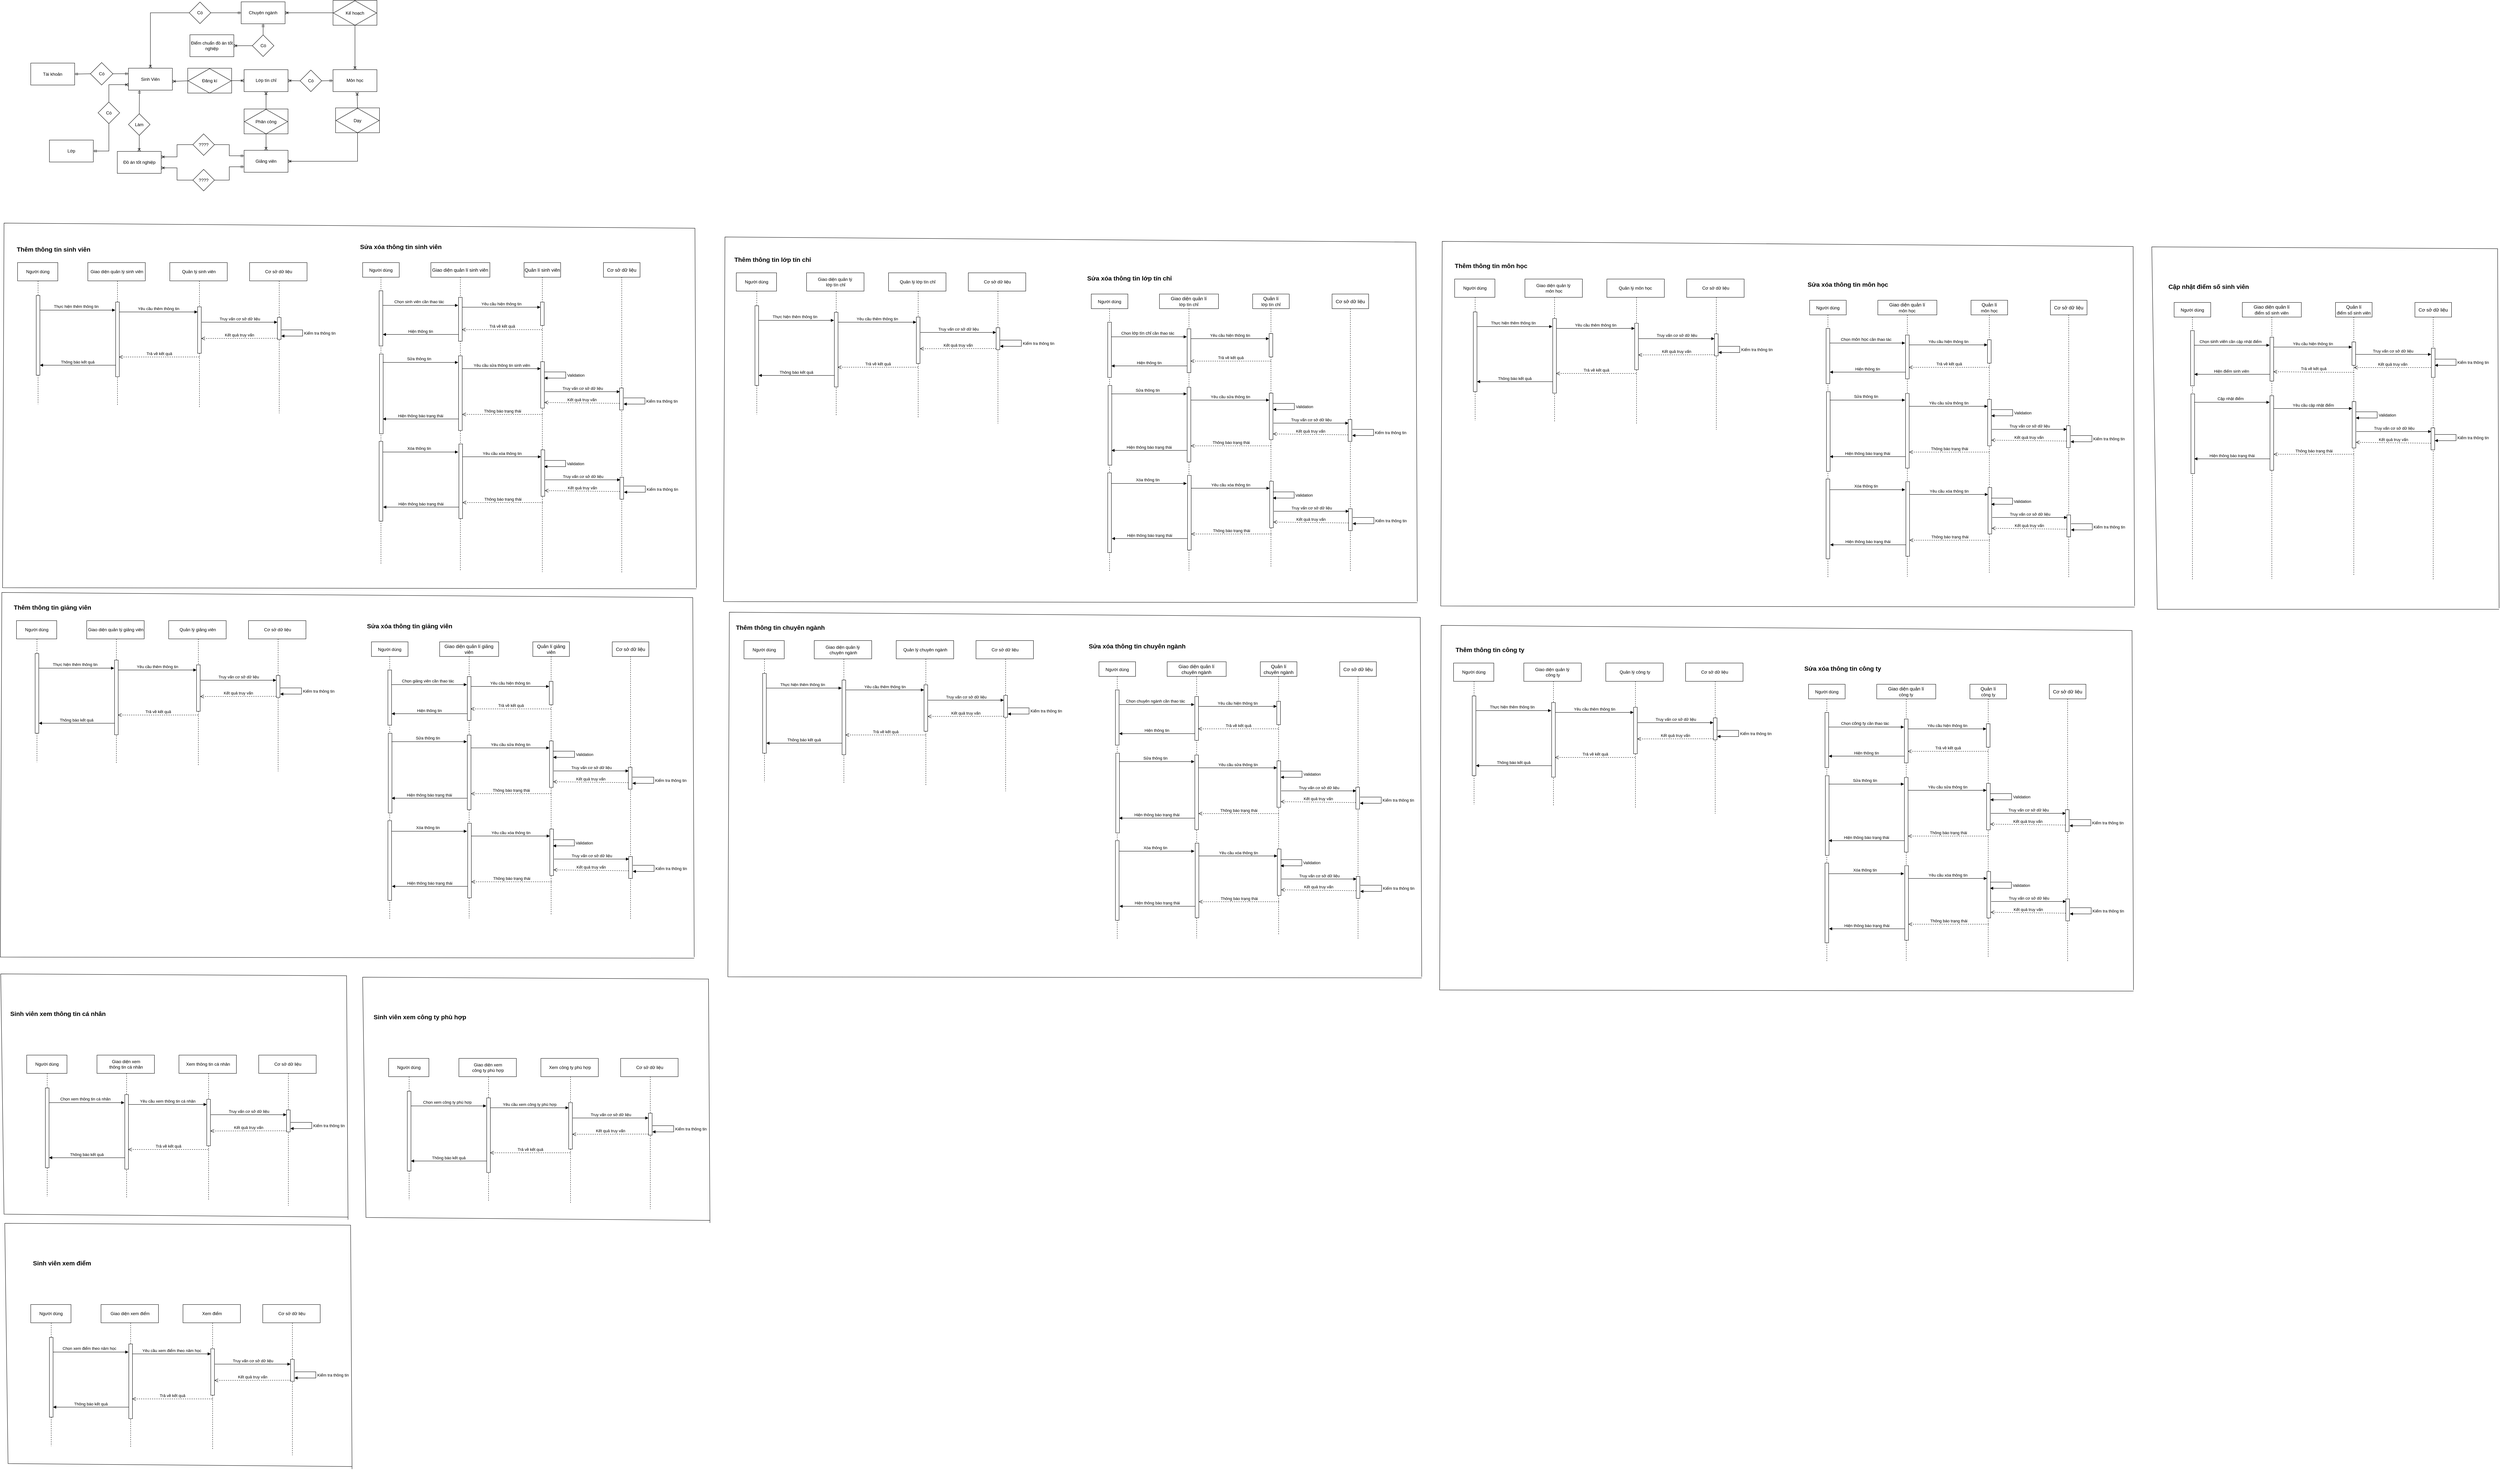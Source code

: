 <mxfile version="20.7.4" type="device"><diagram id="8pkB5TDI4LqnUO8zwmKd" name="Page-1"><mxGraphModel dx="4897" dy="2560" grid="0" gridSize="10" guides="1" tooltips="1" connect="1" arrows="1" fold="1" page="0" pageScale="1" pageWidth="850" pageHeight="1100" math="0" shadow="0"><root><mxCell id="0"/><mxCell id="1" parent="0"/><mxCell id="kQIKPlhli4h53qR2DeHF-496" value="Truy vấn cơ sở dữ liệu" style="html=1;verticalAlign=bottom;endArrow=block;rounded=0;" edge="1" parent="1"><mxGeometry relative="1" as="geometry"><mxPoint x="5955" y="802" as="sourcePoint"/><mxPoint x="6164.5" y="802.0" as="targetPoint"/><Array as="points"><mxPoint x="6055.5" y="802"/></Array></mxGeometry></mxCell><mxCell id="kQIKPlhli4h53qR2DeHF-105" value="Cơ sở dữ liệu" style="shape=umlLifeline;perimeter=lifelinePerimeter;whiteSpace=wrap;html=1;container=0;collapsible=0;recursiveResize=0;outlineConnect=0;fontSize=13;" vertex="1" parent="1"><mxGeometry x="1170" y="551" width="100" height="849" as="geometry"/></mxCell><mxCell id="kQIKPlhli4h53qR2DeHF-104" value="Quản lí sinh viên" style="shape=umlLifeline;perimeter=lifelinePerimeter;whiteSpace=wrap;html=1;container=1;collapsible=0;recursiveResize=0;outlineConnect=0;fontSize=13;" vertex="1" parent="1"><mxGeometry x="953" y="551" width="100" height="846" as="geometry"/></mxCell><mxCell id="kQIKPlhli4h53qR2DeHF-103" value="Giao diện quản lí sinh viên" style="shape=umlLifeline;perimeter=lifelinePerimeter;whiteSpace=wrap;html=1;container=0;collapsible=0;recursiveResize=0;outlineConnect=0;fontSize=13;movable=1;resizable=1;rotatable=1;deletable=1;editable=1;connectable=1;" vertex="1" parent="1"><mxGeometry x="698.38" y="551" width="161.25" height="842" as="geometry"/></mxCell><mxCell id="kQIKPlhli4h53qR2DeHF-102" value="&lt;span style=&quot;font-size: 12px;&quot;&gt;Người dùng&lt;/span&gt;" style="shape=umlLifeline;perimeter=lifelinePerimeter;whiteSpace=wrap;html=1;container=1;collapsible=0;recursiveResize=0;outlineConnect=0;fontSize=17;" vertex="1" parent="1"><mxGeometry x="512" y="551" width="100" height="823" as="geometry"/></mxCell><mxCell id="kQIKPlhli4h53qR2DeHF-76" value="" style="html=1;points=[];perimeter=orthogonalPerimeter;" vertex="1" parent="kQIKPlhli4h53qR2DeHF-102"><mxGeometry x="46" y="250" width="10" height="218" as="geometry"/></mxCell><mxCell id="bzHu7BNgPUH-yfGDc2Xl-1" value="Sinh Viên" style="rounded=0;whiteSpace=wrap;html=1;" parent="1" vertex="1"><mxGeometry x="-128" y="19.5" width="120" height="60" as="geometry"/></mxCell><mxCell id="bzHu7BNgPUH-yfGDc2Xl-2" value="Có" style="rhombus;whiteSpace=wrap;html=1;" parent="1" vertex="1"><mxGeometry x="-232" y="4" width="61.5" height="61.5" as="geometry"/></mxCell><mxCell id="bzHu7BNgPUH-yfGDc2Xl-3" value="Tài khoản" style="rounded=0;whiteSpace=wrap;html=1;" parent="1" vertex="1"><mxGeometry x="-395" y="5.5" width="120" height="60" as="geometry"/></mxCell><mxCell id="bzHu7BNgPUH-yfGDc2Xl-4" style="rounded=0;orthogonalLoop=1;jettySize=auto;html=1;endArrow=ERmandOne;endFill=0;elbow=vertical;exitX=1;exitY=0.5;exitDx=0;exitDy=0;entryX=0;entryY=0.25;entryDx=0;entryDy=0;" parent="1" source="bzHu7BNgPUH-yfGDc2Xl-2" target="bzHu7BNgPUH-yfGDc2Xl-1" edge="1"><mxGeometry relative="1" as="geometry"><mxPoint x="-82" y="-68.5" as="sourcePoint"/><mxPoint x="-52.56" y="-26.7" as="targetPoint"/></mxGeometry></mxCell><mxCell id="bzHu7BNgPUH-yfGDc2Xl-5" style="rounded=0;orthogonalLoop=1;jettySize=auto;html=1;entryX=1;entryY=0.5;entryDx=0;entryDy=0;endArrow=ERmandOne;endFill=0;elbow=vertical;exitX=0;exitY=0.5;exitDx=0;exitDy=0;" parent="1" source="bzHu7BNgPUH-yfGDc2Xl-2" target="bzHu7BNgPUH-yfGDc2Xl-3" edge="1"><mxGeometry relative="1" as="geometry"><mxPoint x="-162" y="-108.5" as="sourcePoint"/><mxPoint x="-142" y="-8.5" as="targetPoint"/></mxGeometry></mxCell><mxCell id="bzHu7BNgPUH-yfGDc2Xl-6" value="Lớp" style="rounded=0;whiteSpace=wrap;html=1;" parent="1" vertex="1"><mxGeometry x="-344" y="216" width="120" height="60" as="geometry"/></mxCell><mxCell id="bzHu7BNgPUH-yfGDc2Xl-7" style="rounded=0;orthogonalLoop=1;jettySize=auto;html=1;endArrow=ERoneToMany;endFill=0;exitX=0.5;exitY=0;exitDx=0;exitDy=0;entryX=0;entryY=0.75;entryDx=0;entryDy=0;edgeStyle=orthogonalEdgeStyle;" parent="1" source="bzHu7BNgPUH-yfGDc2Xl-9" target="bzHu7BNgPUH-yfGDc2Xl-1" edge="1"><mxGeometry relative="1" as="geometry"><mxPoint x="-477" y="17" as="sourcePoint"/><mxPoint x="-135" y="116" as="targetPoint"/></mxGeometry></mxCell><mxCell id="bzHu7BNgPUH-yfGDc2Xl-8" style="rounded=0;orthogonalLoop=1;jettySize=auto;html=1;entryX=1;entryY=0.5;entryDx=0;entryDy=0;endArrow=ERmandOne;endFill=0;elbow=vertical;exitX=0.5;exitY=1;exitDx=0;exitDy=0;edgeStyle=orthogonalEdgeStyle;" parent="1" source="bzHu7BNgPUH-yfGDc2Xl-9" target="bzHu7BNgPUH-yfGDc2Xl-6" edge="1"><mxGeometry relative="1" as="geometry"><mxPoint x="-457" y="7" as="sourcePoint"/><mxPoint x="-269.0" y="267" as="targetPoint"/></mxGeometry></mxCell><mxCell id="bzHu7BNgPUH-yfGDc2Xl-9" value="Có" style="rhombus;whiteSpace=wrap;html=1;" parent="1" vertex="1"><mxGeometry x="-211" y="112" width="59" height="59" as="geometry"/></mxCell><mxCell id="bzHu7BNgPUH-yfGDc2Xl-10" value="Chuyên ngành" style="rounded=0;whiteSpace=wrap;html=1;" parent="1" vertex="1"><mxGeometry x="180" y="-162" width="120" height="60" as="geometry"/></mxCell><mxCell id="bzHu7BNgPUH-yfGDc2Xl-11" style="rounded=0;orthogonalLoop=1;jettySize=auto;html=1;endArrow=ERoneToMany;endFill=0;exitX=0;exitY=0.5;exitDx=0;exitDy=0;entryX=0.5;entryY=0;entryDx=0;entryDy=0;edgeStyle=orthogonalEdgeStyle;" parent="1" source="bzHu7BNgPUH-yfGDc2Xl-13" target="bzHu7BNgPUH-yfGDc2Xl-1" edge="1"><mxGeometry relative="1" as="geometry"><mxPoint x="-226" y="-134.5" as="sourcePoint"/><mxPoint x="153" y="-72" as="targetPoint"/></mxGeometry></mxCell><mxCell id="bzHu7BNgPUH-yfGDc2Xl-12" style="rounded=0;orthogonalLoop=1;jettySize=auto;html=1;entryX=0;entryY=0.5;entryDx=0;entryDy=0;endArrow=ERmandOne;endFill=0;elbow=vertical;" parent="1" source="bzHu7BNgPUH-yfGDc2Xl-13" target="bzHu7BNgPUH-yfGDc2Xl-10" edge="1"><mxGeometry relative="1" as="geometry"><mxPoint x="-200" y="-186" as="sourcePoint"/><mxPoint x="-12.0" y="74" as="targetPoint"/></mxGeometry></mxCell><mxCell id="bzHu7BNgPUH-yfGDc2Xl-13" value="Có" style="rhombus;whiteSpace=wrap;html=1;" parent="1" vertex="1"><mxGeometry x="38" y="-161.5" width="59" height="59" as="geometry"/></mxCell><mxCell id="bzHu7BNgPUH-yfGDc2Xl-14" value="Điểm chuẩn đồ án tốt nghiệp" style="rounded=0;whiteSpace=wrap;html=1;" parent="1" vertex="1"><mxGeometry x="40" y="-72" width="120" height="60" as="geometry"/></mxCell><mxCell id="bzHu7BNgPUH-yfGDc2Xl-15" style="rounded=0;orthogonalLoop=1;jettySize=auto;html=1;endArrow=ERoneToMany;endFill=0;exitX=0;exitY=0.5;exitDx=0;exitDy=0;entryX=1;entryY=0.5;entryDx=0;entryDy=0;" parent="1" source="bzHu7BNgPUH-yfGDc2Xl-17" target="bzHu7BNgPUH-yfGDc2Xl-14" edge="1"><mxGeometry relative="1" as="geometry"><mxPoint x="-44.5" y="-241" as="sourcePoint"/><mxPoint x="334.5" y="-178.5" as="targetPoint"/></mxGeometry></mxCell><mxCell id="bzHu7BNgPUH-yfGDc2Xl-16" style="rounded=0;orthogonalLoop=1;jettySize=auto;html=1;entryX=0.5;entryY=1;entryDx=0;entryDy=0;endArrow=ERmandOne;endFill=0;elbow=vertical;exitX=0.5;exitY=0;exitDx=0;exitDy=0;" parent="1" source="bzHu7BNgPUH-yfGDc2Xl-17" target="bzHu7BNgPUH-yfGDc2Xl-10" edge="1"><mxGeometry relative="1" as="geometry"><mxPoint x="-24.5" y="-251" as="sourcePoint"/><mxPoint x="163.5" y="9" as="targetPoint"/></mxGeometry></mxCell><mxCell id="bzHu7BNgPUH-yfGDc2Xl-17" value="Có" style="rhombus;whiteSpace=wrap;html=1;" parent="1" vertex="1"><mxGeometry x="210.5" y="-71.5" width="59" height="59" as="geometry"/></mxCell><mxCell id="bzHu7BNgPUH-yfGDc2Xl-18" value="Môn học" style="rounded=0;whiteSpace=wrap;html=1;" parent="1" vertex="1"><mxGeometry x="431" y="23.49" width="120" height="60" as="geometry"/></mxCell><mxCell id="bzHu7BNgPUH-yfGDc2Xl-22" style="rounded=0;orthogonalLoop=1;jettySize=auto;html=1;endArrow=none;endFill=0;elbow=vertical;exitX=1;exitY=0.5;exitDx=0;exitDy=0;startArrow=ERoneToMany;startFill=0;entryX=0;entryY=0.5;entryDx=0;entryDy=0;" parent="1" source="bzHu7BNgPUH-yfGDc2Xl-10" target="bzHu7BNgPUH-yfGDc2Xl-19" edge="1"><mxGeometry relative="1" as="geometry"><mxPoint x="359" y="-29" as="sourcePoint"/><mxPoint x="349" y="-29" as="targetPoint"/></mxGeometry></mxCell><mxCell id="bzHu7BNgPUH-yfGDc2Xl-23" style="rounded=0;orthogonalLoop=1;jettySize=auto;html=1;entryX=0.5;entryY=1;entryDx=0;entryDy=0;endArrow=none;endFill=0;elbow=vertical;startArrow=ERoneToMany;startFill=0;exitX=0.5;exitY=0;exitDx=0;exitDy=0;" parent="1" source="bzHu7BNgPUH-yfGDc2Xl-18" target="bzHu7BNgPUH-yfGDc2Xl-20" edge="1"><mxGeometry relative="1" as="geometry"><mxPoint x="484" y="-24" as="sourcePoint"/><mxPoint x="330.0" y="-90.42" as="targetPoint"/></mxGeometry></mxCell><mxCell id="bzHu7BNgPUH-yfGDc2Xl-24" value="" style="group" parent="1" vertex="1" connectable="0"><mxGeometry x="431" y="-166" width="120" height="68" as="geometry"/></mxCell><mxCell id="bzHu7BNgPUH-yfGDc2Xl-19" value="" style="rounded=0;whiteSpace=wrap;html=1;" parent="bzHu7BNgPUH-yfGDc2Xl-24" vertex="1"><mxGeometry width="120" height="67.985" as="geometry"/></mxCell><mxCell id="bzHu7BNgPUH-yfGDc2Xl-20" value="Kế hoạch" style="rhombus;whiteSpace=wrap;html=1;" parent="bzHu7BNgPUH-yfGDc2Xl-24" vertex="1"><mxGeometry x="1" y="1.01" width="118" height="66.99" as="geometry"/></mxCell><mxCell id="bzHu7BNgPUH-yfGDc2Xl-29" value="Lớp tín chỉ" style="rounded=0;whiteSpace=wrap;html=1;" parent="1" vertex="1"><mxGeometry x="188" y="23.49" width="120" height="60" as="geometry"/></mxCell><mxCell id="bzHu7BNgPUH-yfGDc2Xl-30" style="rounded=0;orthogonalLoop=1;jettySize=auto;html=1;endArrow=ERoneToMany;endFill=0;exitX=0;exitY=0.5;exitDx=0;exitDy=0;entryX=1;entryY=0.5;entryDx=0;entryDy=0;" parent="1" source="bzHu7BNgPUH-yfGDc2Xl-32" target="bzHu7BNgPUH-yfGDc2Xl-29" edge="1"><mxGeometry relative="1" as="geometry"><mxPoint x="-50.5" y="-97" as="sourcePoint"/><mxPoint x="328.5" y="-34.5" as="targetPoint"/></mxGeometry></mxCell><mxCell id="bzHu7BNgPUH-yfGDc2Xl-31" style="rounded=0;orthogonalLoop=1;jettySize=auto;html=1;entryX=0;entryY=0.5;entryDx=0;entryDy=0;endArrow=ERmandOne;endFill=0;elbow=vertical;exitX=1;exitY=0.5;exitDx=0;exitDy=0;" parent="1" source="bzHu7BNgPUH-yfGDc2Xl-32" target="bzHu7BNgPUH-yfGDc2Xl-18" edge="1"><mxGeometry relative="1" as="geometry"><mxPoint x="-30.5" y="-107" as="sourcePoint"/><mxPoint x="234" y="42.0" as="targetPoint"/></mxGeometry></mxCell><mxCell id="bzHu7BNgPUH-yfGDc2Xl-32" value="Có" style="rhombus;whiteSpace=wrap;html=1;" parent="1" vertex="1"><mxGeometry x="341" y="24.49" width="59" height="59" as="geometry"/></mxCell><mxCell id="bzHu7BNgPUH-yfGDc2Xl-33" value="Giảng viên" style="rounded=0;whiteSpace=wrap;html=1;" parent="1" vertex="1"><mxGeometry x="188" y="244" width="120" height="60" as="geometry"/></mxCell><mxCell id="bzHu7BNgPUH-yfGDc2Xl-34" style="rounded=0;orthogonalLoop=1;jettySize=auto;html=1;endArrow=none;endFill=0;elbow=vertical;exitX=0;exitY=0.5;exitDx=0;exitDy=0;startArrow=ERoneToMany;startFill=0;entryX=1;entryY=0.5;entryDx=0;entryDy=0;" parent="1" source="bzHu7BNgPUH-yfGDc2Xl-29" target="bzHu7BNgPUH-yfGDc2Xl-37" edge="1"><mxGeometry relative="1" as="geometry"><mxPoint x="-100" y="165" as="sourcePoint"/><mxPoint x="123" y="168" as="targetPoint"/></mxGeometry></mxCell><mxCell id="bzHu7BNgPUH-yfGDc2Xl-35" style="rounded=0;orthogonalLoop=1;jettySize=auto;html=1;entryX=0;entryY=0.5;entryDx=0;entryDy=0;endArrow=none;endFill=0;elbow=vertical;startArrow=ERoneToMany;startFill=0;exitX=1.001;exitY=0.601;exitDx=0;exitDy=0;exitPerimeter=0;" parent="1" source="bzHu7BNgPUH-yfGDc2Xl-1" target="bzHu7BNgPUH-yfGDc2Xl-38" edge="1"><mxGeometry relative="1" as="geometry"><mxPoint x="63" y="413" as="sourcePoint"/><mxPoint x="-64.0" y="254.58" as="targetPoint"/></mxGeometry></mxCell><mxCell id="bzHu7BNgPUH-yfGDc2Xl-36" value="" style="group" parent="1" vertex="1" connectable="0"><mxGeometry x="34" y="19.5" width="120" height="68" as="geometry"/></mxCell><mxCell id="bzHu7BNgPUH-yfGDc2Xl-37" value="" style="rounded=0;whiteSpace=wrap;html=1;" parent="bzHu7BNgPUH-yfGDc2Xl-36" vertex="1"><mxGeometry width="120" height="67.985" as="geometry"/></mxCell><mxCell id="bzHu7BNgPUH-yfGDc2Xl-38" value="Đăng kí" style="rhombus;whiteSpace=wrap;html=1;" parent="bzHu7BNgPUH-yfGDc2Xl-36" vertex="1"><mxGeometry x="1" y="1.01" width="118" height="66.99" as="geometry"/></mxCell><mxCell id="bzHu7BNgPUH-yfGDc2Xl-45" style="rounded=0;orthogonalLoop=1;jettySize=auto;html=1;endArrow=none;endFill=0;elbow=vertical;exitX=0.5;exitY=1;exitDx=0;exitDy=0;startArrow=ERoneToMany;startFill=0;entryX=0.5;entryY=0;entryDx=0;entryDy=0;" parent="1" source="bzHu7BNgPUH-yfGDc2Xl-29" target="bzHu7BNgPUH-yfGDc2Xl-49" edge="1"><mxGeometry relative="1" as="geometry"><mxPoint x="323" y="163" as="sourcePoint"/><mxPoint x="266" y="253" as="targetPoint"/></mxGeometry></mxCell><mxCell id="bzHu7BNgPUH-yfGDc2Xl-46" style="rounded=0;orthogonalLoop=1;jettySize=auto;html=1;entryX=0.5;entryY=1;entryDx=0;entryDy=0;endArrow=none;endFill=0;elbow=vertical;startArrow=ERoneToMany;startFill=0;exitX=0.5;exitY=0;exitDx=0;exitDy=0;" parent="1" source="bzHu7BNgPUH-yfGDc2Xl-33" target="bzHu7BNgPUH-yfGDc2Xl-49" edge="1"><mxGeometry relative="1" as="geometry"><mxPoint x="340" y="347" as="sourcePoint"/><mxPoint x="79.0" y="339.58" as="targetPoint"/></mxGeometry></mxCell><mxCell id="bzHu7BNgPUH-yfGDc2Xl-47" value="" style="group" parent="1" vertex="1" connectable="0"><mxGeometry x="188" y="131" width="120" height="68" as="geometry"/></mxCell><mxCell id="bzHu7BNgPUH-yfGDc2Xl-48" value="" style="rounded=0;whiteSpace=wrap;html=1;" parent="bzHu7BNgPUH-yfGDc2Xl-47" vertex="1"><mxGeometry width="120" height="67.985" as="geometry"/></mxCell><mxCell id="bzHu7BNgPUH-yfGDc2Xl-49" value="Phân công" style="rhombus;whiteSpace=wrap;html=1;" parent="bzHu7BNgPUH-yfGDc2Xl-47" vertex="1"><mxGeometry x="1" y="1.01" width="118" height="66.99" as="geometry"/></mxCell><mxCell id="bzHu7BNgPUH-yfGDc2Xl-52" style="rounded=0;orthogonalLoop=1;jettySize=auto;html=1;endArrow=none;endFill=0;elbow=vertical;exitX=0.549;exitY=1.029;exitDx=0;exitDy=0;startArrow=ERoneToMany;startFill=0;entryX=0.5;entryY=0;entryDx=0;entryDy=0;exitPerimeter=0;" parent="1" source="bzHu7BNgPUH-yfGDc2Xl-18" target="bzHu7BNgPUH-yfGDc2Xl-56" edge="1"><mxGeometry relative="1" as="geometry"><mxPoint x="444.0" y="113.0" as="sourcePoint"/><mxPoint x="462" y="282.51" as="targetPoint"/></mxGeometry></mxCell><mxCell id="bzHu7BNgPUH-yfGDc2Xl-53" style="rounded=0;orthogonalLoop=1;jettySize=auto;html=1;entryX=0.5;entryY=1;entryDx=0;entryDy=0;endArrow=none;endFill=0;elbow=vertical;startArrow=ERoneToMany;startFill=0;exitX=1;exitY=0.5;exitDx=0;exitDy=0;edgeStyle=orthogonalEdgeStyle;" parent="1" source="bzHu7BNgPUH-yfGDc2Xl-33" target="bzHu7BNgPUH-yfGDc2Xl-55" edge="1"><mxGeometry relative="1" as="geometry"><mxPoint x="444.0" y="273.51" as="sourcePoint"/><mxPoint x="275.0" y="369.09" as="targetPoint"/></mxGeometry></mxCell><mxCell id="bzHu7BNgPUH-yfGDc2Xl-54" value="" style="group" parent="1" vertex="1" connectable="0"><mxGeometry x="438" y="128" width="120" height="68" as="geometry"/></mxCell><mxCell id="bzHu7BNgPUH-yfGDc2Xl-55" value="" style="rounded=0;whiteSpace=wrap;html=1;" parent="bzHu7BNgPUH-yfGDc2Xl-54" vertex="1"><mxGeometry width="120" height="67.985" as="geometry"/></mxCell><mxCell id="bzHu7BNgPUH-yfGDc2Xl-56" value="Dạy" style="rhombus;whiteSpace=wrap;html=1;" parent="bzHu7BNgPUH-yfGDc2Xl-54" vertex="1"><mxGeometry x="1" y="1.01" width="118" height="66.99" as="geometry"/></mxCell><mxCell id="bzHu7BNgPUH-yfGDc2Xl-57" value="Đồ án tốt nghiệp" style="rounded=0;whiteSpace=wrap;html=1;" parent="1" vertex="1"><mxGeometry x="-158.5" y="247" width="120" height="60" as="geometry"/></mxCell><mxCell id="bzHu7BNgPUH-yfGDc2Xl-58" style="rounded=0;orthogonalLoop=1;jettySize=auto;html=1;endArrow=ERoneToMany;endFill=0;exitX=0.5;exitY=1;exitDx=0;exitDy=0;entryX=0.5;entryY=0;entryDx=0;entryDy=0;" parent="1" source="bzHu7BNgPUH-yfGDc2Xl-60" target="bzHu7BNgPUH-yfGDc2Xl-57" edge="1"><mxGeometry relative="1" as="geometry"><mxPoint x="-374" y="3.5" as="sourcePoint"/><mxPoint x="5" y="66" as="targetPoint"/></mxGeometry></mxCell><mxCell id="bzHu7BNgPUH-yfGDc2Xl-59" style="rounded=0;orthogonalLoop=1;jettySize=auto;html=1;entryX=0.25;entryY=1;entryDx=0;entryDy=0;endArrow=ERmandOne;endFill=0;elbow=vertical;exitX=0.5;exitY=0;exitDx=0;exitDy=0;" parent="1" source="bzHu7BNgPUH-yfGDc2Xl-60" target="bzHu7BNgPUH-yfGDc2Xl-1" edge="1"><mxGeometry relative="1" as="geometry"><mxPoint x="-354" y="17.5" as="sourcePoint"/><mxPoint x="4" y="250.5" as="targetPoint"/></mxGeometry></mxCell><mxCell id="bzHu7BNgPUH-yfGDc2Xl-60" value="Làm" style="rhombus;whiteSpace=wrap;html=1;" parent="1" vertex="1"><mxGeometry x="-128" y="144" width="59" height="59" as="geometry"/></mxCell><mxCell id="bzHu7BNgPUH-yfGDc2Xl-62" style="rounded=0;orthogonalLoop=1;jettySize=auto;html=1;endArrow=ERoneToMany;endFill=0;exitX=0;exitY=0.5;exitDx=0;exitDy=0;entryX=1;entryY=0.25;entryDx=0;entryDy=0;edgeStyle=orthogonalEdgeStyle;" parent="1" source="bzHu7BNgPUH-yfGDc2Xl-64" target="bzHu7BNgPUH-yfGDc2Xl-57" edge="1"><mxGeometry relative="1" as="geometry"><mxPoint x="-232" y="29" as="sourcePoint"/><mxPoint x="43.5" y="272.5" as="targetPoint"/></mxGeometry></mxCell><mxCell id="bzHu7BNgPUH-yfGDc2Xl-63" style="rounded=0;orthogonalLoop=1;jettySize=auto;html=1;entryX=0;entryY=0.25;entryDx=0;entryDy=0;endArrow=ERmandOne;endFill=0;elbow=vertical;exitX=1;exitY=0.5;exitDx=0;exitDy=0;edgeStyle=orthogonalEdgeStyle;" parent="1" source="bzHu7BNgPUH-yfGDc2Xl-64" target="bzHu7BNgPUH-yfGDc2Xl-33" edge="1"><mxGeometry relative="1" as="geometry"><mxPoint x="-212" y="43" as="sourcePoint"/><mxPoint x="44" y="105" as="targetPoint"/></mxGeometry></mxCell><mxCell id="bzHu7BNgPUH-yfGDc2Xl-64" value="????" style="rhombus;whiteSpace=wrap;html=1;" parent="1" vertex="1"><mxGeometry x="48" y="199" width="59" height="59" as="geometry"/></mxCell><mxCell id="bzHu7BNgPUH-yfGDc2Xl-65" style="rounded=0;orthogonalLoop=1;jettySize=auto;html=1;endArrow=ERoneToMany;endFill=0;exitX=0;exitY=0.5;exitDx=0;exitDy=0;entryX=1;entryY=0.75;entryDx=0;entryDy=0;edgeStyle=orthogonalEdgeStyle;" parent="1" source="bzHu7BNgPUH-yfGDc2Xl-67" target="bzHu7BNgPUH-yfGDc2Xl-57" edge="1"><mxGeometry relative="1" as="geometry"><mxPoint x="-151" y="146" as="sourcePoint"/><mxPoint x="124.5" y="389.5" as="targetPoint"/></mxGeometry></mxCell><mxCell id="bzHu7BNgPUH-yfGDc2Xl-66" style="rounded=0;orthogonalLoop=1;jettySize=auto;html=1;entryX=0;entryY=0.75;entryDx=0;entryDy=0;endArrow=ERmandOne;endFill=0;elbow=vertical;exitX=1;exitY=0.5;exitDx=0;exitDy=0;edgeStyle=orthogonalEdgeStyle;" parent="1" source="bzHu7BNgPUH-yfGDc2Xl-67" target="bzHu7BNgPUH-yfGDc2Xl-33" edge="1"><mxGeometry relative="1" as="geometry"><mxPoint x="-131" y="160" as="sourcePoint"/><mxPoint x="125" y="222" as="targetPoint"/></mxGeometry></mxCell><mxCell id="bzHu7BNgPUH-yfGDc2Xl-67" value="????" style="rhombus;whiteSpace=wrap;html=1;" parent="1" vertex="1"><mxGeometry x="48" y="296" width="59" height="59" as="geometry"/></mxCell><mxCell id="kQIKPlhli4h53qR2DeHF-1" value="Người dùng" style="html=1;" vertex="1" parent="1"><mxGeometry x="-431" y="551" width="110" height="50" as="geometry"/></mxCell><mxCell id="kQIKPlhli4h53qR2DeHF-2" value="Giao diện quản lý sinh viên" style="html=1;" vertex="1" parent="1"><mxGeometry x="-239" y="551" width="157" height="50" as="geometry"/></mxCell><mxCell id="kQIKPlhli4h53qR2DeHF-4" value="" style="shape=umlLifeline;participant=umlControl;perimeter=lifelinePerimeter;whiteSpace=wrap;html=1;container=1;collapsible=0;recursiveResize=0;verticalAlign=top;spacingTop=36;outlineConnect=0;size=0;" vertex="1" parent="1"><mxGeometry x="-395" y="601" width="40" height="337" as="geometry"/></mxCell><mxCell id="kQIKPlhli4h53qR2DeHF-34" value="" style="html=1;points=[];perimeter=orthogonalPerimeter;" vertex="1" parent="kQIKPlhli4h53qR2DeHF-4"><mxGeometry x="15" y="40" width="10" height="218" as="geometry"/></mxCell><mxCell id="kQIKPlhli4h53qR2DeHF-5" value="" style="shape=umlLifeline;participant=umlControl;perimeter=lifelinePerimeter;whiteSpace=wrap;html=1;container=1;collapsible=0;recursiveResize=0;verticalAlign=top;spacingTop=36;outlineConnect=0;size=0;" vertex="1" parent="1"><mxGeometry x="-178" y="601" width="40" height="341" as="geometry"/></mxCell><mxCell id="kQIKPlhli4h53qR2DeHF-11" value="" style="html=1;points=[];perimeter=orthogonalPerimeter;" vertex="1" parent="kQIKPlhli4h53qR2DeHF-5"><mxGeometry x="15" y="58" width="10" height="204" as="geometry"/></mxCell><mxCell id="kQIKPlhli4h53qR2DeHF-6" value="Quản lý sinh viên" style="html=1;" vertex="1" parent="1"><mxGeometry x="-15" y="551" width="157" height="50" as="geometry"/></mxCell><mxCell id="kQIKPlhli4h53qR2DeHF-7" value="" style="shape=umlLifeline;participant=umlControl;perimeter=lifelinePerimeter;whiteSpace=wrap;html=1;container=1;collapsible=0;recursiveResize=0;verticalAlign=top;spacingTop=36;outlineConnect=0;size=0;" vertex="1" parent="1"><mxGeometry x="46" y="601" width="40" height="348" as="geometry"/></mxCell><mxCell id="kQIKPlhli4h53qR2DeHF-14" value="&lt;span style=&quot;color: rgba(0, 0, 0, 0); font-family: monospace; font-size: 0px; text-align: start;&quot;&gt;%3CmxGraphModel%3E%3Croot%3E%3CmxCell%20id%3D%220%22%2F%3E%3CmxCell%20id%3D%221%22%20parent%3D%220%22%2F%3E%3CmxCell%20id%3D%222%22%20value%3D%22Y%C3%AAu%20c%E1%BA%A7u%20th%C3%AAm%20th%C3%B4ng%20tin%22%20style%3D%22html%3D1%3BverticalAlign%3Dbottom%3BendArrow%3Dblock%3Brounded%3D0%3B%22%20edge%3D%221%22%20parent%3D%221%22%3E%3CmxGeometry%20relative%3D%221%22%20as%3D%22geometry%22%3E%3CmxPoint%20x%3D%22-153.0%22%20y%3D%22686%22%20as%3D%22sourcePoint%22%2F%3E%3CmxPoint%20x%3D%2261%22%20y%3D%22686%22%20as%3D%22targetPoint%22%2F%3E%3CArray%20as%3D%22points%22%3E%3CmxPoint%20x%3D%22-57%22%20y%3D%22686%22%2F%3E%3C%2FArray%3E%3C%2FmxGeometry%3E%3C%2FmxCell%3E%3CmxCell%20id%3D%223%22%20value%3D%22Tr%E1%BA%A3%20v%E1%BB%81%20k%E1%BA%BFt%20qu%E1%BA%A3%22%20style%3D%22html%3D1%3BverticalAlign%3Dbottom%3BendArrow%3Dopen%3Bdashed%3D1%3BendSize%3D8%3Brounded%3D0%3BentryX%3D0.917%3BentryY%3D0.736%3BentryDx%3D0%3BentryDy%3D0%3BentryPerimeter%3D0%3B%22%20edge%3D%221%22%20parent%3D%221%22%3E%3CmxGeometry%20relative%3D%221%22%20as%3D%22geometry%22%3E%3CmxPoint%20x%3D%22-153.83%22%20y%3D%22809.144%22%20as%3D%22targetPoint%22%2F%3E%3CmxPoint%20x%3D%2265.5%22%20y%3D%22809.144%22%20as%3D%22sourcePoint%22%2F%3E%3CArray%20as%3D%22points%22%2F%3E%3C%2FmxGeometry%3E%3C%2FmxCell%3E%3C%2Froot%3E%3C%2FmxGraphModel%3E&lt;/span&gt;" style="html=1;points=[];perimeter=orthogonalPerimeter;" vertex="1" parent="kQIKPlhli4h53qR2DeHF-7"><mxGeometry x="15" y="71" width="10" height="127" as="geometry"/></mxCell><mxCell id="kQIKPlhli4h53qR2DeHF-8" value="Cơ sở dữ liệu" style="html=1;" vertex="1" parent="1"><mxGeometry x="203" y="551" width="157" height="50" as="geometry"/></mxCell><mxCell id="kQIKPlhli4h53qR2DeHF-9" value="" style="shape=umlLifeline;participant=umlControl;perimeter=lifelinePerimeter;whiteSpace=wrap;html=1;container=1;collapsible=0;recursiveResize=0;verticalAlign=top;spacingTop=36;outlineConnect=0;size=0;" vertex="1" parent="1"><mxGeometry x="264" y="601" width="40" height="362" as="geometry"/></mxCell><mxCell id="kQIKPlhli4h53qR2DeHF-23" value="" style="html=1;points=[];perimeter=orthogonalPerimeter;" vertex="1" parent="kQIKPlhli4h53qR2DeHF-9"><mxGeometry x="15" y="100" width="10" height="60" as="geometry"/></mxCell><mxCell id="kQIKPlhli4h53qR2DeHF-24" value="Kiểm tra thông tin" style="html=1;align=left;spacingLeft=2;endArrow=block;rounded=0;entryX=1.058;entryY=0.847;entryDx=0;entryDy=0;entryPerimeter=0;" edge="1" target="kQIKPlhli4h53qR2DeHF-23" parent="kQIKPlhli4h53qR2DeHF-9"><mxGeometry relative="1" as="geometry"><mxPoint x="26" y="134" as="sourcePoint"/><Array as="points"><mxPoint x="84" y="134"/><mxPoint x="84" y="151"/></Array><mxPoint x="69" y="233" as="targetPoint"/></mxGeometry></mxCell><mxCell id="kQIKPlhli4h53qR2DeHF-10" value="Thực hiện thêm thông tin" style="html=1;verticalAlign=bottom;endArrow=block;rounded=0;" edge="1" parent="1"><mxGeometry x="-0.039" y="1" width="80" relative="1" as="geometry"><mxPoint x="-370" y="681" as="sourcePoint"/><mxPoint x="-164" y="681" as="targetPoint"/><Array as="points"><mxPoint x="-271" y="681"/></Array><mxPoint as="offset"/></mxGeometry></mxCell><mxCell id="kQIKPlhli4h53qR2DeHF-15" value="Yêu cầu thêm thông tin" style="html=1;verticalAlign=bottom;endArrow=block;rounded=0;" edge="1" parent="1" source="kQIKPlhli4h53qR2DeHF-11"><mxGeometry relative="1" as="geometry"><mxPoint x="-10" y="675" as="sourcePoint"/><mxPoint x="61" y="686" as="targetPoint"/><Array as="points"><mxPoint x="-57" y="686"/></Array></mxGeometry></mxCell><mxCell id="kQIKPlhli4h53qR2DeHF-25" value="Truy vấn cơ sở dữ liệu" style="html=1;verticalAlign=bottom;endArrow=block;rounded=0;" edge="1" parent="1"><mxGeometry relative="1" as="geometry"><mxPoint x="72" y="714" as="sourcePoint"/><mxPoint x="279" y="714" as="targetPoint"/><Array as="points"><mxPoint x="168" y="714"/></Array></mxGeometry></mxCell><mxCell id="kQIKPlhli4h53qR2DeHF-28" value="Kết quả truy vấn" style="html=1;verticalAlign=bottom;endArrow=open;dashed=1;endSize=8;rounded=0;entryX=1;entryY=0.681;entryDx=0;entryDy=0;entryPerimeter=0;exitX=0.028;exitY=0.95;exitDx=0;exitDy=0;exitPerimeter=0;" edge="1" source="kQIKPlhli4h53qR2DeHF-23" parent="1" target="kQIKPlhli4h53qR2DeHF-14"><mxGeometry relative="1" as="geometry"><mxPoint x="129" y="822" as="targetPoint"/><mxPoint x="199.0" y="822" as="sourcePoint"/></mxGeometry></mxCell><mxCell id="kQIKPlhli4h53qR2DeHF-29" value="Trả về kết quả" style="html=1;verticalAlign=bottom;endArrow=open;dashed=1;endSize=8;rounded=0;entryX=0.917;entryY=0.736;entryDx=0;entryDy=0;entryPerimeter=0;" edge="1" parent="1" source="kQIKPlhli4h53qR2DeHF-7" target="kQIKPlhli4h53qR2DeHF-11"><mxGeometry relative="1" as="geometry"><mxPoint x="-148" y="855.004" as="targetPoint"/><mxPoint x="60.28" y="855.75" as="sourcePoint"/><Array as="points"/></mxGeometry></mxCell><mxCell id="kQIKPlhli4h53qR2DeHF-31" value="Thông báo kết quả" style="html=1;verticalAlign=bottom;endArrow=block;rounded=0;exitX=-0.033;exitY=0.846;exitDx=0;exitDy=0;exitPerimeter=0;" edge="1" target="kQIKPlhli4h53qR2DeHF-34" parent="1" source="kQIKPlhli4h53qR2DeHF-11"><mxGeometry relative="1" as="geometry"><mxPoint x="-164" y="875" as="sourcePoint"/><mxPoint x="-368" y="875" as="targetPoint"/></mxGeometry></mxCell><mxCell id="kQIKPlhli4h53qR2DeHF-75" value="" style="html=1;points=[];perimeter=orthogonalPerimeter;" vertex="1" parent="1"><mxGeometry x="557" y="628" width="10" height="151" as="geometry"/></mxCell><mxCell id="kQIKPlhli4h53qR2DeHF-77" value="" style="html=1;points=[];perimeter=orthogonalPerimeter;" vertex="1" parent="1"><mxGeometry x="774" y="646" width="10" height="120" as="geometry"/></mxCell><mxCell id="kQIKPlhli4h53qR2DeHF-78" value="Sửa thông tin" style="html=1;verticalAlign=bottom;endArrow=block;rounded=0;" edge="1" parent="1"><mxGeometry x="-0.039" y="1" width="80" relative="1" as="geometry"><mxPoint x="567" y="824" as="sourcePoint"/><mxPoint x="773" y="824" as="targetPoint"/><Array as="points"><mxPoint x="666" y="824"/></Array><mxPoint as="offset"/></mxGeometry></mxCell><mxCell id="kQIKPlhli4h53qR2DeHF-79" value="" style="html=1;points=[];perimeter=orthogonalPerimeter;" vertex="1" parent="1"><mxGeometry x="774" y="806" width="10" height="204" as="geometry"/></mxCell><mxCell id="kQIKPlhli4h53qR2DeHF-80" value="Hiện thông báo trạng thái" style="html=1;verticalAlign=bottom;endArrow=block;rounded=0;exitX=-0.033;exitY=0.846;exitDx=0;exitDy=0;exitPerimeter=0;" edge="1" parent="1" source="kQIKPlhli4h53qR2DeHF-79"><mxGeometry relative="1" as="geometry"><mxPoint x="951" y="421" as="sourcePoint"/><mxPoint x="567" y="978.584" as="targetPoint"/></mxGeometry></mxCell><mxCell id="kQIKPlhli4h53qR2DeHF-82" value="&lt;span style=&quot;color: rgba(0, 0, 0, 0); font-family: monospace; font-size: 0px; text-align: start;&quot;&gt;%3CmxGraphModel%3E%3Croot%3E%3CmxCell%20id%3D%220%22%2F%3E%3CmxCell%20id%3D%221%22%20parent%3D%220%22%2F%3E%3CmxCell%20id%3D%222%22%20value%3D%22Y%C3%AAu%20c%E1%BA%A7u%20th%C3%AAm%20th%C3%B4ng%20tin%22%20style%3D%22html%3D1%3BverticalAlign%3Dbottom%3BendArrow%3Dblock%3Brounded%3D0%3B%22%20edge%3D%221%22%20parent%3D%221%22%3E%3CmxGeometry%20relative%3D%221%22%20as%3D%22geometry%22%3E%3CmxPoint%20x%3D%22-153.0%22%20y%3D%22686%22%20as%3D%22sourcePoint%22%2F%3E%3CmxPoint%20x%3D%2261%22%20y%3D%22686%22%20as%3D%22targetPoint%22%2F%3E%3CArray%20as%3D%22points%22%3E%3CmxPoint%20x%3D%22-57%22%20y%3D%22686%22%2F%3E%3C%2FArray%3E%3C%2FmxGeometry%3E%3C%2FmxCell%3E%3CmxCell%20id%3D%223%22%20value%3D%22Tr%E1%BA%A3%20v%E1%BB%81%20k%E1%BA%BFt%20qu%E1%BA%A3%22%20style%3D%22html%3D1%3BverticalAlign%3Dbottom%3BendArrow%3Dopen%3Bdashed%3D1%3BendSize%3D8%3Brounded%3D0%3BentryX%3D0.917%3BentryY%3D0.736%3BentryDx%3D0%3BentryDy%3D0%3BentryPerimeter%3D0%3B%22%20edge%3D%221%22%20parent%3D%221%22%3E%3CmxGeometry%20relative%3D%221%22%20as%3D%22geometry%22%3E%3CmxPoint%20x%3D%22-153.83%22%20y%3D%22809.144%22%20as%3D%22targetPoint%22%2F%3E%3CmxPoint%20x%3D%2265.5%22%20y%3D%22809.144%22%20as%3D%22sourcePoint%22%2F%3E%3CArray%20as%3D%22points%22%2F%3E%3C%2FmxGeometry%3E%3C%2FmxCell%3E%3C%2Froot%3E%3C%2FmxGraphModel%3E&lt;/span&gt;" style="html=1;points=[];perimeter=orthogonalPerimeter;" vertex="1" parent="1"><mxGeometry x="998" y="659" width="10" height="64" as="geometry"/></mxCell><mxCell id="kQIKPlhli4h53qR2DeHF-83" value="&lt;span style=&quot;color: rgba(0, 0, 0, 0); font-family: monospace; font-size: 0px; text-align: start;&quot;&gt;%3CmxGraphModel%3E%3Croot%3E%3CmxCell%20id%3D%220%22%2F%3E%3CmxCell%20id%3D%221%22%20parent%3D%220%22%2F%3E%3CmxCell%20id%3D%222%22%20value%3D%22Y%C3%AAu%20c%E1%BA%A7u%20th%C3%AAm%20th%C3%B4ng%20tin%22%20style%3D%22html%3D1%3BverticalAlign%3Dbottom%3BendArrow%3Dblock%3Brounded%3D0%3B%22%20edge%3D%221%22%20parent%3D%221%22%3E%3CmxGeometry%20relative%3D%221%22%20as%3D%22geometry%22%3E%3CmxPoint%20x%3D%22-153.0%22%20y%3D%22686%22%20as%3D%22sourcePoint%22%2F%3E%3CmxPoint%20x%3D%2261%22%20y%3D%22686%22%20as%3D%22targetPoint%22%2F%3E%3CArray%20as%3D%22points%22%3E%3CmxPoint%20x%3D%22-57%22%20y%3D%22686%22%2F%3E%3C%2FArray%3E%3C%2FmxGeometry%3E%3C%2FmxCell%3E%3CmxCell%20id%3D%223%22%20value%3D%22Tr%E1%BA%A3%20v%E1%BB%81%20k%E1%BA%BFt%20qu%E1%BA%A3%22%20style%3D%22html%3D1%3BverticalAlign%3Dbottom%3BendArrow%3Dopen%3Bdashed%3D1%3BendSize%3D8%3Brounded%3D0%3BentryX%3D0.917%3BentryY%3D0.736%3BentryDx%3D0%3BentryDy%3D0%3BentryPerimeter%3D0%3B%22%20edge%3D%221%22%20parent%3D%221%22%3E%3CmxGeometry%20relative%3D%221%22%20as%3D%22geometry%22%3E%3CmxPoint%20x%3D%22-153.83%22%20y%3D%22809.144%22%20as%3D%22targetPoint%22%2F%3E%3CmxPoint%20x%3D%2265.5%22%20y%3D%22809.144%22%20as%3D%22sourcePoint%22%2F%3E%3CArray%20as%3D%22points%22%2F%3E%3C%2FmxGeometry%3E%3C%2FmxCell%3E%3C%2Froot%3E%3C%2FmxGraphModel%3E&lt;/span&gt;" style="html=1;points=[];perimeter=orthogonalPerimeter;" vertex="1" parent="1"><mxGeometry x="998.5" y="822" width="10" height="127" as="geometry"/></mxCell><mxCell id="kQIKPlhli4h53qR2DeHF-88" value="Chọn sinh viên cần thao tác" style="html=1;verticalAlign=bottom;endArrow=block;rounded=0;" edge="1" parent="1"><mxGeometry x="-0.039" y="1" width="80" relative="1" as="geometry"><mxPoint x="567" y="668" as="sourcePoint"/><mxPoint x="773" y="668" as="targetPoint"/><Array as="points"><mxPoint x="666" y="668"/></Array><mxPoint as="offset"/></mxGeometry></mxCell><mxCell id="kQIKPlhli4h53qR2DeHF-89" value="Yêu cầu hiện thông tin" style="html=1;verticalAlign=bottom;endArrow=block;rounded=0;" edge="1" parent="1" source="kQIKPlhli4h53qR2DeHF-77"><mxGeometry relative="1" as="geometry"><mxPoint x="927" y="662" as="sourcePoint"/><mxPoint x="998.0" y="673" as="targetPoint"/><Array as="points"><mxPoint x="880" y="673"/></Array></mxGeometry></mxCell><mxCell id="kQIKPlhli4h53qR2DeHF-92" value="Trả về kết quả" style="html=1;verticalAlign=bottom;endArrow=open;dashed=1;endSize=8;rounded=0;entryX=0.917;entryY=0.736;entryDx=0;entryDy=0;entryPerimeter=0;" edge="1" parent="1" target="kQIKPlhli4h53qR2DeHF-77" source="kQIKPlhli4h53qR2DeHF-104"><mxGeometry relative="1" as="geometry"><mxPoint x="789" y="842.004" as="targetPoint"/><mxPoint x="1002.5" y="796.144" as="sourcePoint"/><Array as="points"/></mxGeometry></mxCell><mxCell id="kQIKPlhli4h53qR2DeHF-93" value="Hiện thông tin" style="html=1;verticalAlign=bottom;endArrow=block;rounded=0;exitX=-0.033;exitY=0.846;exitDx=0;exitDy=0;exitPerimeter=0;" edge="1" parent="1" source="kQIKPlhli4h53qR2DeHF-77" target="kQIKPlhli4h53qR2DeHF-75"><mxGeometry relative="1" as="geometry"><mxPoint x="773" y="862" as="sourcePoint"/><mxPoint x="569" y="862" as="targetPoint"/></mxGeometry></mxCell><mxCell id="kQIKPlhli4h53qR2DeHF-97" value="Thông báo trạng thái" style="html=1;verticalAlign=bottom;endArrow=open;dashed=1;endSize=8;rounded=0;entryX=0.917;entryY=0.736;entryDx=0;entryDy=0;entryPerimeter=0;" edge="1" parent="1"><mxGeometry relative="1" as="geometry"><mxPoint x="784" y="966.144" as="targetPoint"/><mxPoint x="1003.33" y="966.144" as="sourcePoint"/><Array as="points"/></mxGeometry></mxCell><mxCell id="kQIKPlhli4h53qR2DeHF-99" value="Kết quả truy vấn" style="html=1;verticalAlign=bottom;endArrow=open;dashed=1;endSize=8;rounded=0;entryX=1;entryY=0.681;entryDx=0;entryDy=0;entryPerimeter=0;" edge="1" parent="1"><mxGeometry relative="1" as="geometry"><mxPoint x="1008.5" y="933.487" as="targetPoint"/><mxPoint x="1214" y="936" as="sourcePoint"/></mxGeometry></mxCell><mxCell id="kQIKPlhli4h53qR2DeHF-100" value="Kiểm tra thông tin" style="html=1;align=left;spacingLeft=2;endArrow=block;rounded=0;entryX=1.058;entryY=0.847;entryDx=0;entryDy=0;entryPerimeter=0;" edge="1" parent="1"><mxGeometry relative="1" as="geometry"><mxPoint x="1225.42" y="921" as="sourcePoint"/><Array as="points"><mxPoint x="1283.42" y="921"/><mxPoint x="1283.42" y="938"/></Array><mxPoint x="1225" y="937.82" as="targetPoint"/></mxGeometry></mxCell><mxCell id="kQIKPlhli4h53qR2DeHF-101" value="Thêm thông tin sinh viên" style="text;html=1;align=center;verticalAlign=middle;resizable=0;points=[];autosize=1;strokeColor=none;fillColor=none;fontStyle=1;fontSize=17;" vertex="1" parent="1"><mxGeometry x="-443" y="500" width="219" height="32" as="geometry"/></mxCell><mxCell id="kQIKPlhli4h53qR2DeHF-96" value="Yêu cầu sửa thông tin sinh viên" style="html=1;verticalAlign=bottom;endArrow=block;rounded=0;" edge="1" parent="1"><mxGeometry relative="1" as="geometry"><mxPoint x="784.5" y="841" as="sourcePoint"/><mxPoint x="998.5" y="841" as="targetPoint"/><Array as="points"><mxPoint x="880.5" y="841"/></Array></mxGeometry></mxCell><mxCell id="kQIKPlhli4h53qR2DeHF-106" value="Validation" style="html=1;align=left;spacingLeft=2;endArrow=block;rounded=0;entryX=1.058;entryY=0.847;entryDx=0;entryDy=0;entryPerimeter=0;" edge="1" parent="1"><mxGeometry relative="1" as="geometry"><mxPoint x="1008.92" y="850" as="sourcePoint"/><Array as="points"><mxPoint x="1066.92" y="850"/><mxPoint x="1066.92" y="867"/></Array><mxPoint x="1008.5" y="866.82" as="targetPoint"/></mxGeometry></mxCell><mxCell id="kQIKPlhli4h53qR2DeHF-107" value="Truy vấn cơ sở dữ liệu" style="html=1;verticalAlign=bottom;endArrow=block;rounded=0;" edge="1" parent="1"><mxGeometry relative="1" as="geometry"><mxPoint x="1010" y="904" as="sourcePoint"/><mxPoint x="1215" y="904" as="targetPoint"/><Array as="points"><mxPoint x="1106" y="904"/></Array></mxGeometry></mxCell><mxCell id="kQIKPlhli4h53qR2DeHF-108" value="Sửa xóa thông tin sinh viên" style="text;html=1;align=center;verticalAlign=middle;resizable=0;points=[];autosize=1;strokeColor=none;fillColor=none;fontStyle=1;fontSize=17;" vertex="1" parent="1"><mxGeometry x="495" y="493" width="241" height="32" as="geometry"/></mxCell><mxCell id="kQIKPlhli4h53qR2DeHF-133" value="" style="html=1;points=[];perimeter=orthogonalPerimeter;" vertex="1" parent="1"><mxGeometry x="557" y="1040" width="10" height="218" as="geometry"/></mxCell><mxCell id="kQIKPlhli4h53qR2DeHF-134" value="Xóa thông tin" style="html=1;verticalAlign=bottom;endArrow=block;rounded=0;" edge="1" parent="1"><mxGeometry x="-0.039" y="1" width="80" relative="1" as="geometry"><mxPoint x="567" y="1069" as="sourcePoint"/><mxPoint x="773" y="1069" as="targetPoint"/><Array as="points"><mxPoint x="666" y="1069"/></Array><mxPoint as="offset"/></mxGeometry></mxCell><mxCell id="kQIKPlhli4h53qR2DeHF-135" value="" style="html=1;points=[];perimeter=orthogonalPerimeter;" vertex="1" parent="1"><mxGeometry x="775" y="1047" width="10" height="204" as="geometry"/></mxCell><mxCell id="kQIKPlhli4h53qR2DeHF-136" value="Hiện thông báo trạng thái" style="html=1;verticalAlign=bottom;endArrow=block;rounded=0;exitX=-0.033;exitY=0.846;exitDx=0;exitDy=0;exitPerimeter=0;" edge="1" parent="1" source="kQIKPlhli4h53qR2DeHF-135"><mxGeometry relative="1" as="geometry"><mxPoint x="952" y="662" as="sourcePoint"/><mxPoint x="568" y="1219.584" as="targetPoint"/></mxGeometry></mxCell><mxCell id="kQIKPlhli4h53qR2DeHF-137" value="&lt;span style=&quot;color: rgba(0, 0, 0, 0); font-family: monospace; font-size: 0px; text-align: start;&quot;&gt;%3CmxGraphModel%3E%3Croot%3E%3CmxCell%20id%3D%220%22%2F%3E%3CmxCell%20id%3D%221%22%20parent%3D%220%22%2F%3E%3CmxCell%20id%3D%222%22%20value%3D%22Y%C3%AAu%20c%E1%BA%A7u%20th%C3%AAm%20th%C3%B4ng%20tin%22%20style%3D%22html%3D1%3BverticalAlign%3Dbottom%3BendArrow%3Dblock%3Brounded%3D0%3B%22%20edge%3D%221%22%20parent%3D%221%22%3E%3CmxGeometry%20relative%3D%221%22%20as%3D%22geometry%22%3E%3CmxPoint%20x%3D%22-153.0%22%20y%3D%22686%22%20as%3D%22sourcePoint%22%2F%3E%3CmxPoint%20x%3D%2261%22%20y%3D%22686%22%20as%3D%22targetPoint%22%2F%3E%3CArray%20as%3D%22points%22%3E%3CmxPoint%20x%3D%22-57%22%20y%3D%22686%22%2F%3E%3C%2FArray%3E%3C%2FmxGeometry%3E%3C%2FmxCell%3E%3CmxCell%20id%3D%223%22%20value%3D%22Tr%E1%BA%A3%20v%E1%BB%81%20k%E1%BA%BFt%20qu%E1%BA%A3%22%20style%3D%22html%3D1%3BverticalAlign%3Dbottom%3BendArrow%3Dopen%3Bdashed%3D1%3BendSize%3D8%3Brounded%3D0%3BentryX%3D0.917%3BentryY%3D0.736%3BentryDx%3D0%3BentryDy%3D0%3BentryPerimeter%3D0%3B%22%20edge%3D%221%22%20parent%3D%221%22%3E%3CmxGeometry%20relative%3D%221%22%20as%3D%22geometry%22%3E%3CmxPoint%20x%3D%22-153.83%22%20y%3D%22809.144%22%20as%3D%22targetPoint%22%2F%3E%3CmxPoint%20x%3D%2265.5%22%20y%3D%22809.144%22%20as%3D%22sourcePoint%22%2F%3E%3CArray%20as%3D%22points%22%2F%3E%3C%2FmxGeometry%3E%3C%2FmxCell%3E%3C%2Froot%3E%3C%2FmxGraphModel%3E&lt;/span&gt;" style="html=1;points=[];perimeter=orthogonalPerimeter;" vertex="1" parent="1"><mxGeometry x="999.5" y="1063" width="10" height="127" as="geometry"/></mxCell><mxCell id="kQIKPlhli4h53qR2DeHF-138" value="Thông báo trạng thái" style="html=1;verticalAlign=bottom;endArrow=open;dashed=1;endSize=8;rounded=0;entryX=0.917;entryY=0.736;entryDx=0;entryDy=0;entryPerimeter=0;" edge="1" parent="1"><mxGeometry relative="1" as="geometry"><mxPoint x="785" y="1207.144" as="targetPoint"/><mxPoint x="1004.33" y="1207.144" as="sourcePoint"/><Array as="points"/></mxGeometry></mxCell><mxCell id="kQIKPlhli4h53qR2DeHF-139" value="Kết quả truy vấn" style="html=1;verticalAlign=bottom;endArrow=open;dashed=1;endSize=8;rounded=0;entryX=1;entryY=0.681;entryDx=0;entryDy=0;entryPerimeter=0;" edge="1" parent="1"><mxGeometry relative="1" as="geometry"><mxPoint x="1009.5" y="1174.487" as="targetPoint"/><mxPoint x="1215" y="1177" as="sourcePoint"/></mxGeometry></mxCell><mxCell id="kQIKPlhli4h53qR2DeHF-140" value="Kiểm tra thông tin" style="html=1;align=left;spacingLeft=2;endArrow=block;rounded=0;entryX=1.058;entryY=0.847;entryDx=0;entryDy=0;entryPerimeter=0;" edge="1" parent="1"><mxGeometry relative="1" as="geometry"><mxPoint x="1226.42" y="1162" as="sourcePoint"/><Array as="points"><mxPoint x="1284.42" y="1162"/><mxPoint x="1284.42" y="1179"/></Array><mxPoint x="1226" y="1178.82" as="targetPoint"/></mxGeometry></mxCell><mxCell id="kQIKPlhli4h53qR2DeHF-141" value="Yêu cầu xóa thông tin" style="html=1;verticalAlign=bottom;endArrow=block;rounded=0;" edge="1" parent="1"><mxGeometry relative="1" as="geometry"><mxPoint x="785.5" y="1082" as="sourcePoint"/><mxPoint x="999.5" y="1082" as="targetPoint"/><Array as="points"><mxPoint x="881.5" y="1082"/></Array></mxGeometry></mxCell><mxCell id="kQIKPlhli4h53qR2DeHF-142" value="Validation" style="html=1;align=left;spacingLeft=2;endArrow=block;rounded=0;entryX=1.058;entryY=0.847;entryDx=0;entryDy=0;entryPerimeter=0;" edge="1" parent="1"><mxGeometry relative="1" as="geometry"><mxPoint x="1008.42" y="1092" as="sourcePoint"/><Array as="points"><mxPoint x="1066.42" y="1092"/><mxPoint x="1066.42" y="1109"/></Array><mxPoint x="1008" y="1108.82" as="targetPoint"/></mxGeometry></mxCell><mxCell id="kQIKPlhli4h53qR2DeHF-143" value="Truy vấn cơ sở dữ liệu" style="html=1;verticalAlign=bottom;endArrow=block;rounded=0;" edge="1" parent="1"><mxGeometry relative="1" as="geometry"><mxPoint x="1011" y="1145.0" as="sourcePoint"/><mxPoint x="1216" y="1145.0" as="targetPoint"/><Array as="points"><mxPoint x="1107" y="1145"/></Array></mxGeometry></mxCell><mxCell id="kQIKPlhli4h53qR2DeHF-87" value="" style="html=1;points=[];perimeter=orthogonalPerimeter;" vertex="1" parent="1"><mxGeometry x="1214" y="894" width="10" height="60" as="geometry"/></mxCell><mxCell id="kQIKPlhli4h53qR2DeHF-144" value="" style="html=1;points=[];perimeter=orthogonalPerimeter;" vertex="1" parent="1"><mxGeometry x="1215" y="1138" width="10" height="60" as="geometry"/></mxCell><mxCell id="kQIKPlhli4h53qR2DeHF-145" value="Người dùng" style="html=1;" vertex="1" parent="1"><mxGeometry x="-434" y="1530" width="110" height="50" as="geometry"/></mxCell><mxCell id="kQIKPlhli4h53qR2DeHF-146" value="Giao diện quản lý giảng viên" style="html=1;" vertex="1" parent="1"><mxGeometry x="-242" y="1530" width="157" height="50" as="geometry"/></mxCell><mxCell id="kQIKPlhli4h53qR2DeHF-147" value="" style="shape=umlLifeline;participant=umlControl;perimeter=lifelinePerimeter;whiteSpace=wrap;html=1;container=1;collapsible=0;recursiveResize=0;verticalAlign=top;spacingTop=36;outlineConnect=0;size=0;" vertex="1" parent="1"><mxGeometry x="-398" y="1580" width="40" height="337" as="geometry"/></mxCell><mxCell id="kQIKPlhli4h53qR2DeHF-148" value="" style="html=1;points=[];perimeter=orthogonalPerimeter;" vertex="1" parent="kQIKPlhli4h53qR2DeHF-147"><mxGeometry x="15" y="40" width="10" height="218" as="geometry"/></mxCell><mxCell id="kQIKPlhli4h53qR2DeHF-149" value="" style="shape=umlLifeline;participant=umlControl;perimeter=lifelinePerimeter;whiteSpace=wrap;html=1;container=1;collapsible=0;recursiveResize=0;verticalAlign=top;spacingTop=36;outlineConnect=0;size=0;" vertex="1" parent="1"><mxGeometry x="-181" y="1580" width="40" height="341" as="geometry"/></mxCell><mxCell id="kQIKPlhli4h53qR2DeHF-150" value="" style="html=1;points=[];perimeter=orthogonalPerimeter;" vertex="1" parent="kQIKPlhli4h53qR2DeHF-149"><mxGeometry x="15" y="58" width="10" height="204" as="geometry"/></mxCell><mxCell id="kQIKPlhli4h53qR2DeHF-151" value="Quản lý giảng viên" style="html=1;" vertex="1" parent="1"><mxGeometry x="-18" y="1530" width="157" height="50" as="geometry"/></mxCell><mxCell id="kQIKPlhli4h53qR2DeHF-152" value="" style="shape=umlLifeline;participant=umlControl;perimeter=lifelinePerimeter;whiteSpace=wrap;html=1;container=1;collapsible=0;recursiveResize=0;verticalAlign=top;spacingTop=36;outlineConnect=0;size=0;" vertex="1" parent="1"><mxGeometry x="43" y="1580" width="40" height="348" as="geometry"/></mxCell><mxCell id="kQIKPlhli4h53qR2DeHF-153" value="&lt;span style=&quot;color: rgba(0, 0, 0, 0); font-family: monospace; font-size: 0px; text-align: start;&quot;&gt;%3CmxGraphModel%3E%3Croot%3E%3CmxCell%20id%3D%220%22%2F%3E%3CmxCell%20id%3D%221%22%20parent%3D%220%22%2F%3E%3CmxCell%20id%3D%222%22%20value%3D%22Y%C3%AAu%20c%E1%BA%A7u%20th%C3%AAm%20th%C3%B4ng%20tin%22%20style%3D%22html%3D1%3BverticalAlign%3Dbottom%3BendArrow%3Dblock%3Brounded%3D0%3B%22%20edge%3D%221%22%20parent%3D%221%22%3E%3CmxGeometry%20relative%3D%221%22%20as%3D%22geometry%22%3E%3CmxPoint%20x%3D%22-153.0%22%20y%3D%22686%22%20as%3D%22sourcePoint%22%2F%3E%3CmxPoint%20x%3D%2261%22%20y%3D%22686%22%20as%3D%22targetPoint%22%2F%3E%3CArray%20as%3D%22points%22%3E%3CmxPoint%20x%3D%22-57%22%20y%3D%22686%22%2F%3E%3C%2FArray%3E%3C%2FmxGeometry%3E%3C%2FmxCell%3E%3CmxCell%20id%3D%223%22%20value%3D%22Tr%E1%BA%A3%20v%E1%BB%81%20k%E1%BA%BFt%20qu%E1%BA%A3%22%20style%3D%22html%3D1%3BverticalAlign%3Dbottom%3BendArrow%3Dopen%3Bdashed%3D1%3BendSize%3D8%3Brounded%3D0%3BentryX%3D0.917%3BentryY%3D0.736%3BentryDx%3D0%3BentryDy%3D0%3BentryPerimeter%3D0%3B%22%20edge%3D%221%22%20parent%3D%221%22%3E%3CmxGeometry%20relative%3D%221%22%20as%3D%22geometry%22%3E%3CmxPoint%20x%3D%22-153.83%22%20y%3D%22809.144%22%20as%3D%22targetPoint%22%2F%3E%3CmxPoint%20x%3D%2265.5%22%20y%3D%22809.144%22%20as%3D%22sourcePoint%22%2F%3E%3CArray%20as%3D%22points%22%2F%3E%3C%2FmxGeometry%3E%3C%2FmxCell%3E%3C%2Froot%3E%3C%2FmxGraphModel%3E&lt;/span&gt;" style="html=1;points=[];perimeter=orthogonalPerimeter;" vertex="1" parent="kQIKPlhli4h53qR2DeHF-152"><mxGeometry x="15" y="71" width="10" height="127" as="geometry"/></mxCell><mxCell id="kQIKPlhli4h53qR2DeHF-154" value="Cơ sở dữ liệu" style="html=1;" vertex="1" parent="1"><mxGeometry x="200" y="1530" width="157" height="50" as="geometry"/></mxCell><mxCell id="kQIKPlhli4h53qR2DeHF-155" value="" style="shape=umlLifeline;participant=umlControl;perimeter=lifelinePerimeter;whiteSpace=wrap;html=1;container=1;collapsible=0;recursiveResize=0;verticalAlign=top;spacingTop=36;outlineConnect=0;size=0;" vertex="1" parent="1"><mxGeometry x="261" y="1580" width="40" height="362" as="geometry"/></mxCell><mxCell id="kQIKPlhli4h53qR2DeHF-156" value="" style="html=1;points=[];perimeter=orthogonalPerimeter;" vertex="1" parent="kQIKPlhli4h53qR2DeHF-155"><mxGeometry x="15" y="100" width="10" height="60" as="geometry"/></mxCell><mxCell id="kQIKPlhli4h53qR2DeHF-157" value="Kiểm tra thông tin" style="html=1;align=left;spacingLeft=2;endArrow=block;rounded=0;entryX=1.058;entryY=0.847;entryDx=0;entryDy=0;entryPerimeter=0;" edge="1" parent="kQIKPlhli4h53qR2DeHF-155" target="kQIKPlhli4h53qR2DeHF-156"><mxGeometry relative="1" as="geometry"><mxPoint x="26" y="134" as="sourcePoint"/><Array as="points"><mxPoint x="84" y="134"/><mxPoint x="84" y="151"/></Array><mxPoint x="69" y="233" as="targetPoint"/></mxGeometry></mxCell><mxCell id="kQIKPlhli4h53qR2DeHF-158" value="Thực hiện thêm thông tin" style="html=1;verticalAlign=bottom;endArrow=block;rounded=0;" edge="1" parent="1"><mxGeometry x="-0.039" y="1" width="80" relative="1" as="geometry"><mxPoint x="-373" y="1660.0" as="sourcePoint"/><mxPoint x="-167" y="1660.0" as="targetPoint"/><Array as="points"><mxPoint x="-274" y="1660"/></Array><mxPoint as="offset"/></mxGeometry></mxCell><mxCell id="kQIKPlhli4h53qR2DeHF-159" value="Yêu cầu thêm thông tin" style="html=1;verticalAlign=bottom;endArrow=block;rounded=0;" edge="1" parent="1" source="kQIKPlhli4h53qR2DeHF-150"><mxGeometry relative="1" as="geometry"><mxPoint x="-13" y="1654" as="sourcePoint"/><mxPoint x="58" y="1665.0" as="targetPoint"/><Array as="points"><mxPoint x="-60" y="1665"/></Array></mxGeometry></mxCell><mxCell id="kQIKPlhli4h53qR2DeHF-160" value="Truy vấn cơ sở dữ liệu" style="html=1;verticalAlign=bottom;endArrow=block;rounded=0;" edge="1" parent="1"><mxGeometry relative="1" as="geometry"><mxPoint x="69" y="1693" as="sourcePoint"/><mxPoint x="276.0" y="1693" as="targetPoint"/><Array as="points"><mxPoint x="165" y="1693"/></Array></mxGeometry></mxCell><mxCell id="kQIKPlhli4h53qR2DeHF-161" value="Kết quả truy vấn" style="html=1;verticalAlign=bottom;endArrow=open;dashed=1;endSize=8;rounded=0;entryX=1;entryY=0.681;entryDx=0;entryDy=0;entryPerimeter=0;exitX=0.028;exitY=0.95;exitDx=0;exitDy=0;exitPerimeter=0;" edge="1" parent="1" source="kQIKPlhli4h53qR2DeHF-156" target="kQIKPlhli4h53qR2DeHF-153"><mxGeometry relative="1" as="geometry"><mxPoint x="126" y="1801" as="targetPoint"/><mxPoint x="196.0" y="1801" as="sourcePoint"/></mxGeometry></mxCell><mxCell id="kQIKPlhli4h53qR2DeHF-162" value="Trả về kết quả" style="html=1;verticalAlign=bottom;endArrow=open;dashed=1;endSize=8;rounded=0;entryX=0.917;entryY=0.736;entryDx=0;entryDy=0;entryPerimeter=0;" edge="1" parent="1" source="kQIKPlhli4h53qR2DeHF-152" target="kQIKPlhli4h53qR2DeHF-150"><mxGeometry relative="1" as="geometry"><mxPoint x="-151" y="1834.004" as="targetPoint"/><mxPoint x="57.28" y="1834.75" as="sourcePoint"/><Array as="points"/></mxGeometry></mxCell><mxCell id="kQIKPlhli4h53qR2DeHF-163" value="Thông báo kết quả" style="html=1;verticalAlign=bottom;endArrow=block;rounded=0;exitX=-0.033;exitY=0.846;exitDx=0;exitDy=0;exitPerimeter=0;" edge="1" parent="1" source="kQIKPlhli4h53qR2DeHF-150" target="kQIKPlhli4h53qR2DeHF-148"><mxGeometry relative="1" as="geometry"><mxPoint x="-167" y="1854" as="sourcePoint"/><mxPoint x="-371" y="1854" as="targetPoint"/></mxGeometry></mxCell><mxCell id="kQIKPlhli4h53qR2DeHF-164" value="Thêm thông tin giảng viên" style="text;html=1;align=center;verticalAlign=middle;resizable=0;points=[];autosize=1;strokeColor=none;fillColor=none;fontStyle=1;fontSize=17;" vertex="1" parent="1"><mxGeometry x="-451" y="1479" width="230" height="32" as="geometry"/></mxCell><mxCell id="kQIKPlhli4h53qR2DeHF-165" value="Cơ sở dữ liệu" style="shape=umlLifeline;perimeter=lifelinePerimeter;whiteSpace=wrap;html=1;container=0;collapsible=0;recursiveResize=0;outlineConnect=0;fontSize=13;" vertex="1" parent="1"><mxGeometry x="1194" y="1588" width="100" height="760" as="geometry"/></mxCell><mxCell id="kQIKPlhli4h53qR2DeHF-166" value="Quản lí giảng viên" style="shape=umlLifeline;perimeter=lifelinePerimeter;whiteSpace=wrap;html=1;container=1;collapsible=0;recursiveResize=0;outlineConnect=0;fontSize=13;" vertex="1" parent="1"><mxGeometry x="977" y="1588" width="100" height="748" as="geometry"/></mxCell><mxCell id="kQIKPlhli4h53qR2DeHF-167" value="Giao diện quản lí giảng viên" style="shape=umlLifeline;perimeter=lifelinePerimeter;whiteSpace=wrap;html=1;container=0;collapsible=0;recursiveResize=0;outlineConnect=0;fontSize=13;movable=1;resizable=1;rotatable=1;deletable=1;editable=1;connectable=1;" vertex="1" parent="1"><mxGeometry x="722.38" y="1588" width="161.25" height="756" as="geometry"/></mxCell><mxCell id="kQIKPlhli4h53qR2DeHF-168" value="&lt;span style=&quot;font-size: 12px;&quot;&gt;Người dùng&lt;/span&gt;" style="shape=umlLifeline;perimeter=lifelinePerimeter;whiteSpace=wrap;html=1;container=1;collapsible=0;recursiveResize=0;outlineConnect=0;fontSize=17;" vertex="1" parent="1"><mxGeometry x="536" y="1588" width="100" height="758" as="geometry"/></mxCell><mxCell id="kQIKPlhli4h53qR2DeHF-169" value="" style="html=1;points=[];perimeter=orthogonalPerimeter;" vertex="1" parent="kQIKPlhli4h53qR2DeHF-168"><mxGeometry x="46" y="250" width="10" height="218" as="geometry"/></mxCell><mxCell id="kQIKPlhli4h53qR2DeHF-170" value="" style="html=1;points=[];perimeter=orthogonalPerimeter;" vertex="1" parent="1"><mxGeometry x="581" y="1665" width="10" height="151" as="geometry"/></mxCell><mxCell id="kQIKPlhli4h53qR2DeHF-171" value="" style="html=1;points=[];perimeter=orthogonalPerimeter;" vertex="1" parent="1"><mxGeometry x="798" y="1683" width="10" height="120" as="geometry"/></mxCell><mxCell id="kQIKPlhli4h53qR2DeHF-172" value="Sửa thông tin" style="html=1;verticalAlign=bottom;endArrow=block;rounded=0;" edge="1" parent="1"><mxGeometry x="-0.039" y="1" width="80" relative="1" as="geometry"><mxPoint x="591.0" y="1861" as="sourcePoint"/><mxPoint x="797.0" y="1861" as="targetPoint"/><Array as="points"><mxPoint x="690" y="1861"/></Array><mxPoint as="offset"/></mxGeometry></mxCell><mxCell id="kQIKPlhli4h53qR2DeHF-173" value="" style="html=1;points=[];perimeter=orthogonalPerimeter;" vertex="1" parent="1"><mxGeometry x="798" y="1843" width="10" height="204" as="geometry"/></mxCell><mxCell id="kQIKPlhli4h53qR2DeHF-174" value="Hiện thông báo trạng thái" style="html=1;verticalAlign=bottom;endArrow=block;rounded=0;exitX=-0.033;exitY=0.846;exitDx=0;exitDy=0;exitPerimeter=0;" edge="1" parent="1" source="kQIKPlhli4h53qR2DeHF-173"><mxGeometry relative="1" as="geometry"><mxPoint x="975" y="1458" as="sourcePoint"/><mxPoint x="591.0" y="2015.584" as="targetPoint"/></mxGeometry></mxCell><mxCell id="kQIKPlhli4h53qR2DeHF-175" value="&lt;span style=&quot;color: rgba(0, 0, 0, 0); font-family: monospace; font-size: 0px; text-align: start;&quot;&gt;%3CmxGraphModel%3E%3Croot%3E%3CmxCell%20id%3D%220%22%2F%3E%3CmxCell%20id%3D%221%22%20parent%3D%220%22%2F%3E%3CmxCell%20id%3D%222%22%20value%3D%22Y%C3%AAu%20c%E1%BA%A7u%20th%C3%AAm%20th%C3%B4ng%20tin%22%20style%3D%22html%3D1%3BverticalAlign%3Dbottom%3BendArrow%3Dblock%3Brounded%3D0%3B%22%20edge%3D%221%22%20parent%3D%221%22%3E%3CmxGeometry%20relative%3D%221%22%20as%3D%22geometry%22%3E%3CmxPoint%20x%3D%22-153.0%22%20y%3D%22686%22%20as%3D%22sourcePoint%22%2F%3E%3CmxPoint%20x%3D%2261%22%20y%3D%22686%22%20as%3D%22targetPoint%22%2F%3E%3CArray%20as%3D%22points%22%3E%3CmxPoint%20x%3D%22-57%22%20y%3D%22686%22%2F%3E%3C%2FArray%3E%3C%2FmxGeometry%3E%3C%2FmxCell%3E%3CmxCell%20id%3D%223%22%20value%3D%22Tr%E1%BA%A3%20v%E1%BB%81%20k%E1%BA%BFt%20qu%E1%BA%A3%22%20style%3D%22html%3D1%3BverticalAlign%3Dbottom%3BendArrow%3Dopen%3Bdashed%3D1%3BendSize%3D8%3Brounded%3D0%3BentryX%3D0.917%3BentryY%3D0.736%3BentryDx%3D0%3BentryDy%3D0%3BentryPerimeter%3D0%3B%22%20edge%3D%221%22%20parent%3D%221%22%3E%3CmxGeometry%20relative%3D%221%22%20as%3D%22geometry%22%3E%3CmxPoint%20x%3D%22-153.83%22%20y%3D%22809.144%22%20as%3D%22targetPoint%22%2F%3E%3CmxPoint%20x%3D%2265.5%22%20y%3D%22809.144%22%20as%3D%22sourcePoint%22%2F%3E%3CArray%20as%3D%22points%22%2F%3E%3C%2FmxGeometry%3E%3C%2FmxCell%3E%3C%2Froot%3E%3C%2FmxGraphModel%3E&lt;/span&gt;" style="html=1;points=[];perimeter=orthogonalPerimeter;" vertex="1" parent="1"><mxGeometry x="1022" y="1696" width="10" height="64" as="geometry"/></mxCell><mxCell id="kQIKPlhli4h53qR2DeHF-176" value="&lt;span style=&quot;color: rgba(0, 0, 0, 0); font-family: monospace; font-size: 0px; text-align: start;&quot;&gt;%3CmxGraphModel%3E%3Croot%3E%3CmxCell%20id%3D%220%22%2F%3E%3CmxCell%20id%3D%221%22%20parent%3D%220%22%2F%3E%3CmxCell%20id%3D%222%22%20value%3D%22Y%C3%AAu%20c%E1%BA%A7u%20th%C3%AAm%20th%C3%B4ng%20tin%22%20style%3D%22html%3D1%3BverticalAlign%3Dbottom%3BendArrow%3Dblock%3Brounded%3D0%3B%22%20edge%3D%221%22%20parent%3D%221%22%3E%3CmxGeometry%20relative%3D%221%22%20as%3D%22geometry%22%3E%3CmxPoint%20x%3D%22-153.0%22%20y%3D%22686%22%20as%3D%22sourcePoint%22%2F%3E%3CmxPoint%20x%3D%2261%22%20y%3D%22686%22%20as%3D%22targetPoint%22%2F%3E%3CArray%20as%3D%22points%22%3E%3CmxPoint%20x%3D%22-57%22%20y%3D%22686%22%2F%3E%3C%2FArray%3E%3C%2FmxGeometry%3E%3C%2FmxCell%3E%3CmxCell%20id%3D%223%22%20value%3D%22Tr%E1%BA%A3%20v%E1%BB%81%20k%E1%BA%BFt%20qu%E1%BA%A3%22%20style%3D%22html%3D1%3BverticalAlign%3Dbottom%3BendArrow%3Dopen%3Bdashed%3D1%3BendSize%3D8%3Brounded%3D0%3BentryX%3D0.917%3BentryY%3D0.736%3BentryDx%3D0%3BentryDy%3D0%3BentryPerimeter%3D0%3B%22%20edge%3D%221%22%20parent%3D%221%22%3E%3CmxGeometry%20relative%3D%221%22%20as%3D%22geometry%22%3E%3CmxPoint%20x%3D%22-153.83%22%20y%3D%22809.144%22%20as%3D%22targetPoint%22%2F%3E%3CmxPoint%20x%3D%2265.5%22%20y%3D%22809.144%22%20as%3D%22sourcePoint%22%2F%3E%3CArray%20as%3D%22points%22%2F%3E%3C%2FmxGeometry%3E%3C%2FmxCell%3E%3C%2Froot%3E%3C%2FmxGraphModel%3E&lt;/span&gt;" style="html=1;points=[];perimeter=orthogonalPerimeter;" vertex="1" parent="1"><mxGeometry x="1022.5" y="1859" width="10" height="127" as="geometry"/></mxCell><mxCell id="kQIKPlhli4h53qR2DeHF-177" value="Chọn giảng viên cần thao tác" style="html=1;verticalAlign=bottom;endArrow=block;rounded=0;" edge="1" parent="1"><mxGeometry x="-0.039" y="1" width="80" relative="1" as="geometry"><mxPoint x="591.0" y="1705" as="sourcePoint"/><mxPoint x="797.0" y="1705" as="targetPoint"/><Array as="points"><mxPoint x="690" y="1705"/></Array><mxPoint as="offset"/></mxGeometry></mxCell><mxCell id="kQIKPlhli4h53qR2DeHF-178" value="Yêu cầu hiện thông tin" style="html=1;verticalAlign=bottom;endArrow=block;rounded=0;" edge="1" parent="1" source="kQIKPlhli4h53qR2DeHF-171"><mxGeometry relative="1" as="geometry"><mxPoint x="951" y="1699" as="sourcePoint"/><mxPoint x="1022.0" y="1710" as="targetPoint"/><Array as="points"><mxPoint x="904" y="1710"/></Array></mxGeometry></mxCell><mxCell id="kQIKPlhli4h53qR2DeHF-179" value="Trả về kết quả" style="html=1;verticalAlign=bottom;endArrow=open;dashed=1;endSize=8;rounded=0;entryX=0.917;entryY=0.736;entryDx=0;entryDy=0;entryPerimeter=0;" edge="1" parent="1" source="kQIKPlhli4h53qR2DeHF-166" target="kQIKPlhli4h53qR2DeHF-171"><mxGeometry relative="1" as="geometry"><mxPoint x="813" y="1879.004" as="targetPoint"/><mxPoint x="1026.5" y="1833.144" as="sourcePoint"/><Array as="points"/></mxGeometry></mxCell><mxCell id="kQIKPlhli4h53qR2DeHF-180" value="Hiện thông tin" style="html=1;verticalAlign=bottom;endArrow=block;rounded=0;exitX=-0.033;exitY=0.846;exitDx=0;exitDy=0;exitPerimeter=0;" edge="1" parent="1" source="kQIKPlhli4h53qR2DeHF-171" target="kQIKPlhli4h53qR2DeHF-170"><mxGeometry relative="1" as="geometry"><mxPoint x="797" y="1899" as="sourcePoint"/><mxPoint x="593" y="1899" as="targetPoint"/></mxGeometry></mxCell><mxCell id="kQIKPlhli4h53qR2DeHF-181" value="Thông báo trạng thái" style="html=1;verticalAlign=bottom;endArrow=open;dashed=1;endSize=8;rounded=0;entryX=0.917;entryY=0.736;entryDx=0;entryDy=0;entryPerimeter=0;" edge="1" parent="1"><mxGeometry relative="1" as="geometry"><mxPoint x="808" y="2003.144" as="targetPoint"/><mxPoint x="1027.33" y="2003.144" as="sourcePoint"/><Array as="points"/></mxGeometry></mxCell><mxCell id="kQIKPlhli4h53qR2DeHF-182" value="Kết quả truy vấn" style="html=1;verticalAlign=bottom;endArrow=open;dashed=1;endSize=8;rounded=0;entryX=1;entryY=0.681;entryDx=0;entryDy=0;entryPerimeter=0;" edge="1" parent="1"><mxGeometry relative="1" as="geometry"><mxPoint x="1032.5" y="1970.487" as="targetPoint"/><mxPoint x="1238" y="1973" as="sourcePoint"/></mxGeometry></mxCell><mxCell id="kQIKPlhli4h53qR2DeHF-183" value="Kiểm tra thông tin" style="html=1;align=left;spacingLeft=2;endArrow=block;rounded=0;entryX=1.058;entryY=0.847;entryDx=0;entryDy=0;entryPerimeter=0;" edge="1" parent="1"><mxGeometry relative="1" as="geometry"><mxPoint x="1249.42" y="1958" as="sourcePoint"/><Array as="points"><mxPoint x="1307.42" y="1958"/><mxPoint x="1307.42" y="1975"/></Array><mxPoint x="1249" y="1974.82" as="targetPoint"/></mxGeometry></mxCell><mxCell id="kQIKPlhli4h53qR2DeHF-184" value="Yêu cầu sửa thông tin" style="html=1;verticalAlign=bottom;endArrow=block;rounded=0;" edge="1" parent="1"><mxGeometry relative="1" as="geometry"><mxPoint x="808.5" y="1878" as="sourcePoint"/><mxPoint x="1022.5" y="1878" as="targetPoint"/><Array as="points"><mxPoint x="904.5" y="1878"/></Array></mxGeometry></mxCell><mxCell id="kQIKPlhli4h53qR2DeHF-185" value="Validation" style="html=1;align=left;spacingLeft=2;endArrow=block;rounded=0;entryX=1.058;entryY=0.847;entryDx=0;entryDy=0;entryPerimeter=0;" edge="1" parent="1"><mxGeometry relative="1" as="geometry"><mxPoint x="1032.92" y="1887" as="sourcePoint"/><Array as="points"><mxPoint x="1090.92" y="1887"/><mxPoint x="1090.92" y="1904"/></Array><mxPoint x="1032.5" y="1903.82" as="targetPoint"/></mxGeometry></mxCell><mxCell id="kQIKPlhli4h53qR2DeHF-186" value="Truy vấn cơ sở dữ liệu" style="html=1;verticalAlign=bottom;endArrow=block;rounded=0;" edge="1" parent="1"><mxGeometry relative="1" as="geometry"><mxPoint x="1034" y="1941" as="sourcePoint"/><mxPoint x="1239" y="1941" as="targetPoint"/><Array as="points"><mxPoint x="1130" y="1941"/></Array></mxGeometry></mxCell><mxCell id="kQIKPlhli4h53qR2DeHF-187" value="Sửa xóa thông tin giảng viên" style="text;html=1;align=center;verticalAlign=middle;resizable=0;points=[];autosize=1;strokeColor=none;fillColor=none;fontStyle=1;fontSize=17;" vertex="1" parent="1"><mxGeometry x="514" y="1530" width="251" height="32" as="geometry"/></mxCell><mxCell id="kQIKPlhli4h53qR2DeHF-188" value="" style="html=1;points=[];perimeter=orthogonalPerimeter;" vertex="1" parent="1"><mxGeometry x="581" y="2077" width="10" height="218" as="geometry"/></mxCell><mxCell id="kQIKPlhli4h53qR2DeHF-189" value="Xóa thông tin" style="html=1;verticalAlign=bottom;endArrow=block;rounded=0;" edge="1" parent="1"><mxGeometry x="-0.039" y="1" width="80" relative="1" as="geometry"><mxPoint x="591.0" y="2106" as="sourcePoint"/><mxPoint x="797.0" y="2106" as="targetPoint"/><Array as="points"><mxPoint x="690" y="2106"/></Array><mxPoint as="offset"/></mxGeometry></mxCell><mxCell id="kQIKPlhli4h53qR2DeHF-190" value="" style="html=1;points=[];perimeter=orthogonalPerimeter;" vertex="1" parent="1"><mxGeometry x="799" y="2084" width="10" height="204" as="geometry"/></mxCell><mxCell id="kQIKPlhli4h53qR2DeHF-191" value="Hiện thông báo trạng thái" style="html=1;verticalAlign=bottom;endArrow=block;rounded=0;exitX=-0.033;exitY=0.846;exitDx=0;exitDy=0;exitPerimeter=0;" edge="1" parent="1" source="kQIKPlhli4h53qR2DeHF-190"><mxGeometry relative="1" as="geometry"><mxPoint x="976" y="1699" as="sourcePoint"/><mxPoint x="592.0" y="2256.584" as="targetPoint"/></mxGeometry></mxCell><mxCell id="kQIKPlhli4h53qR2DeHF-192" value="&lt;span style=&quot;color: rgba(0, 0, 0, 0); font-family: monospace; font-size: 0px; text-align: start;&quot;&gt;%3CmxGraphModel%3E%3Croot%3E%3CmxCell%20id%3D%220%22%2F%3E%3CmxCell%20id%3D%221%22%20parent%3D%220%22%2F%3E%3CmxCell%20id%3D%222%22%20value%3D%22Y%C3%AAu%20c%E1%BA%A7u%20th%C3%AAm%20th%C3%B4ng%20tin%22%20style%3D%22html%3D1%3BverticalAlign%3Dbottom%3BendArrow%3Dblock%3Brounded%3D0%3B%22%20edge%3D%221%22%20parent%3D%221%22%3E%3CmxGeometry%20relative%3D%221%22%20as%3D%22geometry%22%3E%3CmxPoint%20x%3D%22-153.0%22%20y%3D%22686%22%20as%3D%22sourcePoint%22%2F%3E%3CmxPoint%20x%3D%2261%22%20y%3D%22686%22%20as%3D%22targetPoint%22%2F%3E%3CArray%20as%3D%22points%22%3E%3CmxPoint%20x%3D%22-57%22%20y%3D%22686%22%2F%3E%3C%2FArray%3E%3C%2FmxGeometry%3E%3C%2FmxCell%3E%3CmxCell%20id%3D%223%22%20value%3D%22Tr%E1%BA%A3%20v%E1%BB%81%20k%E1%BA%BFt%20qu%E1%BA%A3%22%20style%3D%22html%3D1%3BverticalAlign%3Dbottom%3BendArrow%3Dopen%3Bdashed%3D1%3BendSize%3D8%3Brounded%3D0%3BentryX%3D0.917%3BentryY%3D0.736%3BentryDx%3D0%3BentryDy%3D0%3BentryPerimeter%3D0%3B%22%20edge%3D%221%22%20parent%3D%221%22%3E%3CmxGeometry%20relative%3D%221%22%20as%3D%22geometry%22%3E%3CmxPoint%20x%3D%22-153.83%22%20y%3D%22809.144%22%20as%3D%22targetPoint%22%2F%3E%3CmxPoint%20x%3D%2265.5%22%20y%3D%22809.144%22%20as%3D%22sourcePoint%22%2F%3E%3CArray%20as%3D%22points%22%2F%3E%3C%2FmxGeometry%3E%3C%2FmxCell%3E%3C%2Froot%3E%3C%2FmxGraphModel%3E&lt;/span&gt;" style="html=1;points=[];perimeter=orthogonalPerimeter;" vertex="1" parent="1"><mxGeometry x="1023.5" y="2100" width="10" height="127" as="geometry"/></mxCell><mxCell id="kQIKPlhli4h53qR2DeHF-193" value="Thông báo trạng thái" style="html=1;verticalAlign=bottom;endArrow=open;dashed=1;endSize=8;rounded=0;entryX=0.917;entryY=0.736;entryDx=0;entryDy=0;entryPerimeter=0;" edge="1" parent="1"><mxGeometry relative="1" as="geometry"><mxPoint x="809" y="2244.144" as="targetPoint"/><mxPoint x="1028.33" y="2244.144" as="sourcePoint"/><Array as="points"/></mxGeometry></mxCell><mxCell id="kQIKPlhli4h53qR2DeHF-194" value="Kết quả truy vấn" style="html=1;verticalAlign=bottom;endArrow=open;dashed=1;endSize=8;rounded=0;entryX=1;entryY=0.681;entryDx=0;entryDy=0;entryPerimeter=0;" edge="1" parent="1"><mxGeometry relative="1" as="geometry"><mxPoint x="1033.5" y="2211.487" as="targetPoint"/><mxPoint x="1239" y="2214" as="sourcePoint"/></mxGeometry></mxCell><mxCell id="kQIKPlhli4h53qR2DeHF-195" value="Kiểm tra thông tin" style="html=1;align=left;spacingLeft=2;endArrow=block;rounded=0;entryX=1.058;entryY=0.847;entryDx=0;entryDy=0;entryPerimeter=0;" edge="1" parent="1"><mxGeometry relative="1" as="geometry"><mxPoint x="1250.42" y="2199" as="sourcePoint"/><Array as="points"><mxPoint x="1308.42" y="2199"/><mxPoint x="1308.42" y="2216"/></Array><mxPoint x="1250" y="2215.82" as="targetPoint"/></mxGeometry></mxCell><mxCell id="kQIKPlhli4h53qR2DeHF-196" value="Yêu cầu xóa thông tin" style="html=1;verticalAlign=bottom;endArrow=block;rounded=0;" edge="1" parent="1"><mxGeometry relative="1" as="geometry"><mxPoint x="809.5" y="2119" as="sourcePoint"/><mxPoint x="1023.5" y="2119" as="targetPoint"/><Array as="points"><mxPoint x="905.5" y="2119"/></Array></mxGeometry></mxCell><mxCell id="kQIKPlhli4h53qR2DeHF-197" value="Validation" style="html=1;align=left;spacingLeft=2;endArrow=block;rounded=0;entryX=1.058;entryY=0.847;entryDx=0;entryDy=0;entryPerimeter=0;" edge="1" parent="1"><mxGeometry relative="1" as="geometry"><mxPoint x="1032.42" y="2129" as="sourcePoint"/><Array as="points"><mxPoint x="1090.42" y="2129"/><mxPoint x="1090.42" y="2146"/></Array><mxPoint x="1032.0" y="2145.82" as="targetPoint"/></mxGeometry></mxCell><mxCell id="kQIKPlhli4h53qR2DeHF-198" value="Truy vấn cơ sở dữ liệu" style="html=1;verticalAlign=bottom;endArrow=block;rounded=0;" edge="1" parent="1"><mxGeometry relative="1" as="geometry"><mxPoint x="1035" y="2182" as="sourcePoint"/><mxPoint x="1240" y="2182" as="targetPoint"/><Array as="points"><mxPoint x="1131" y="2182"/></Array></mxGeometry></mxCell><mxCell id="kQIKPlhli4h53qR2DeHF-199" value="" style="html=1;points=[];perimeter=orthogonalPerimeter;" vertex="1" parent="1"><mxGeometry x="1238" y="1931" width="10" height="60" as="geometry"/></mxCell><mxCell id="kQIKPlhli4h53qR2DeHF-200" value="" style="html=1;points=[];perimeter=orthogonalPerimeter;" vertex="1" parent="1"><mxGeometry x="1239" y="2175" width="10" height="60" as="geometry"/></mxCell><mxCell id="kQIKPlhli4h53qR2DeHF-203" value="&lt;span style=&quot;&quot;&gt;Người dùng&lt;/span&gt;" style="html=1;" vertex="1" parent="1"><mxGeometry x="1554" y="1584.5" width="110" height="50" as="geometry"/></mxCell><mxCell id="kQIKPlhli4h53qR2DeHF-204" value="Giao diện quản lý&amp;nbsp; &lt;br&gt;chuyên ngành" style="html=1;" vertex="1" parent="1"><mxGeometry x="1746" y="1584.5" width="157" height="50" as="geometry"/></mxCell><mxCell id="kQIKPlhli4h53qR2DeHF-205" value="" style="shape=umlLifeline;participant=umlControl;perimeter=lifelinePerimeter;whiteSpace=wrap;html=1;container=1;collapsible=0;recursiveResize=0;verticalAlign=top;spacingTop=36;outlineConnect=0;size=0;" vertex="1" parent="1"><mxGeometry x="1590" y="1634.5" width="40" height="337" as="geometry"/></mxCell><mxCell id="kQIKPlhli4h53qR2DeHF-206" value="" style="html=1;points=[];perimeter=orthogonalPerimeter;" vertex="1" parent="kQIKPlhli4h53qR2DeHF-205"><mxGeometry x="15" y="40" width="10" height="218" as="geometry"/></mxCell><mxCell id="kQIKPlhli4h53qR2DeHF-207" value="" style="shape=umlLifeline;participant=umlControl;perimeter=lifelinePerimeter;whiteSpace=wrap;html=1;container=1;collapsible=0;recursiveResize=0;verticalAlign=top;spacingTop=36;outlineConnect=0;size=0;" vertex="1" parent="1"><mxGeometry x="1807" y="1634.5" width="40" height="341" as="geometry"/></mxCell><mxCell id="kQIKPlhli4h53qR2DeHF-208" value="" style="html=1;points=[];perimeter=orthogonalPerimeter;" vertex="1" parent="kQIKPlhli4h53qR2DeHF-207"><mxGeometry x="15" y="58" width="10" height="204" as="geometry"/></mxCell><mxCell id="kQIKPlhli4h53qR2DeHF-209" value="Quản lý chuyên ngành" style="html=1;" vertex="1" parent="1"><mxGeometry x="1970" y="1584.5" width="157" height="50" as="geometry"/></mxCell><mxCell id="kQIKPlhli4h53qR2DeHF-210" value="" style="shape=umlLifeline;participant=umlControl;perimeter=lifelinePerimeter;whiteSpace=wrap;html=1;container=1;collapsible=0;recursiveResize=0;verticalAlign=top;spacingTop=36;outlineConnect=0;size=0;" vertex="1" parent="1"><mxGeometry x="2031" y="1634.5" width="40" height="348" as="geometry"/></mxCell><mxCell id="kQIKPlhli4h53qR2DeHF-211" value="&lt;span style=&quot;color: rgba(0, 0, 0, 0); font-family: monospace; font-size: 0px; text-align: start;&quot;&gt;%3CmxGraphModel%3E%3Croot%3E%3CmxCell%20id%3D%220%22%2F%3E%3CmxCell%20id%3D%221%22%20parent%3D%220%22%2F%3E%3CmxCell%20id%3D%222%22%20value%3D%22Y%C3%AAu%20c%E1%BA%A7u%20th%C3%AAm%20th%C3%B4ng%20tin%22%20style%3D%22html%3D1%3BverticalAlign%3Dbottom%3BendArrow%3Dblock%3Brounded%3D0%3B%22%20edge%3D%221%22%20parent%3D%221%22%3E%3CmxGeometry%20relative%3D%221%22%20as%3D%22geometry%22%3E%3CmxPoint%20x%3D%22-153.0%22%20y%3D%22686%22%20as%3D%22sourcePoint%22%2F%3E%3CmxPoint%20x%3D%2261%22%20y%3D%22686%22%20as%3D%22targetPoint%22%2F%3E%3CArray%20as%3D%22points%22%3E%3CmxPoint%20x%3D%22-57%22%20y%3D%22686%22%2F%3E%3C%2FArray%3E%3C%2FmxGeometry%3E%3C%2FmxCell%3E%3CmxCell%20id%3D%223%22%20value%3D%22Tr%E1%BA%A3%20v%E1%BB%81%20k%E1%BA%BFt%20qu%E1%BA%A3%22%20style%3D%22html%3D1%3BverticalAlign%3Dbottom%3BendArrow%3Dopen%3Bdashed%3D1%3BendSize%3D8%3Brounded%3D0%3BentryX%3D0.917%3BentryY%3D0.736%3BentryDx%3D0%3BentryDy%3D0%3BentryPerimeter%3D0%3B%22%20edge%3D%221%22%20parent%3D%221%22%3E%3CmxGeometry%20relative%3D%221%22%20as%3D%22geometry%22%3E%3CmxPoint%20x%3D%22-153.83%22%20y%3D%22809.144%22%20as%3D%22targetPoint%22%2F%3E%3CmxPoint%20x%3D%2265.5%22%20y%3D%22809.144%22%20as%3D%22sourcePoint%22%2F%3E%3CArray%20as%3D%22points%22%2F%3E%3C%2FmxGeometry%3E%3C%2FmxCell%3E%3C%2Froot%3E%3C%2FmxGraphModel%3E&lt;/span&gt;" style="html=1;points=[];perimeter=orthogonalPerimeter;" vertex="1" parent="kQIKPlhli4h53qR2DeHF-210"><mxGeometry x="15" y="71" width="10" height="127" as="geometry"/></mxCell><mxCell id="kQIKPlhli4h53qR2DeHF-212" value="Cơ sở dữ liệu" style="html=1;" vertex="1" parent="1"><mxGeometry x="2188" y="1584.5" width="157" height="50" as="geometry"/></mxCell><mxCell id="kQIKPlhli4h53qR2DeHF-213" value="" style="shape=umlLifeline;participant=umlControl;perimeter=lifelinePerimeter;whiteSpace=wrap;html=1;container=1;collapsible=0;recursiveResize=0;verticalAlign=top;spacingTop=36;outlineConnect=0;size=0;" vertex="1" parent="1"><mxGeometry x="2249" y="1634.5" width="40" height="362" as="geometry"/></mxCell><mxCell id="kQIKPlhli4h53qR2DeHF-214" value="" style="html=1;points=[];perimeter=orthogonalPerimeter;" vertex="1" parent="kQIKPlhli4h53qR2DeHF-213"><mxGeometry x="15" y="100" width="10" height="60" as="geometry"/></mxCell><mxCell id="kQIKPlhli4h53qR2DeHF-215" value="Kiểm tra thông tin" style="html=1;align=left;spacingLeft=2;endArrow=block;rounded=0;entryX=1.058;entryY=0.847;entryDx=0;entryDy=0;entryPerimeter=0;" edge="1" parent="kQIKPlhli4h53qR2DeHF-213" target="kQIKPlhli4h53qR2DeHF-214"><mxGeometry relative="1" as="geometry"><mxPoint x="26" y="134" as="sourcePoint"/><Array as="points"><mxPoint x="84" y="134"/><mxPoint x="84" y="151"/></Array><mxPoint x="69" y="233" as="targetPoint"/></mxGeometry></mxCell><mxCell id="kQIKPlhli4h53qR2DeHF-216" value="Thực hiện thêm thông tin" style="html=1;verticalAlign=bottom;endArrow=block;rounded=0;" edge="1" parent="1"><mxGeometry x="-0.039" y="1" width="80" relative="1" as="geometry"><mxPoint x="1615" y="1714.5" as="sourcePoint"/><mxPoint x="1821" y="1714.5" as="targetPoint"/><Array as="points"><mxPoint x="1714" y="1714.5"/></Array><mxPoint as="offset"/></mxGeometry></mxCell><mxCell id="kQIKPlhli4h53qR2DeHF-217" value="Yêu cầu thêm thông tin" style="html=1;verticalAlign=bottom;endArrow=block;rounded=0;" edge="1" parent="1" source="kQIKPlhli4h53qR2DeHF-208"><mxGeometry relative="1" as="geometry"><mxPoint x="1975" y="1708.5" as="sourcePoint"/><mxPoint x="2046" y="1719.5" as="targetPoint"/><Array as="points"><mxPoint x="1928" y="1719.5"/></Array></mxGeometry></mxCell><mxCell id="kQIKPlhli4h53qR2DeHF-218" value="Truy vấn cơ sở dữ liệu" style="html=1;verticalAlign=bottom;endArrow=block;rounded=0;" edge="1" parent="1"><mxGeometry relative="1" as="geometry"><mxPoint x="2057" y="1747.5" as="sourcePoint"/><mxPoint x="2264" y="1747.5" as="targetPoint"/><Array as="points"><mxPoint x="2153" y="1747.5"/></Array></mxGeometry></mxCell><mxCell id="kQIKPlhli4h53qR2DeHF-219" value="Kết quả truy vấn" style="html=1;verticalAlign=bottom;endArrow=open;dashed=1;endSize=8;rounded=0;entryX=1;entryY=0.681;entryDx=0;entryDy=0;entryPerimeter=0;exitX=0.028;exitY=0.95;exitDx=0;exitDy=0;exitPerimeter=0;" edge="1" parent="1" source="kQIKPlhli4h53qR2DeHF-214" target="kQIKPlhli4h53qR2DeHF-211"><mxGeometry relative="1" as="geometry"><mxPoint x="2114" y="1855.5" as="targetPoint"/><mxPoint x="2184" y="1855.5" as="sourcePoint"/></mxGeometry></mxCell><mxCell id="kQIKPlhli4h53qR2DeHF-220" value="Trả về kết quả" style="html=1;verticalAlign=bottom;endArrow=open;dashed=1;endSize=8;rounded=0;entryX=0.917;entryY=0.736;entryDx=0;entryDy=0;entryPerimeter=0;" edge="1" parent="1" source="kQIKPlhli4h53qR2DeHF-210" target="kQIKPlhli4h53qR2DeHF-208"><mxGeometry relative="1" as="geometry"><mxPoint x="1837" y="1888.504" as="targetPoint"/><mxPoint x="2045.28" y="1889.25" as="sourcePoint"/><Array as="points"/></mxGeometry></mxCell><mxCell id="kQIKPlhli4h53qR2DeHF-221" value="Thông báo kết quả" style="html=1;verticalAlign=bottom;endArrow=block;rounded=0;exitX=-0.033;exitY=0.846;exitDx=0;exitDy=0;exitPerimeter=0;" edge="1" parent="1" source="kQIKPlhli4h53qR2DeHF-208" target="kQIKPlhli4h53qR2DeHF-206"><mxGeometry relative="1" as="geometry"><mxPoint x="1821" y="1908.5" as="sourcePoint"/><mxPoint x="1617" y="1908.5" as="targetPoint"/></mxGeometry></mxCell><mxCell id="kQIKPlhli4h53qR2DeHF-222" value="Thêm thông tin chuyên ngành" style="text;html=1;align=center;verticalAlign=middle;resizable=0;points=[];autosize=1;strokeColor=none;fillColor=none;fontStyle=1;fontSize=17;" vertex="1" parent="1"><mxGeometry x="1522" y="1533.5" width="261" height="32" as="geometry"/></mxCell><mxCell id="kQIKPlhli4h53qR2DeHF-223" value="Cơ sở dữ liệu" style="shape=umlLifeline;perimeter=lifelinePerimeter;whiteSpace=wrap;html=1;container=0;collapsible=0;recursiveResize=0;outlineConnect=0;fontSize=13;" vertex="1" parent="1"><mxGeometry x="3182" y="1642.5" width="100" height="760" as="geometry"/></mxCell><mxCell id="kQIKPlhli4h53qR2DeHF-224" value="Quản lí &lt;br&gt;chuyên ngành" style="shape=umlLifeline;perimeter=lifelinePerimeter;whiteSpace=wrap;html=1;container=1;collapsible=0;recursiveResize=0;outlineConnect=0;fontSize=13;" vertex="1" parent="1"><mxGeometry x="2965" y="1642.5" width="100" height="748" as="geometry"/></mxCell><mxCell id="kQIKPlhli4h53qR2DeHF-225" value="Giao diện quản lí &lt;br&gt;chuyên ngành" style="shape=umlLifeline;perimeter=lifelinePerimeter;whiteSpace=wrap;html=1;container=0;collapsible=0;recursiveResize=0;outlineConnect=0;fontSize=13;movable=1;resizable=1;rotatable=1;deletable=1;editable=1;connectable=1;" vertex="1" parent="1"><mxGeometry x="2710.38" y="1642.5" width="161.25" height="756" as="geometry"/></mxCell><mxCell id="kQIKPlhli4h53qR2DeHF-226" value="&lt;span style=&quot;font-size: 12px;&quot;&gt;Người dùng&lt;/span&gt;" style="shape=umlLifeline;perimeter=lifelinePerimeter;whiteSpace=wrap;html=1;container=1;collapsible=0;recursiveResize=0;outlineConnect=0;fontSize=17;" vertex="1" parent="1"><mxGeometry x="2524" y="1642.5" width="100" height="758" as="geometry"/></mxCell><mxCell id="kQIKPlhli4h53qR2DeHF-227" value="" style="html=1;points=[];perimeter=orthogonalPerimeter;" vertex="1" parent="kQIKPlhli4h53qR2DeHF-226"><mxGeometry x="46" y="250" width="10" height="218" as="geometry"/></mxCell><mxCell id="kQIKPlhli4h53qR2DeHF-228" value="" style="html=1;points=[];perimeter=orthogonalPerimeter;" vertex="1" parent="1"><mxGeometry x="2569" y="1719.5" width="10" height="151" as="geometry"/></mxCell><mxCell id="kQIKPlhli4h53qR2DeHF-229" value="" style="html=1;points=[];perimeter=orthogonalPerimeter;" vertex="1" parent="1"><mxGeometry x="2786" y="1737.5" width="10" height="120" as="geometry"/></mxCell><mxCell id="kQIKPlhli4h53qR2DeHF-230" value="Sửa thông tin" style="html=1;verticalAlign=bottom;endArrow=block;rounded=0;" edge="1" parent="1"><mxGeometry x="-0.039" y="1" width="80" relative="1" as="geometry"><mxPoint x="2579" y="1915.5" as="sourcePoint"/><mxPoint x="2785" y="1915.5" as="targetPoint"/><Array as="points"><mxPoint x="2678" y="1915.5"/></Array><mxPoint as="offset"/></mxGeometry></mxCell><mxCell id="kQIKPlhli4h53qR2DeHF-231" value="" style="html=1;points=[];perimeter=orthogonalPerimeter;" vertex="1" parent="1"><mxGeometry x="2786" y="1897.5" width="10" height="204" as="geometry"/></mxCell><mxCell id="kQIKPlhli4h53qR2DeHF-232" value="Hiện thông báo trạng thái" style="html=1;verticalAlign=bottom;endArrow=block;rounded=0;exitX=-0.033;exitY=0.846;exitDx=0;exitDy=0;exitPerimeter=0;" edge="1" parent="1" source="kQIKPlhli4h53qR2DeHF-231"><mxGeometry relative="1" as="geometry"><mxPoint x="2963" y="1512.5" as="sourcePoint"/><mxPoint x="2579" y="2070.084" as="targetPoint"/></mxGeometry></mxCell><mxCell id="kQIKPlhli4h53qR2DeHF-233" value="&lt;span style=&quot;color: rgba(0, 0, 0, 0); font-family: monospace; font-size: 0px; text-align: start;&quot;&gt;%3CmxGraphModel%3E%3Croot%3E%3CmxCell%20id%3D%220%22%2F%3E%3CmxCell%20id%3D%221%22%20parent%3D%220%22%2F%3E%3CmxCell%20id%3D%222%22%20value%3D%22Y%C3%AAu%20c%E1%BA%A7u%20th%C3%AAm%20th%C3%B4ng%20tin%22%20style%3D%22html%3D1%3BverticalAlign%3Dbottom%3BendArrow%3Dblock%3Brounded%3D0%3B%22%20edge%3D%221%22%20parent%3D%221%22%3E%3CmxGeometry%20relative%3D%221%22%20as%3D%22geometry%22%3E%3CmxPoint%20x%3D%22-153.0%22%20y%3D%22686%22%20as%3D%22sourcePoint%22%2F%3E%3CmxPoint%20x%3D%2261%22%20y%3D%22686%22%20as%3D%22targetPoint%22%2F%3E%3CArray%20as%3D%22points%22%3E%3CmxPoint%20x%3D%22-57%22%20y%3D%22686%22%2F%3E%3C%2FArray%3E%3C%2FmxGeometry%3E%3C%2FmxCell%3E%3CmxCell%20id%3D%223%22%20value%3D%22Tr%E1%BA%A3%20v%E1%BB%81%20k%E1%BA%BFt%20qu%E1%BA%A3%22%20style%3D%22html%3D1%3BverticalAlign%3Dbottom%3BendArrow%3Dopen%3Bdashed%3D1%3BendSize%3D8%3Brounded%3D0%3BentryX%3D0.917%3BentryY%3D0.736%3BentryDx%3D0%3BentryDy%3D0%3BentryPerimeter%3D0%3B%22%20edge%3D%221%22%20parent%3D%221%22%3E%3CmxGeometry%20relative%3D%221%22%20as%3D%22geometry%22%3E%3CmxPoint%20x%3D%22-153.83%22%20y%3D%22809.144%22%20as%3D%22targetPoint%22%2F%3E%3CmxPoint%20x%3D%2265.5%22%20y%3D%22809.144%22%20as%3D%22sourcePoint%22%2F%3E%3CArray%20as%3D%22points%22%2F%3E%3C%2FmxGeometry%3E%3C%2FmxCell%3E%3C%2Froot%3E%3C%2FmxGraphModel%3E&lt;/span&gt;" style="html=1;points=[];perimeter=orthogonalPerimeter;" vertex="1" parent="1"><mxGeometry x="3010" y="1750.5" width="10" height="64" as="geometry"/></mxCell><mxCell id="kQIKPlhli4h53qR2DeHF-234" value="&lt;span style=&quot;color: rgba(0, 0, 0, 0); font-family: monospace; font-size: 0px; text-align: start;&quot;&gt;%3CmxGraphModel%3E%3Croot%3E%3CmxCell%20id%3D%220%22%2F%3E%3CmxCell%20id%3D%221%22%20parent%3D%220%22%2F%3E%3CmxCell%20id%3D%222%22%20value%3D%22Y%C3%AAu%20c%E1%BA%A7u%20th%C3%AAm%20th%C3%B4ng%20tin%22%20style%3D%22html%3D1%3BverticalAlign%3Dbottom%3BendArrow%3Dblock%3Brounded%3D0%3B%22%20edge%3D%221%22%20parent%3D%221%22%3E%3CmxGeometry%20relative%3D%221%22%20as%3D%22geometry%22%3E%3CmxPoint%20x%3D%22-153.0%22%20y%3D%22686%22%20as%3D%22sourcePoint%22%2F%3E%3CmxPoint%20x%3D%2261%22%20y%3D%22686%22%20as%3D%22targetPoint%22%2F%3E%3CArray%20as%3D%22points%22%3E%3CmxPoint%20x%3D%22-57%22%20y%3D%22686%22%2F%3E%3C%2FArray%3E%3C%2FmxGeometry%3E%3C%2FmxCell%3E%3CmxCell%20id%3D%223%22%20value%3D%22Tr%E1%BA%A3%20v%E1%BB%81%20k%E1%BA%BFt%20qu%E1%BA%A3%22%20style%3D%22html%3D1%3BverticalAlign%3Dbottom%3BendArrow%3Dopen%3Bdashed%3D1%3BendSize%3D8%3Brounded%3D0%3BentryX%3D0.917%3BentryY%3D0.736%3BentryDx%3D0%3BentryDy%3D0%3BentryPerimeter%3D0%3B%22%20edge%3D%221%22%20parent%3D%221%22%3E%3CmxGeometry%20relative%3D%221%22%20as%3D%22geometry%22%3E%3CmxPoint%20x%3D%22-153.83%22%20y%3D%22809.144%22%20as%3D%22targetPoint%22%2F%3E%3CmxPoint%20x%3D%2265.5%22%20y%3D%22809.144%22%20as%3D%22sourcePoint%22%2F%3E%3CArray%20as%3D%22points%22%2F%3E%3C%2FmxGeometry%3E%3C%2FmxCell%3E%3C%2Froot%3E%3C%2FmxGraphModel%3E&lt;/span&gt;" style="html=1;points=[];perimeter=orthogonalPerimeter;" vertex="1" parent="1"><mxGeometry x="3010.5" y="1913.5" width="10" height="127" as="geometry"/></mxCell><mxCell id="kQIKPlhli4h53qR2DeHF-235" value="Chọn chuyên ngành cần thao tác" style="html=1;verticalAlign=bottom;endArrow=block;rounded=0;" edge="1" parent="1"><mxGeometry x="-0.039" y="1" width="80" relative="1" as="geometry"><mxPoint x="2579" y="1759.5" as="sourcePoint"/><mxPoint x="2785" y="1759.5" as="targetPoint"/><Array as="points"><mxPoint x="2678" y="1759.5"/></Array><mxPoint as="offset"/></mxGeometry></mxCell><mxCell id="kQIKPlhli4h53qR2DeHF-236" value="Yêu cầu hiện thông tin" style="html=1;verticalAlign=bottom;endArrow=block;rounded=0;" edge="1" parent="1" source="kQIKPlhli4h53qR2DeHF-229"><mxGeometry relative="1" as="geometry"><mxPoint x="2939" y="1753.5" as="sourcePoint"/><mxPoint x="3010" y="1764.5" as="targetPoint"/><Array as="points"><mxPoint x="2892" y="1764.5"/></Array></mxGeometry></mxCell><mxCell id="kQIKPlhli4h53qR2DeHF-237" value="Trả về kết quả" style="html=1;verticalAlign=bottom;endArrow=open;dashed=1;endSize=8;rounded=0;entryX=0.917;entryY=0.736;entryDx=0;entryDy=0;entryPerimeter=0;" edge="1" parent="1" source="kQIKPlhli4h53qR2DeHF-224" target="kQIKPlhli4h53qR2DeHF-229"><mxGeometry relative="1" as="geometry"><mxPoint x="2801" y="1933.504" as="targetPoint"/><mxPoint x="3014.5" y="1887.644" as="sourcePoint"/><Array as="points"/></mxGeometry></mxCell><mxCell id="kQIKPlhli4h53qR2DeHF-238" value="Hiện thông tin" style="html=1;verticalAlign=bottom;endArrow=block;rounded=0;exitX=-0.033;exitY=0.846;exitDx=0;exitDy=0;exitPerimeter=0;" edge="1" parent="1" source="kQIKPlhli4h53qR2DeHF-229" target="kQIKPlhli4h53qR2DeHF-228"><mxGeometry relative="1" as="geometry"><mxPoint x="2785" y="1953.5" as="sourcePoint"/><mxPoint x="2581" y="1953.5" as="targetPoint"/></mxGeometry></mxCell><mxCell id="kQIKPlhli4h53qR2DeHF-239" value="Thông báo trạng thái" style="html=1;verticalAlign=bottom;endArrow=open;dashed=1;endSize=8;rounded=0;entryX=0.917;entryY=0.736;entryDx=0;entryDy=0;entryPerimeter=0;" edge="1" parent="1"><mxGeometry relative="1" as="geometry"><mxPoint x="2796" y="2057.644" as="targetPoint"/><mxPoint x="3015.33" y="2057.644" as="sourcePoint"/><Array as="points"/></mxGeometry></mxCell><mxCell id="kQIKPlhli4h53qR2DeHF-240" value="Kết quả truy vấn" style="html=1;verticalAlign=bottom;endArrow=open;dashed=1;endSize=8;rounded=0;entryX=1;entryY=0.681;entryDx=0;entryDy=0;entryPerimeter=0;" edge="1" parent="1"><mxGeometry relative="1" as="geometry"><mxPoint x="3020.5" y="2024.987" as="targetPoint"/><mxPoint x="3226" y="2027.5" as="sourcePoint"/></mxGeometry></mxCell><mxCell id="kQIKPlhli4h53qR2DeHF-241" value="Kiểm tra thông tin" style="html=1;align=left;spacingLeft=2;endArrow=block;rounded=0;entryX=1.058;entryY=0.847;entryDx=0;entryDy=0;entryPerimeter=0;" edge="1" parent="1"><mxGeometry relative="1" as="geometry"><mxPoint x="3237.42" y="2012.5" as="sourcePoint"/><Array as="points"><mxPoint x="3295.42" y="2012.5"/><mxPoint x="3295.42" y="2029.5"/></Array><mxPoint x="3237.0" y="2029.32" as="targetPoint"/></mxGeometry></mxCell><mxCell id="kQIKPlhli4h53qR2DeHF-242" value="Yêu cầu sửa thông tin" style="html=1;verticalAlign=bottom;endArrow=block;rounded=0;" edge="1" parent="1"><mxGeometry relative="1" as="geometry"><mxPoint x="2796.5" y="1932.5" as="sourcePoint"/><mxPoint x="3010.5" y="1932.5" as="targetPoint"/><Array as="points"><mxPoint x="2892.5" y="1932.5"/></Array></mxGeometry></mxCell><mxCell id="kQIKPlhli4h53qR2DeHF-243" value="Validation" style="html=1;align=left;spacingLeft=2;endArrow=block;rounded=0;entryX=1.058;entryY=0.847;entryDx=0;entryDy=0;entryPerimeter=0;" edge="1" parent="1"><mxGeometry relative="1" as="geometry"><mxPoint x="3020.92" y="1941.5" as="sourcePoint"/><Array as="points"><mxPoint x="3078.92" y="1941.5"/><mxPoint x="3078.92" y="1958.5"/></Array><mxPoint x="3020.5" y="1958.32" as="targetPoint"/></mxGeometry></mxCell><mxCell id="kQIKPlhli4h53qR2DeHF-244" value="Truy vấn cơ sở dữ liệu" style="html=1;verticalAlign=bottom;endArrow=block;rounded=0;" edge="1" parent="1"><mxGeometry relative="1" as="geometry"><mxPoint x="3022.0" y="1995.5" as="sourcePoint"/><mxPoint x="3227.0" y="1995.5" as="targetPoint"/><Array as="points"><mxPoint x="3118" y="1995.5"/></Array></mxGeometry></mxCell><mxCell id="kQIKPlhli4h53qR2DeHF-245" value="Sửa xóa thông tin chuyên ngành" style="text;html=1;align=center;verticalAlign=middle;resizable=0;points=[];autosize=1;strokeColor=none;fillColor=none;fontStyle=1;fontSize=17;" vertex="1" parent="1"><mxGeometry x="2486" y="1584.5" width="283" height="32" as="geometry"/></mxCell><mxCell id="kQIKPlhli4h53qR2DeHF-246" value="" style="html=1;points=[];perimeter=orthogonalPerimeter;" vertex="1" parent="1"><mxGeometry x="2569" y="2131.5" width="10" height="218" as="geometry"/></mxCell><mxCell id="kQIKPlhli4h53qR2DeHF-247" value="Xóa thông tin" style="html=1;verticalAlign=bottom;endArrow=block;rounded=0;" edge="1" parent="1"><mxGeometry x="-0.039" y="1" width="80" relative="1" as="geometry"><mxPoint x="2579" y="2160.5" as="sourcePoint"/><mxPoint x="2785" y="2160.5" as="targetPoint"/><Array as="points"><mxPoint x="2678" y="2160.5"/></Array><mxPoint as="offset"/></mxGeometry></mxCell><mxCell id="kQIKPlhli4h53qR2DeHF-248" value="" style="html=1;points=[];perimeter=orthogonalPerimeter;" vertex="1" parent="1"><mxGeometry x="2787" y="2138.5" width="10" height="204" as="geometry"/></mxCell><mxCell id="kQIKPlhli4h53qR2DeHF-249" value="Hiện thông báo trạng thái" style="html=1;verticalAlign=bottom;endArrow=block;rounded=0;exitX=-0.033;exitY=0.846;exitDx=0;exitDy=0;exitPerimeter=0;" edge="1" parent="1" source="kQIKPlhli4h53qR2DeHF-248"><mxGeometry relative="1" as="geometry"><mxPoint x="2964" y="1753.5" as="sourcePoint"/><mxPoint x="2580" y="2311.084" as="targetPoint"/></mxGeometry></mxCell><mxCell id="kQIKPlhli4h53qR2DeHF-250" value="&lt;span style=&quot;color: rgba(0, 0, 0, 0); font-family: monospace; font-size: 0px; text-align: start;&quot;&gt;%3CmxGraphModel%3E%3Croot%3E%3CmxCell%20id%3D%220%22%2F%3E%3CmxCell%20id%3D%221%22%20parent%3D%220%22%2F%3E%3CmxCell%20id%3D%222%22%20value%3D%22Y%C3%AAu%20c%E1%BA%A7u%20th%C3%AAm%20th%C3%B4ng%20tin%22%20style%3D%22html%3D1%3BverticalAlign%3Dbottom%3BendArrow%3Dblock%3Brounded%3D0%3B%22%20edge%3D%221%22%20parent%3D%221%22%3E%3CmxGeometry%20relative%3D%221%22%20as%3D%22geometry%22%3E%3CmxPoint%20x%3D%22-153.0%22%20y%3D%22686%22%20as%3D%22sourcePoint%22%2F%3E%3CmxPoint%20x%3D%2261%22%20y%3D%22686%22%20as%3D%22targetPoint%22%2F%3E%3CArray%20as%3D%22points%22%3E%3CmxPoint%20x%3D%22-57%22%20y%3D%22686%22%2F%3E%3C%2FArray%3E%3C%2FmxGeometry%3E%3C%2FmxCell%3E%3CmxCell%20id%3D%223%22%20value%3D%22Tr%E1%BA%A3%20v%E1%BB%81%20k%E1%BA%BFt%20qu%E1%BA%A3%22%20style%3D%22html%3D1%3BverticalAlign%3Dbottom%3BendArrow%3Dopen%3Bdashed%3D1%3BendSize%3D8%3Brounded%3D0%3BentryX%3D0.917%3BentryY%3D0.736%3BentryDx%3D0%3BentryDy%3D0%3BentryPerimeter%3D0%3B%22%20edge%3D%221%22%20parent%3D%221%22%3E%3CmxGeometry%20relative%3D%221%22%20as%3D%22geometry%22%3E%3CmxPoint%20x%3D%22-153.83%22%20y%3D%22809.144%22%20as%3D%22targetPoint%22%2F%3E%3CmxPoint%20x%3D%2265.5%22%20y%3D%22809.144%22%20as%3D%22sourcePoint%22%2F%3E%3CArray%20as%3D%22points%22%2F%3E%3C%2FmxGeometry%3E%3C%2FmxCell%3E%3C%2Froot%3E%3C%2FmxGraphModel%3E&lt;/span&gt;" style="html=1;points=[];perimeter=orthogonalPerimeter;" vertex="1" parent="1"><mxGeometry x="3011.5" y="2154.5" width="10" height="127" as="geometry"/></mxCell><mxCell id="kQIKPlhli4h53qR2DeHF-251" value="Thông báo trạng thái" style="html=1;verticalAlign=bottom;endArrow=open;dashed=1;endSize=8;rounded=0;entryX=0.917;entryY=0.736;entryDx=0;entryDy=0;entryPerimeter=0;" edge="1" parent="1"><mxGeometry relative="1" as="geometry"><mxPoint x="2797.0" y="2298.644" as="targetPoint"/><mxPoint x="3016.33" y="2298.644" as="sourcePoint"/><Array as="points"/></mxGeometry></mxCell><mxCell id="kQIKPlhli4h53qR2DeHF-252" value="Kết quả truy vấn" style="html=1;verticalAlign=bottom;endArrow=open;dashed=1;endSize=8;rounded=0;entryX=1;entryY=0.681;entryDx=0;entryDy=0;entryPerimeter=0;" edge="1" parent="1"><mxGeometry relative="1" as="geometry"><mxPoint x="3021.5" y="2265.987" as="targetPoint"/><mxPoint x="3227.0" y="2268.5" as="sourcePoint"/></mxGeometry></mxCell><mxCell id="kQIKPlhli4h53qR2DeHF-253" value="Kiểm tra thông tin" style="html=1;align=left;spacingLeft=2;endArrow=block;rounded=0;entryX=1.058;entryY=0.847;entryDx=0;entryDy=0;entryPerimeter=0;" edge="1" parent="1"><mxGeometry relative="1" as="geometry"><mxPoint x="3238.42" y="2253.5" as="sourcePoint"/><Array as="points"><mxPoint x="3296.42" y="2253.5"/><mxPoint x="3296.42" y="2270.5"/></Array><mxPoint x="3238" y="2270.32" as="targetPoint"/></mxGeometry></mxCell><mxCell id="kQIKPlhli4h53qR2DeHF-254" value="Yêu cầu xóa thông tin" style="html=1;verticalAlign=bottom;endArrow=block;rounded=0;" edge="1" parent="1"><mxGeometry relative="1" as="geometry"><mxPoint x="2797.5" y="2173.5" as="sourcePoint"/><mxPoint x="3011.5" y="2173.5" as="targetPoint"/><Array as="points"><mxPoint x="2893.5" y="2173.5"/></Array></mxGeometry></mxCell><mxCell id="kQIKPlhli4h53qR2DeHF-255" value="Validation" style="html=1;align=left;spacingLeft=2;endArrow=block;rounded=0;entryX=1.058;entryY=0.847;entryDx=0;entryDy=0;entryPerimeter=0;" edge="1" parent="1"><mxGeometry relative="1" as="geometry"><mxPoint x="3020.42" y="2183.5" as="sourcePoint"/><Array as="points"><mxPoint x="3078.42" y="2183.5"/><mxPoint x="3078.42" y="2200.5"/></Array><mxPoint x="3020" y="2200.32" as="targetPoint"/></mxGeometry></mxCell><mxCell id="kQIKPlhli4h53qR2DeHF-256" value="Truy vấn cơ sở dữ liệu" style="html=1;verticalAlign=bottom;endArrow=block;rounded=0;" edge="1" parent="1"><mxGeometry relative="1" as="geometry"><mxPoint x="3023" y="2236.5" as="sourcePoint"/><mxPoint x="3228" y="2236.5" as="targetPoint"/><Array as="points"><mxPoint x="3119" y="2236.5"/></Array></mxGeometry></mxCell><mxCell id="kQIKPlhli4h53qR2DeHF-257" value="" style="html=1;points=[];perimeter=orthogonalPerimeter;" vertex="1" parent="1"><mxGeometry x="3226" y="1985.5" width="10" height="60" as="geometry"/></mxCell><mxCell id="kQIKPlhli4h53qR2DeHF-258" value="" style="html=1;points=[];perimeter=orthogonalPerimeter;" vertex="1" parent="1"><mxGeometry x="3227" y="2229.5" width="10" height="60" as="geometry"/></mxCell><mxCell id="kQIKPlhli4h53qR2DeHF-259" value="Người dùng" style="html=1;" vertex="1" parent="1"><mxGeometry x="1533" y="579" width="110" height="50" as="geometry"/></mxCell><mxCell id="kQIKPlhli4h53qR2DeHF-260" value="Giao diện quản lý&amp;nbsp; &lt;br&gt;lớp tín chỉ" style="html=1;" vertex="1" parent="1"><mxGeometry x="1725" y="579" width="157" height="50" as="geometry"/></mxCell><mxCell id="kQIKPlhli4h53qR2DeHF-261" value="" style="shape=umlLifeline;participant=umlControl;perimeter=lifelinePerimeter;whiteSpace=wrap;html=1;container=1;collapsible=0;recursiveResize=0;verticalAlign=top;spacingTop=36;outlineConnect=0;size=0;" vertex="1" parent="1"><mxGeometry x="1569" y="629" width="40" height="337" as="geometry"/></mxCell><mxCell id="kQIKPlhli4h53qR2DeHF-262" value="" style="html=1;points=[];perimeter=orthogonalPerimeter;" vertex="1" parent="kQIKPlhli4h53qR2DeHF-261"><mxGeometry x="15" y="40" width="10" height="218" as="geometry"/></mxCell><mxCell id="kQIKPlhli4h53qR2DeHF-263" value="" style="shape=umlLifeline;participant=umlControl;perimeter=lifelinePerimeter;whiteSpace=wrap;html=1;container=1;collapsible=0;recursiveResize=0;verticalAlign=top;spacingTop=36;outlineConnect=0;size=0;" vertex="1" parent="1"><mxGeometry x="1786" y="629" width="40" height="341" as="geometry"/></mxCell><mxCell id="kQIKPlhli4h53qR2DeHF-264" value="" style="html=1;points=[];perimeter=orthogonalPerimeter;" vertex="1" parent="kQIKPlhli4h53qR2DeHF-263"><mxGeometry x="15" y="58" width="10" height="204" as="geometry"/></mxCell><mxCell id="kQIKPlhli4h53qR2DeHF-265" value="Quản lý lớp tín chỉ" style="html=1;" vertex="1" parent="1"><mxGeometry x="1949" y="579" width="157" height="50" as="geometry"/></mxCell><mxCell id="kQIKPlhli4h53qR2DeHF-266" value="" style="shape=umlLifeline;participant=umlControl;perimeter=lifelinePerimeter;whiteSpace=wrap;html=1;container=1;collapsible=0;recursiveResize=0;verticalAlign=top;spacingTop=36;outlineConnect=0;size=0;" vertex="1" parent="1"><mxGeometry x="2010" y="629" width="40" height="348" as="geometry"/></mxCell><mxCell id="kQIKPlhli4h53qR2DeHF-267" value="&lt;span style=&quot;color: rgba(0, 0, 0, 0); font-family: monospace; font-size: 0px; text-align: start;&quot;&gt;%3CmxGraphModel%3E%3Croot%3E%3CmxCell%20id%3D%220%22%2F%3E%3CmxCell%20id%3D%221%22%20parent%3D%220%22%2F%3E%3CmxCell%20id%3D%222%22%20value%3D%22Y%C3%AAu%20c%E1%BA%A7u%20th%C3%AAm%20th%C3%B4ng%20tin%22%20style%3D%22html%3D1%3BverticalAlign%3Dbottom%3BendArrow%3Dblock%3Brounded%3D0%3B%22%20edge%3D%221%22%20parent%3D%221%22%3E%3CmxGeometry%20relative%3D%221%22%20as%3D%22geometry%22%3E%3CmxPoint%20x%3D%22-153.0%22%20y%3D%22686%22%20as%3D%22sourcePoint%22%2F%3E%3CmxPoint%20x%3D%2261%22%20y%3D%22686%22%20as%3D%22targetPoint%22%2F%3E%3CArray%20as%3D%22points%22%3E%3CmxPoint%20x%3D%22-57%22%20y%3D%22686%22%2F%3E%3C%2FArray%3E%3C%2FmxGeometry%3E%3C%2FmxCell%3E%3CmxCell%20id%3D%223%22%20value%3D%22Tr%E1%BA%A3%20v%E1%BB%81%20k%E1%BA%BFt%20qu%E1%BA%A3%22%20style%3D%22html%3D1%3BverticalAlign%3Dbottom%3BendArrow%3Dopen%3Bdashed%3D1%3BendSize%3D8%3Brounded%3D0%3BentryX%3D0.917%3BentryY%3D0.736%3BentryDx%3D0%3BentryDy%3D0%3BentryPerimeter%3D0%3B%22%20edge%3D%221%22%20parent%3D%221%22%3E%3CmxGeometry%20relative%3D%221%22%20as%3D%22geometry%22%3E%3CmxPoint%20x%3D%22-153.83%22%20y%3D%22809.144%22%20as%3D%22targetPoint%22%2F%3E%3CmxPoint%20x%3D%2265.5%22%20y%3D%22809.144%22%20as%3D%22sourcePoint%22%2F%3E%3CArray%20as%3D%22points%22%2F%3E%3C%2FmxGeometry%3E%3C%2FmxCell%3E%3C%2Froot%3E%3C%2FmxGraphModel%3E&lt;/span&gt;" style="html=1;points=[];perimeter=orthogonalPerimeter;" vertex="1" parent="kQIKPlhli4h53qR2DeHF-266"><mxGeometry x="15" y="71" width="10" height="127" as="geometry"/></mxCell><mxCell id="kQIKPlhli4h53qR2DeHF-268" value="Cơ sở dữ liệu" style="html=1;" vertex="1" parent="1"><mxGeometry x="2167" y="579" width="157" height="50" as="geometry"/></mxCell><mxCell id="kQIKPlhli4h53qR2DeHF-269" value="" style="shape=umlLifeline;participant=umlControl;perimeter=lifelinePerimeter;whiteSpace=wrap;html=1;container=1;collapsible=0;recursiveResize=0;verticalAlign=top;spacingTop=36;outlineConnect=0;size=0;" vertex="1" parent="1"><mxGeometry x="2228" y="629" width="40" height="362" as="geometry"/></mxCell><mxCell id="kQIKPlhli4h53qR2DeHF-270" value="" style="html=1;points=[];perimeter=orthogonalPerimeter;" vertex="1" parent="kQIKPlhli4h53qR2DeHF-269"><mxGeometry x="15" y="100" width="10" height="60" as="geometry"/></mxCell><mxCell id="kQIKPlhli4h53qR2DeHF-271" value="Kiểm tra thông tin" style="html=1;align=left;spacingLeft=2;endArrow=block;rounded=0;entryX=1.058;entryY=0.847;entryDx=0;entryDy=0;entryPerimeter=0;" edge="1" parent="kQIKPlhli4h53qR2DeHF-269" target="kQIKPlhli4h53qR2DeHF-270"><mxGeometry relative="1" as="geometry"><mxPoint x="26" y="134" as="sourcePoint"/><Array as="points"><mxPoint x="84" y="134"/><mxPoint x="84" y="151"/></Array><mxPoint x="69" y="233" as="targetPoint"/></mxGeometry></mxCell><mxCell id="kQIKPlhli4h53qR2DeHF-272" value="Thực hiện thêm thông tin" style="html=1;verticalAlign=bottom;endArrow=block;rounded=0;" edge="1" parent="1"><mxGeometry x="-0.039" y="1" width="80" relative="1" as="geometry"><mxPoint x="1594" y="709" as="sourcePoint"/><mxPoint x="1800" y="709" as="targetPoint"/><Array as="points"><mxPoint x="1693" y="709"/></Array><mxPoint as="offset"/></mxGeometry></mxCell><mxCell id="kQIKPlhli4h53qR2DeHF-273" value="Yêu cầu thêm thông tin" style="html=1;verticalAlign=bottom;endArrow=block;rounded=0;" edge="1" parent="1" source="kQIKPlhli4h53qR2DeHF-264"><mxGeometry relative="1" as="geometry"><mxPoint x="1954" y="703" as="sourcePoint"/><mxPoint x="2025" y="714" as="targetPoint"/><Array as="points"><mxPoint x="1907" y="714"/></Array></mxGeometry></mxCell><mxCell id="kQIKPlhli4h53qR2DeHF-274" value="Truy vấn cơ sở dữ liệu" style="html=1;verticalAlign=bottom;endArrow=block;rounded=0;" edge="1" parent="1"><mxGeometry relative="1" as="geometry"><mxPoint x="2036" y="742" as="sourcePoint"/><mxPoint x="2243" y="742" as="targetPoint"/><Array as="points"><mxPoint x="2132" y="742"/></Array></mxGeometry></mxCell><mxCell id="kQIKPlhli4h53qR2DeHF-275" value="Kết quả truy vấn" style="html=1;verticalAlign=bottom;endArrow=open;dashed=1;endSize=8;rounded=0;entryX=1;entryY=0.681;entryDx=0;entryDy=0;entryPerimeter=0;exitX=0.028;exitY=0.95;exitDx=0;exitDy=0;exitPerimeter=0;" edge="1" parent="1" source="kQIKPlhli4h53qR2DeHF-270" target="kQIKPlhli4h53qR2DeHF-267"><mxGeometry relative="1" as="geometry"><mxPoint x="2093" y="850" as="targetPoint"/><mxPoint x="2163" y="850" as="sourcePoint"/></mxGeometry></mxCell><mxCell id="kQIKPlhli4h53qR2DeHF-276" value="Trả về kết quả" style="html=1;verticalAlign=bottom;endArrow=open;dashed=1;endSize=8;rounded=0;entryX=0.917;entryY=0.736;entryDx=0;entryDy=0;entryPerimeter=0;" edge="1" parent="1" source="kQIKPlhli4h53qR2DeHF-266" target="kQIKPlhli4h53qR2DeHF-264"><mxGeometry relative="1" as="geometry"><mxPoint x="1816" y="883.004" as="targetPoint"/><mxPoint x="2024.28" y="883.75" as="sourcePoint"/><Array as="points"/></mxGeometry></mxCell><mxCell id="kQIKPlhli4h53qR2DeHF-277" value="Thông báo kết quả" style="html=1;verticalAlign=bottom;endArrow=block;rounded=0;exitX=-0.033;exitY=0.846;exitDx=0;exitDy=0;exitPerimeter=0;" edge="1" parent="1" source="kQIKPlhli4h53qR2DeHF-264" target="kQIKPlhli4h53qR2DeHF-262"><mxGeometry relative="1" as="geometry"><mxPoint x="1800" y="903" as="sourcePoint"/><mxPoint x="1596" y="903" as="targetPoint"/></mxGeometry></mxCell><mxCell id="kQIKPlhli4h53qR2DeHF-278" value="Thêm thông tin lớp tín chỉ" style="text;html=1;align=center;verticalAlign=middle;resizable=0;points=[];autosize=1;strokeColor=none;fillColor=none;fontStyle=1;fontSize=17;" vertex="1" parent="1"><mxGeometry x="1518" y="528" width="227" height="32" as="geometry"/></mxCell><mxCell id="kQIKPlhli4h53qR2DeHF-279" value="Cơ sở dữ liệu" style="shape=umlLifeline;perimeter=lifelinePerimeter;whiteSpace=wrap;html=1;container=0;collapsible=0;recursiveResize=0;outlineConnect=0;fontSize=13;" vertex="1" parent="1"><mxGeometry x="3161" y="637" width="100" height="760" as="geometry"/></mxCell><mxCell id="kQIKPlhli4h53qR2DeHF-280" value="Quản lí &lt;br&gt;&lt;span style=&quot;font-size: 12px;&quot;&gt;lớp tín chỉ&lt;/span&gt;" style="shape=umlLifeline;perimeter=lifelinePerimeter;whiteSpace=wrap;html=1;container=1;collapsible=0;recursiveResize=0;outlineConnect=0;fontSize=13;" vertex="1" parent="1"><mxGeometry x="2944" y="637" width="100" height="748" as="geometry"/></mxCell><mxCell id="kQIKPlhli4h53qR2DeHF-281" value="Giao diện quản lí &lt;br&gt;&lt;span style=&quot;font-size: 12px;&quot;&gt;lớp tín chỉ&lt;/span&gt;" style="shape=umlLifeline;perimeter=lifelinePerimeter;whiteSpace=wrap;html=1;container=0;collapsible=0;recursiveResize=0;outlineConnect=0;fontSize=13;movable=1;resizable=1;rotatable=1;deletable=1;editable=1;connectable=1;" vertex="1" parent="1"><mxGeometry x="2689.38" y="637" width="161.25" height="756" as="geometry"/></mxCell><mxCell id="kQIKPlhli4h53qR2DeHF-282" value="&lt;span style=&quot;font-size: 12px;&quot;&gt;Người dùng&lt;/span&gt;" style="shape=umlLifeline;perimeter=lifelinePerimeter;whiteSpace=wrap;html=1;container=1;collapsible=0;recursiveResize=0;outlineConnect=0;fontSize=17;" vertex="1" parent="1"><mxGeometry x="2503" y="637" width="100" height="758" as="geometry"/></mxCell><mxCell id="kQIKPlhli4h53qR2DeHF-283" value="" style="html=1;points=[];perimeter=orthogonalPerimeter;" vertex="1" parent="kQIKPlhli4h53qR2DeHF-282"><mxGeometry x="46" y="250" width="10" height="218" as="geometry"/></mxCell><mxCell id="kQIKPlhli4h53qR2DeHF-284" value="" style="html=1;points=[];perimeter=orthogonalPerimeter;" vertex="1" parent="1"><mxGeometry x="2548" y="714" width="10" height="151" as="geometry"/></mxCell><mxCell id="kQIKPlhli4h53qR2DeHF-285" value="" style="html=1;points=[];perimeter=orthogonalPerimeter;" vertex="1" parent="1"><mxGeometry x="2765" y="732" width="10" height="120" as="geometry"/></mxCell><mxCell id="kQIKPlhli4h53qR2DeHF-286" value="Sửa thông tin" style="html=1;verticalAlign=bottom;endArrow=block;rounded=0;" edge="1" parent="1"><mxGeometry x="-0.039" y="1" width="80" relative="1" as="geometry"><mxPoint x="2558" y="910" as="sourcePoint"/><mxPoint x="2764" y="910" as="targetPoint"/><Array as="points"><mxPoint x="2657" y="910"/></Array><mxPoint as="offset"/></mxGeometry></mxCell><mxCell id="kQIKPlhli4h53qR2DeHF-287" value="" style="html=1;points=[];perimeter=orthogonalPerimeter;" vertex="1" parent="1"><mxGeometry x="2765" y="892" width="10" height="204" as="geometry"/></mxCell><mxCell id="kQIKPlhli4h53qR2DeHF-288" value="Hiện thông báo trạng thái" style="html=1;verticalAlign=bottom;endArrow=block;rounded=0;exitX=-0.033;exitY=0.846;exitDx=0;exitDy=0;exitPerimeter=0;" edge="1" parent="1" source="kQIKPlhli4h53qR2DeHF-287"><mxGeometry relative="1" as="geometry"><mxPoint x="2942" y="507" as="sourcePoint"/><mxPoint x="2558" y="1064.584" as="targetPoint"/></mxGeometry></mxCell><mxCell id="kQIKPlhli4h53qR2DeHF-289" value="&lt;span style=&quot;color: rgba(0, 0, 0, 0); font-family: monospace; font-size: 0px; text-align: start;&quot;&gt;%3CmxGraphModel%3E%3Croot%3E%3CmxCell%20id%3D%220%22%2F%3E%3CmxCell%20id%3D%221%22%20parent%3D%220%22%2F%3E%3CmxCell%20id%3D%222%22%20value%3D%22Y%C3%AAu%20c%E1%BA%A7u%20th%C3%AAm%20th%C3%B4ng%20tin%22%20style%3D%22html%3D1%3BverticalAlign%3Dbottom%3BendArrow%3Dblock%3Brounded%3D0%3B%22%20edge%3D%221%22%20parent%3D%221%22%3E%3CmxGeometry%20relative%3D%221%22%20as%3D%22geometry%22%3E%3CmxPoint%20x%3D%22-153.0%22%20y%3D%22686%22%20as%3D%22sourcePoint%22%2F%3E%3CmxPoint%20x%3D%2261%22%20y%3D%22686%22%20as%3D%22targetPoint%22%2F%3E%3CArray%20as%3D%22points%22%3E%3CmxPoint%20x%3D%22-57%22%20y%3D%22686%22%2F%3E%3C%2FArray%3E%3C%2FmxGeometry%3E%3C%2FmxCell%3E%3CmxCell%20id%3D%223%22%20value%3D%22Tr%E1%BA%A3%20v%E1%BB%81%20k%E1%BA%BFt%20qu%E1%BA%A3%22%20style%3D%22html%3D1%3BverticalAlign%3Dbottom%3BendArrow%3Dopen%3Bdashed%3D1%3BendSize%3D8%3Brounded%3D0%3BentryX%3D0.917%3BentryY%3D0.736%3BentryDx%3D0%3BentryDy%3D0%3BentryPerimeter%3D0%3B%22%20edge%3D%221%22%20parent%3D%221%22%3E%3CmxGeometry%20relative%3D%221%22%20as%3D%22geometry%22%3E%3CmxPoint%20x%3D%22-153.83%22%20y%3D%22809.144%22%20as%3D%22targetPoint%22%2F%3E%3CmxPoint%20x%3D%2265.5%22%20y%3D%22809.144%22%20as%3D%22sourcePoint%22%2F%3E%3CArray%20as%3D%22points%22%2F%3E%3C%2FmxGeometry%3E%3C%2FmxCell%3E%3C%2Froot%3E%3C%2FmxGraphModel%3E&lt;/span&gt;" style="html=1;points=[];perimeter=orthogonalPerimeter;" vertex="1" parent="1"><mxGeometry x="2989" y="745" width="10" height="64" as="geometry"/></mxCell><mxCell id="kQIKPlhli4h53qR2DeHF-290" value="&lt;span style=&quot;color: rgba(0, 0, 0, 0); font-family: monospace; font-size: 0px; text-align: start;&quot;&gt;%3CmxGraphModel%3E%3Croot%3E%3CmxCell%20id%3D%220%22%2F%3E%3CmxCell%20id%3D%221%22%20parent%3D%220%22%2F%3E%3CmxCell%20id%3D%222%22%20value%3D%22Y%C3%AAu%20c%E1%BA%A7u%20th%C3%AAm%20th%C3%B4ng%20tin%22%20style%3D%22html%3D1%3BverticalAlign%3Dbottom%3BendArrow%3Dblock%3Brounded%3D0%3B%22%20edge%3D%221%22%20parent%3D%221%22%3E%3CmxGeometry%20relative%3D%221%22%20as%3D%22geometry%22%3E%3CmxPoint%20x%3D%22-153.0%22%20y%3D%22686%22%20as%3D%22sourcePoint%22%2F%3E%3CmxPoint%20x%3D%2261%22%20y%3D%22686%22%20as%3D%22targetPoint%22%2F%3E%3CArray%20as%3D%22points%22%3E%3CmxPoint%20x%3D%22-57%22%20y%3D%22686%22%2F%3E%3C%2FArray%3E%3C%2FmxGeometry%3E%3C%2FmxCell%3E%3CmxCell%20id%3D%223%22%20value%3D%22Tr%E1%BA%A3%20v%E1%BB%81%20k%E1%BA%BFt%20qu%E1%BA%A3%22%20style%3D%22html%3D1%3BverticalAlign%3Dbottom%3BendArrow%3Dopen%3Bdashed%3D1%3BendSize%3D8%3Brounded%3D0%3BentryX%3D0.917%3BentryY%3D0.736%3BentryDx%3D0%3BentryDy%3D0%3BentryPerimeter%3D0%3B%22%20edge%3D%221%22%20parent%3D%221%22%3E%3CmxGeometry%20relative%3D%221%22%20as%3D%22geometry%22%3E%3CmxPoint%20x%3D%22-153.83%22%20y%3D%22809.144%22%20as%3D%22targetPoint%22%2F%3E%3CmxPoint%20x%3D%2265.5%22%20y%3D%22809.144%22%20as%3D%22sourcePoint%22%2F%3E%3CArray%20as%3D%22points%22%2F%3E%3C%2FmxGeometry%3E%3C%2FmxCell%3E%3C%2Froot%3E%3C%2FmxGraphModel%3E&lt;/span&gt;" style="html=1;points=[];perimeter=orthogonalPerimeter;" vertex="1" parent="1"><mxGeometry x="2989.5" y="908" width="10" height="127" as="geometry"/></mxCell><mxCell id="kQIKPlhli4h53qR2DeHF-291" value="Chọn&amp;nbsp;&lt;span style=&quot;font-size: 12px;&quot;&gt;lớp tín chỉ&lt;/span&gt;&amp;nbsp;cần thao tác" style="html=1;verticalAlign=bottom;endArrow=block;rounded=0;" edge="1" parent="1"><mxGeometry x="-0.039" y="1" width="80" relative="1" as="geometry"><mxPoint x="2558" y="754" as="sourcePoint"/><mxPoint x="2764" y="754" as="targetPoint"/><Array as="points"><mxPoint x="2657" y="754"/></Array><mxPoint as="offset"/></mxGeometry></mxCell><mxCell id="kQIKPlhli4h53qR2DeHF-292" value="Yêu cầu hiện thông tin" style="html=1;verticalAlign=bottom;endArrow=block;rounded=0;" edge="1" parent="1" source="kQIKPlhli4h53qR2DeHF-285"><mxGeometry relative="1" as="geometry"><mxPoint x="2918" y="748" as="sourcePoint"/><mxPoint x="2989" y="759" as="targetPoint"/><Array as="points"><mxPoint x="2871" y="759"/></Array></mxGeometry></mxCell><mxCell id="kQIKPlhli4h53qR2DeHF-293" value="Trả về kết quả" style="html=1;verticalAlign=bottom;endArrow=open;dashed=1;endSize=8;rounded=0;entryX=0.917;entryY=0.736;entryDx=0;entryDy=0;entryPerimeter=0;" edge="1" parent="1" source="kQIKPlhli4h53qR2DeHF-280" target="kQIKPlhli4h53qR2DeHF-285"><mxGeometry relative="1" as="geometry"><mxPoint x="2780" y="928.004" as="targetPoint"/><mxPoint x="2993.5" y="882.144" as="sourcePoint"/><Array as="points"/></mxGeometry></mxCell><mxCell id="kQIKPlhli4h53qR2DeHF-294" value="Hiện thông tin" style="html=1;verticalAlign=bottom;endArrow=block;rounded=0;exitX=-0.033;exitY=0.846;exitDx=0;exitDy=0;exitPerimeter=0;" edge="1" parent="1" source="kQIKPlhli4h53qR2DeHF-285" target="kQIKPlhli4h53qR2DeHF-284"><mxGeometry relative="1" as="geometry"><mxPoint x="2764" y="948" as="sourcePoint"/><mxPoint x="2560" y="948" as="targetPoint"/></mxGeometry></mxCell><mxCell id="kQIKPlhli4h53qR2DeHF-295" value="Thông báo trạng thái" style="html=1;verticalAlign=bottom;endArrow=open;dashed=1;endSize=8;rounded=0;entryX=0.917;entryY=0.736;entryDx=0;entryDy=0;entryPerimeter=0;" edge="1" parent="1"><mxGeometry relative="1" as="geometry"><mxPoint x="2775" y="1052.144" as="targetPoint"/><mxPoint x="2994.33" y="1052.144" as="sourcePoint"/><Array as="points"/></mxGeometry></mxCell><mxCell id="kQIKPlhli4h53qR2DeHF-296" value="Kết quả truy vấn" style="html=1;verticalAlign=bottom;endArrow=open;dashed=1;endSize=8;rounded=0;entryX=1;entryY=0.681;entryDx=0;entryDy=0;entryPerimeter=0;" edge="1" parent="1"><mxGeometry relative="1" as="geometry"><mxPoint x="2999.5" y="1019.487" as="targetPoint"/><mxPoint x="3205" y="1022" as="sourcePoint"/></mxGeometry></mxCell><mxCell id="kQIKPlhli4h53qR2DeHF-297" value="Kiểm tra thông tin" style="html=1;align=left;spacingLeft=2;endArrow=block;rounded=0;entryX=1.058;entryY=0.847;entryDx=0;entryDy=0;entryPerimeter=0;" edge="1" parent="1"><mxGeometry relative="1" as="geometry"><mxPoint x="3216.42" y="1007" as="sourcePoint"/><Array as="points"><mxPoint x="3274.42" y="1007"/><mxPoint x="3274.42" y="1024"/></Array><mxPoint x="3216.0" y="1023.82" as="targetPoint"/></mxGeometry></mxCell><mxCell id="kQIKPlhli4h53qR2DeHF-298" value="Yêu cầu sửa thông tin" style="html=1;verticalAlign=bottom;endArrow=block;rounded=0;" edge="1" parent="1"><mxGeometry relative="1" as="geometry"><mxPoint x="2775.5" y="927" as="sourcePoint"/><mxPoint x="2989.5" y="927" as="targetPoint"/><Array as="points"><mxPoint x="2871.5" y="927"/></Array></mxGeometry></mxCell><mxCell id="kQIKPlhli4h53qR2DeHF-299" value="Validation" style="html=1;align=left;spacingLeft=2;endArrow=block;rounded=0;entryX=1.058;entryY=0.847;entryDx=0;entryDy=0;entryPerimeter=0;" edge="1" parent="1"><mxGeometry relative="1" as="geometry"><mxPoint x="2999.92" y="936" as="sourcePoint"/><Array as="points"><mxPoint x="3057.92" y="936"/><mxPoint x="3057.92" y="953"/></Array><mxPoint x="2999.5" y="952.82" as="targetPoint"/></mxGeometry></mxCell><mxCell id="kQIKPlhli4h53qR2DeHF-300" value="Truy vấn cơ sở dữ liệu" style="html=1;verticalAlign=bottom;endArrow=block;rounded=0;" edge="1" parent="1"><mxGeometry relative="1" as="geometry"><mxPoint x="3001.0" y="990" as="sourcePoint"/><mxPoint x="3206.0" y="990" as="targetPoint"/><Array as="points"><mxPoint x="3097" y="990"/></Array></mxGeometry></mxCell><mxCell id="kQIKPlhli4h53qR2DeHF-301" value="Sửa xóa thông tin lớp tín chỉ" style="text;html=1;align=center;verticalAlign=middle;resizable=0;points=[];autosize=1;strokeColor=none;fillColor=none;fontStyle=1;fontSize=17;" vertex="1" parent="1"><mxGeometry x="2482" y="579" width="249" height="32" as="geometry"/></mxCell><mxCell id="kQIKPlhli4h53qR2DeHF-302" value="" style="html=1;points=[];perimeter=orthogonalPerimeter;" vertex="1" parent="1"><mxGeometry x="2548" y="1126" width="10" height="218" as="geometry"/></mxCell><mxCell id="kQIKPlhli4h53qR2DeHF-303" value="Xóa thông tin" style="html=1;verticalAlign=bottom;endArrow=block;rounded=0;" edge="1" parent="1"><mxGeometry x="-0.039" y="1" width="80" relative="1" as="geometry"><mxPoint x="2558" y="1155" as="sourcePoint"/><mxPoint x="2764" y="1155" as="targetPoint"/><Array as="points"><mxPoint x="2657" y="1155"/></Array><mxPoint as="offset"/></mxGeometry></mxCell><mxCell id="kQIKPlhli4h53qR2DeHF-304" value="" style="html=1;points=[];perimeter=orthogonalPerimeter;" vertex="1" parent="1"><mxGeometry x="2766" y="1133" width="10" height="204" as="geometry"/></mxCell><mxCell id="kQIKPlhli4h53qR2DeHF-305" value="Hiện thông báo trạng thái" style="html=1;verticalAlign=bottom;endArrow=block;rounded=0;exitX=-0.033;exitY=0.846;exitDx=0;exitDy=0;exitPerimeter=0;" edge="1" parent="1" source="kQIKPlhli4h53qR2DeHF-304"><mxGeometry relative="1" as="geometry"><mxPoint x="2943" y="748" as="sourcePoint"/><mxPoint x="2559" y="1305.584" as="targetPoint"/></mxGeometry></mxCell><mxCell id="kQIKPlhli4h53qR2DeHF-306" value="&lt;span style=&quot;color: rgba(0, 0, 0, 0); font-family: monospace; font-size: 0px; text-align: start;&quot;&gt;%3CmxGraphModel%3E%3Croot%3E%3CmxCell%20id%3D%220%22%2F%3E%3CmxCell%20id%3D%221%22%20parent%3D%220%22%2F%3E%3CmxCell%20id%3D%222%22%20value%3D%22Y%C3%AAu%20c%E1%BA%A7u%20th%C3%AAm%20th%C3%B4ng%20tin%22%20style%3D%22html%3D1%3BverticalAlign%3Dbottom%3BendArrow%3Dblock%3Brounded%3D0%3B%22%20edge%3D%221%22%20parent%3D%221%22%3E%3CmxGeometry%20relative%3D%221%22%20as%3D%22geometry%22%3E%3CmxPoint%20x%3D%22-153.0%22%20y%3D%22686%22%20as%3D%22sourcePoint%22%2F%3E%3CmxPoint%20x%3D%2261%22%20y%3D%22686%22%20as%3D%22targetPoint%22%2F%3E%3CArray%20as%3D%22points%22%3E%3CmxPoint%20x%3D%22-57%22%20y%3D%22686%22%2F%3E%3C%2FArray%3E%3C%2FmxGeometry%3E%3C%2FmxCell%3E%3CmxCell%20id%3D%223%22%20value%3D%22Tr%E1%BA%A3%20v%E1%BB%81%20k%E1%BA%BFt%20qu%E1%BA%A3%22%20style%3D%22html%3D1%3BverticalAlign%3Dbottom%3BendArrow%3Dopen%3Bdashed%3D1%3BendSize%3D8%3Brounded%3D0%3BentryX%3D0.917%3BentryY%3D0.736%3BentryDx%3D0%3BentryDy%3D0%3BentryPerimeter%3D0%3B%22%20edge%3D%221%22%20parent%3D%221%22%3E%3CmxGeometry%20relative%3D%221%22%20as%3D%22geometry%22%3E%3CmxPoint%20x%3D%22-153.83%22%20y%3D%22809.144%22%20as%3D%22targetPoint%22%2F%3E%3CmxPoint%20x%3D%2265.5%22%20y%3D%22809.144%22%20as%3D%22sourcePoint%22%2F%3E%3CArray%20as%3D%22points%22%2F%3E%3C%2FmxGeometry%3E%3C%2FmxCell%3E%3C%2Froot%3E%3C%2FmxGraphModel%3E&lt;/span&gt;" style="html=1;points=[];perimeter=orthogonalPerimeter;" vertex="1" parent="1"><mxGeometry x="2990.5" y="1149" width="10" height="127" as="geometry"/></mxCell><mxCell id="kQIKPlhli4h53qR2DeHF-307" value="Thông báo trạng thái" style="html=1;verticalAlign=bottom;endArrow=open;dashed=1;endSize=8;rounded=0;entryX=0.917;entryY=0.736;entryDx=0;entryDy=0;entryPerimeter=0;" edge="1" parent="1"><mxGeometry relative="1" as="geometry"><mxPoint x="2776.0" y="1293.144" as="targetPoint"/><mxPoint x="2995.33" y="1293.144" as="sourcePoint"/><Array as="points"/></mxGeometry></mxCell><mxCell id="kQIKPlhli4h53qR2DeHF-308" value="Kết quả truy vấn" style="html=1;verticalAlign=bottom;endArrow=open;dashed=1;endSize=8;rounded=0;entryX=1;entryY=0.681;entryDx=0;entryDy=0;entryPerimeter=0;" edge="1" parent="1"><mxGeometry relative="1" as="geometry"><mxPoint x="3000.5" y="1260.487" as="targetPoint"/><mxPoint x="3206.0" y="1263" as="sourcePoint"/></mxGeometry></mxCell><mxCell id="kQIKPlhli4h53qR2DeHF-309" value="Kiểm tra thông tin" style="html=1;align=left;spacingLeft=2;endArrow=block;rounded=0;entryX=1.058;entryY=0.847;entryDx=0;entryDy=0;entryPerimeter=0;" edge="1" parent="1"><mxGeometry relative="1" as="geometry"><mxPoint x="3217.42" y="1248" as="sourcePoint"/><Array as="points"><mxPoint x="3275.42" y="1248"/><mxPoint x="3275.42" y="1265"/></Array><mxPoint x="3217" y="1264.82" as="targetPoint"/></mxGeometry></mxCell><mxCell id="kQIKPlhli4h53qR2DeHF-310" value="Yêu cầu xóa thông tin" style="html=1;verticalAlign=bottom;endArrow=block;rounded=0;" edge="1" parent="1"><mxGeometry relative="1" as="geometry"><mxPoint x="2776.5" y="1168" as="sourcePoint"/><mxPoint x="2990.5" y="1168" as="targetPoint"/><Array as="points"><mxPoint x="2872.5" y="1168"/></Array></mxGeometry></mxCell><mxCell id="kQIKPlhli4h53qR2DeHF-311" value="Validation" style="html=1;align=left;spacingLeft=2;endArrow=block;rounded=0;entryX=1.058;entryY=0.847;entryDx=0;entryDy=0;entryPerimeter=0;" edge="1" parent="1"><mxGeometry relative="1" as="geometry"><mxPoint x="2999.42" y="1178" as="sourcePoint"/><Array as="points"><mxPoint x="3057.42" y="1178"/><mxPoint x="3057.42" y="1195"/></Array><mxPoint x="2999" y="1194.82" as="targetPoint"/></mxGeometry></mxCell><mxCell id="kQIKPlhli4h53qR2DeHF-312" value="Truy vấn cơ sở dữ liệu" style="html=1;verticalAlign=bottom;endArrow=block;rounded=0;" edge="1" parent="1"><mxGeometry relative="1" as="geometry"><mxPoint x="3002" y="1231" as="sourcePoint"/><mxPoint x="3207" y="1231" as="targetPoint"/><Array as="points"><mxPoint x="3098" y="1231"/></Array></mxGeometry></mxCell><mxCell id="kQIKPlhli4h53qR2DeHF-313" value="" style="html=1;points=[];perimeter=orthogonalPerimeter;" vertex="1" parent="1"><mxGeometry x="3205" y="980" width="10" height="60" as="geometry"/></mxCell><mxCell id="kQIKPlhli4h53qR2DeHF-314" value="" style="html=1;points=[];perimeter=orthogonalPerimeter;" vertex="1" parent="1"><mxGeometry x="3206" y="1224" width="10" height="60" as="geometry"/></mxCell><mxCell id="kQIKPlhli4h53qR2DeHF-315" value="Người dùng" style="html=1;" vertex="1" parent="1"><mxGeometry x="3496" y="596" width="110" height="50" as="geometry"/></mxCell><mxCell id="kQIKPlhli4h53qR2DeHF-316" value="Giao diện quản lý&amp;nbsp; &lt;br&gt;môn học" style="html=1;" vertex="1" parent="1"><mxGeometry x="3688" y="596" width="157" height="50" as="geometry"/></mxCell><mxCell id="kQIKPlhli4h53qR2DeHF-317" value="" style="shape=umlLifeline;participant=umlControl;perimeter=lifelinePerimeter;whiteSpace=wrap;html=1;container=1;collapsible=0;recursiveResize=0;verticalAlign=top;spacingTop=36;outlineConnect=0;size=0;" vertex="1" parent="1"><mxGeometry x="3532" y="646" width="40" height="337" as="geometry"/></mxCell><mxCell id="kQIKPlhli4h53qR2DeHF-318" value="" style="html=1;points=[];perimeter=orthogonalPerimeter;" vertex="1" parent="kQIKPlhli4h53qR2DeHF-317"><mxGeometry x="15" y="40" width="10" height="218" as="geometry"/></mxCell><mxCell id="kQIKPlhli4h53qR2DeHF-319" value="" style="shape=umlLifeline;participant=umlControl;perimeter=lifelinePerimeter;whiteSpace=wrap;html=1;container=1;collapsible=0;recursiveResize=0;verticalAlign=top;spacingTop=36;outlineConnect=0;size=0;" vertex="1" parent="1"><mxGeometry x="3749" y="646" width="40" height="341" as="geometry"/></mxCell><mxCell id="kQIKPlhli4h53qR2DeHF-320" value="" style="html=1;points=[];perimeter=orthogonalPerimeter;" vertex="1" parent="kQIKPlhli4h53qR2DeHF-319"><mxGeometry x="15" y="58" width="10" height="204" as="geometry"/></mxCell><mxCell id="kQIKPlhli4h53qR2DeHF-321" value="Quản lý môn học&amp;nbsp;&lt;span style=&quot;color: rgba(0, 0, 0, 0); font-family: monospace; font-size: 0px; text-align: start;&quot;&gt;%3CmxGraphModel%3E%3Croot%3E%3CmxCell%20id%3D%220%22%2F%3E%3CmxCell%20id%3D%221%22%20parent%3D%220%22%2F%3E%3CmxCell%20id%3D%222%22%20value%3D%22Sinh%20vi%C3%AAn%22%20style%3D%22shape%3DumlActor%3BverticalLabelPosition%3Dbottom%3BverticalAlign%3Dtop%3Bhtml%3D1%3BoutlineConnect%3D0%3Bsketch%3D0%3Bshadow%3D0%3B%22%20vertex%3D%221%22%20parent%3D%221%22%3E%3CmxGeometry%20x%3D%2248%22%20y%3D%221916.5%22%20width%3D%2230%22%20height%3D%2260%22%20as%3D%22geometry%22%2F%3E%3C%2FmxCell%3E%3C%2Froot%3E%3C%2FmxGraphModel%3E&lt;/span&gt;" style="html=1;" vertex="1" parent="1"><mxGeometry x="3912" y="596" width="157" height="50" as="geometry"/></mxCell><mxCell id="kQIKPlhli4h53qR2DeHF-322" value="" style="shape=umlLifeline;participant=umlControl;perimeter=lifelinePerimeter;whiteSpace=wrap;html=1;container=1;collapsible=0;recursiveResize=0;verticalAlign=top;spacingTop=36;outlineConnect=0;size=0;" vertex="1" parent="1"><mxGeometry x="3973" y="646" width="40" height="348" as="geometry"/></mxCell><mxCell id="kQIKPlhli4h53qR2DeHF-323" value="&lt;span style=&quot;color: rgba(0, 0, 0, 0); font-family: monospace; font-size: 0px; text-align: start;&quot;&gt;%3CmxGraphModel%3E%3Croot%3E%3CmxCell%20id%3D%220%22%2F%3E%3CmxCell%20id%3D%221%22%20parent%3D%220%22%2F%3E%3CmxCell%20id%3D%222%22%20value%3D%22Y%C3%AAu%20c%E1%BA%A7u%20th%C3%AAm%20th%C3%B4ng%20tin%22%20style%3D%22html%3D1%3BverticalAlign%3Dbottom%3BendArrow%3Dblock%3Brounded%3D0%3B%22%20edge%3D%221%22%20parent%3D%221%22%3E%3CmxGeometry%20relative%3D%221%22%20as%3D%22geometry%22%3E%3CmxPoint%20x%3D%22-153.0%22%20y%3D%22686%22%20as%3D%22sourcePoint%22%2F%3E%3CmxPoint%20x%3D%2261%22%20y%3D%22686%22%20as%3D%22targetPoint%22%2F%3E%3CArray%20as%3D%22points%22%3E%3CmxPoint%20x%3D%22-57%22%20y%3D%22686%22%2F%3E%3C%2FArray%3E%3C%2FmxGeometry%3E%3C%2FmxCell%3E%3CmxCell%20id%3D%223%22%20value%3D%22Tr%E1%BA%A3%20v%E1%BB%81%20k%E1%BA%BFt%20qu%E1%BA%A3%22%20style%3D%22html%3D1%3BverticalAlign%3Dbottom%3BendArrow%3Dopen%3Bdashed%3D1%3BendSize%3D8%3Brounded%3D0%3BentryX%3D0.917%3BentryY%3D0.736%3BentryDx%3D0%3BentryDy%3D0%3BentryPerimeter%3D0%3B%22%20edge%3D%221%22%20parent%3D%221%22%3E%3CmxGeometry%20relative%3D%221%22%20as%3D%22geometry%22%3E%3CmxPoint%20x%3D%22-153.83%22%20y%3D%22809.144%22%20as%3D%22targetPoint%22%2F%3E%3CmxPoint%20x%3D%2265.5%22%20y%3D%22809.144%22%20as%3D%22sourcePoint%22%2F%3E%3CArray%20as%3D%22points%22%2F%3E%3C%2FmxGeometry%3E%3C%2FmxCell%3E%3C%2Froot%3E%3C%2FmxGraphModel%3E&lt;/span&gt;" style="html=1;points=[];perimeter=orthogonalPerimeter;" vertex="1" parent="kQIKPlhli4h53qR2DeHF-322"><mxGeometry x="15" y="71" width="10" height="127" as="geometry"/></mxCell><mxCell id="kQIKPlhli4h53qR2DeHF-324" value="Cơ sở dữ liệu" style="html=1;" vertex="1" parent="1"><mxGeometry x="4130" y="596" width="157" height="50" as="geometry"/></mxCell><mxCell id="kQIKPlhli4h53qR2DeHF-325" value="" style="shape=umlLifeline;participant=umlControl;perimeter=lifelinePerimeter;whiteSpace=wrap;html=1;container=1;collapsible=0;recursiveResize=0;verticalAlign=top;spacingTop=36;outlineConnect=0;size=0;" vertex="1" parent="1"><mxGeometry x="4191" y="646" width="40" height="362" as="geometry"/></mxCell><mxCell id="kQIKPlhli4h53qR2DeHF-326" value="" style="html=1;points=[];perimeter=orthogonalPerimeter;" vertex="1" parent="kQIKPlhli4h53qR2DeHF-325"><mxGeometry x="15" y="100" width="10" height="60" as="geometry"/></mxCell><mxCell id="kQIKPlhli4h53qR2DeHF-327" value="Kiểm tra thông tin" style="html=1;align=left;spacingLeft=2;endArrow=block;rounded=0;entryX=1.058;entryY=0.847;entryDx=0;entryDy=0;entryPerimeter=0;" edge="1" parent="kQIKPlhli4h53qR2DeHF-325" target="kQIKPlhli4h53qR2DeHF-326"><mxGeometry relative="1" as="geometry"><mxPoint x="26" y="134" as="sourcePoint"/><Array as="points"><mxPoint x="84" y="134"/><mxPoint x="84" y="151"/></Array><mxPoint x="69" y="233" as="targetPoint"/></mxGeometry></mxCell><mxCell id="kQIKPlhli4h53qR2DeHF-328" value="Thực hiện thêm thông tin" style="html=1;verticalAlign=bottom;endArrow=block;rounded=0;" edge="1" parent="1"><mxGeometry x="-0.039" y="1" width="80" relative="1" as="geometry"><mxPoint x="3557" y="726" as="sourcePoint"/><mxPoint x="3763" y="726" as="targetPoint"/><Array as="points"><mxPoint x="3656" y="726"/></Array><mxPoint as="offset"/></mxGeometry></mxCell><mxCell id="kQIKPlhli4h53qR2DeHF-329" value="Yêu cầu thêm thông tin" style="html=1;verticalAlign=bottom;endArrow=block;rounded=0;" edge="1" parent="1" source="kQIKPlhli4h53qR2DeHF-320"><mxGeometry relative="1" as="geometry"><mxPoint x="3917" y="720" as="sourcePoint"/><mxPoint x="3988" y="731" as="targetPoint"/><Array as="points"><mxPoint x="3870" y="731"/></Array></mxGeometry></mxCell><mxCell id="kQIKPlhli4h53qR2DeHF-330" value="Truy vấn cơ sở dữ liệu" style="html=1;verticalAlign=bottom;endArrow=block;rounded=0;" edge="1" parent="1"><mxGeometry relative="1" as="geometry"><mxPoint x="3999" y="759" as="sourcePoint"/><mxPoint x="4206" y="759" as="targetPoint"/><Array as="points"><mxPoint x="4095" y="759"/></Array></mxGeometry></mxCell><mxCell id="kQIKPlhli4h53qR2DeHF-331" value="Kết quả truy vấn" style="html=1;verticalAlign=bottom;endArrow=open;dashed=1;endSize=8;rounded=0;entryX=1;entryY=0.681;entryDx=0;entryDy=0;entryPerimeter=0;exitX=0.028;exitY=0.95;exitDx=0;exitDy=0;exitPerimeter=0;" edge="1" parent="1" source="kQIKPlhli4h53qR2DeHF-326" target="kQIKPlhli4h53qR2DeHF-323"><mxGeometry relative="1" as="geometry"><mxPoint x="4056" y="867" as="targetPoint"/><mxPoint x="4126" y="867" as="sourcePoint"/></mxGeometry></mxCell><mxCell id="kQIKPlhli4h53qR2DeHF-332" value="Trả về kết quả" style="html=1;verticalAlign=bottom;endArrow=open;dashed=1;endSize=8;rounded=0;entryX=0.917;entryY=0.736;entryDx=0;entryDy=0;entryPerimeter=0;" edge="1" parent="1" source="kQIKPlhli4h53qR2DeHF-322" target="kQIKPlhli4h53qR2DeHF-320"><mxGeometry relative="1" as="geometry"><mxPoint x="3779" y="900.004" as="targetPoint"/><mxPoint x="3987.28" y="900.75" as="sourcePoint"/><Array as="points"/></mxGeometry></mxCell><mxCell id="kQIKPlhli4h53qR2DeHF-333" value="Thông báo kết quả" style="html=1;verticalAlign=bottom;endArrow=block;rounded=0;exitX=-0.033;exitY=0.846;exitDx=0;exitDy=0;exitPerimeter=0;" edge="1" parent="1" source="kQIKPlhli4h53qR2DeHF-320" target="kQIKPlhli4h53qR2DeHF-318"><mxGeometry relative="1" as="geometry"><mxPoint x="3763" y="920" as="sourcePoint"/><mxPoint x="3559" y="920" as="targetPoint"/></mxGeometry></mxCell><mxCell id="kQIKPlhli4h53qR2DeHF-334" value="Thêm thông tin môn học" style="text;html=1;align=center;verticalAlign=middle;resizable=0;points=[];autosize=1;strokeColor=none;fillColor=none;fontStyle=1;fontSize=17;" vertex="1" parent="1"><mxGeometry x="3487" y="545" width="216" height="32" as="geometry"/></mxCell><mxCell id="kQIKPlhli4h53qR2DeHF-335" value="Cơ sở dữ liệu" style="shape=umlLifeline;perimeter=lifelinePerimeter;whiteSpace=wrap;html=1;container=0;collapsible=0;recursiveResize=0;outlineConnect=0;fontSize=13;" vertex="1" parent="1"><mxGeometry x="5124" y="654" width="100" height="760" as="geometry"/></mxCell><mxCell id="kQIKPlhli4h53qR2DeHF-336" value="Quản lí &lt;br&gt;&lt;span style=&quot;font-size: 12px;&quot;&gt;môn học&lt;/span&gt;" style="shape=umlLifeline;perimeter=lifelinePerimeter;whiteSpace=wrap;html=1;container=1;collapsible=0;recursiveResize=0;outlineConnect=0;fontSize=13;" vertex="1" parent="1"><mxGeometry x="4907" y="654" width="100" height="748" as="geometry"/></mxCell><mxCell id="kQIKPlhli4h53qR2DeHF-337" value="Giao diện quản lí &lt;br&gt;&lt;span style=&quot;font-size: 12px;&quot;&gt;môn học&lt;/span&gt;" style="shape=umlLifeline;perimeter=lifelinePerimeter;whiteSpace=wrap;html=1;container=0;collapsible=0;recursiveResize=0;outlineConnect=0;fontSize=13;movable=1;resizable=1;rotatable=1;deletable=1;editable=1;connectable=1;" vertex="1" parent="1"><mxGeometry x="4652.38" y="654" width="161.25" height="756" as="geometry"/></mxCell><mxCell id="kQIKPlhli4h53qR2DeHF-338" value="&lt;span style=&quot;font-size: 12px;&quot;&gt;Người dùng&lt;/span&gt;" style="shape=umlLifeline;perimeter=lifelinePerimeter;whiteSpace=wrap;html=1;container=1;collapsible=0;recursiveResize=0;outlineConnect=0;fontSize=17;" vertex="1" parent="1"><mxGeometry x="4466" y="654" width="100" height="758" as="geometry"/></mxCell><mxCell id="kQIKPlhli4h53qR2DeHF-339" value="" style="html=1;points=[];perimeter=orthogonalPerimeter;" vertex="1" parent="kQIKPlhli4h53qR2DeHF-338"><mxGeometry x="46" y="250" width="10" height="218" as="geometry"/></mxCell><mxCell id="kQIKPlhli4h53qR2DeHF-340" value="" style="html=1;points=[];perimeter=orthogonalPerimeter;" vertex="1" parent="1"><mxGeometry x="4511" y="731" width="10" height="151" as="geometry"/></mxCell><mxCell id="kQIKPlhli4h53qR2DeHF-341" value="" style="html=1;points=[];perimeter=orthogonalPerimeter;" vertex="1" parent="1"><mxGeometry x="4728" y="749" width="10" height="120" as="geometry"/></mxCell><mxCell id="kQIKPlhli4h53qR2DeHF-342" value="Sửa thông tin" style="html=1;verticalAlign=bottom;endArrow=block;rounded=0;" edge="1" parent="1"><mxGeometry x="-0.039" y="1" width="80" relative="1" as="geometry"><mxPoint x="4521" y="927" as="sourcePoint"/><mxPoint x="4727" y="927" as="targetPoint"/><Array as="points"><mxPoint x="4620" y="927"/></Array><mxPoint as="offset"/></mxGeometry></mxCell><mxCell id="kQIKPlhli4h53qR2DeHF-343" value="" style="html=1;points=[];perimeter=orthogonalPerimeter;" vertex="1" parent="1"><mxGeometry x="4728" y="909" width="10" height="204" as="geometry"/></mxCell><mxCell id="kQIKPlhli4h53qR2DeHF-344" value="Hiện thông báo trạng thái" style="html=1;verticalAlign=bottom;endArrow=block;rounded=0;exitX=-0.033;exitY=0.846;exitDx=0;exitDy=0;exitPerimeter=0;" edge="1" parent="1" source="kQIKPlhli4h53qR2DeHF-343"><mxGeometry relative="1" as="geometry"><mxPoint x="4905" y="524" as="sourcePoint"/><mxPoint x="4521" y="1081.584" as="targetPoint"/></mxGeometry></mxCell><mxCell id="kQIKPlhli4h53qR2DeHF-345" value="&lt;span style=&quot;color: rgba(0, 0, 0, 0); font-family: monospace; font-size: 0px; text-align: start;&quot;&gt;%3CmxGraphModel%3E%3Croot%3E%3CmxCell%20id%3D%220%22%2F%3E%3CmxCell%20id%3D%221%22%20parent%3D%220%22%2F%3E%3CmxCell%20id%3D%222%22%20value%3D%22Y%C3%AAu%20c%E1%BA%A7u%20th%C3%AAm%20th%C3%B4ng%20tin%22%20style%3D%22html%3D1%3BverticalAlign%3Dbottom%3BendArrow%3Dblock%3Brounded%3D0%3B%22%20edge%3D%221%22%20parent%3D%221%22%3E%3CmxGeometry%20relative%3D%221%22%20as%3D%22geometry%22%3E%3CmxPoint%20x%3D%22-153.0%22%20y%3D%22686%22%20as%3D%22sourcePoint%22%2F%3E%3CmxPoint%20x%3D%2261%22%20y%3D%22686%22%20as%3D%22targetPoint%22%2F%3E%3CArray%20as%3D%22points%22%3E%3CmxPoint%20x%3D%22-57%22%20y%3D%22686%22%2F%3E%3C%2FArray%3E%3C%2FmxGeometry%3E%3C%2FmxCell%3E%3CmxCell%20id%3D%223%22%20value%3D%22Tr%E1%BA%A3%20v%E1%BB%81%20k%E1%BA%BFt%20qu%E1%BA%A3%22%20style%3D%22html%3D1%3BverticalAlign%3Dbottom%3BendArrow%3Dopen%3Bdashed%3D1%3BendSize%3D8%3Brounded%3D0%3BentryX%3D0.917%3BentryY%3D0.736%3BentryDx%3D0%3BentryDy%3D0%3BentryPerimeter%3D0%3B%22%20edge%3D%221%22%20parent%3D%221%22%3E%3CmxGeometry%20relative%3D%221%22%20as%3D%22geometry%22%3E%3CmxPoint%20x%3D%22-153.83%22%20y%3D%22809.144%22%20as%3D%22targetPoint%22%2F%3E%3CmxPoint%20x%3D%2265.5%22%20y%3D%22809.144%22%20as%3D%22sourcePoint%22%2F%3E%3CArray%20as%3D%22points%22%2F%3E%3C%2FmxGeometry%3E%3C%2FmxCell%3E%3C%2Froot%3E%3C%2FmxGraphModel%3E&lt;/span&gt;" style="html=1;points=[];perimeter=orthogonalPerimeter;" vertex="1" parent="1"><mxGeometry x="4952" y="762" width="10" height="64" as="geometry"/></mxCell><mxCell id="kQIKPlhli4h53qR2DeHF-346" value="&lt;span style=&quot;color: rgba(0, 0, 0, 0); font-family: monospace; font-size: 0px; text-align: start;&quot;&gt;%3CmxGraphModel%3E%3Croot%3E%3CmxCell%20id%3D%220%22%2F%3E%3CmxCell%20id%3D%221%22%20parent%3D%220%22%2F%3E%3CmxCell%20id%3D%222%22%20value%3D%22Y%C3%AAu%20c%E1%BA%A7u%20th%C3%AAm%20th%C3%B4ng%20tin%22%20style%3D%22html%3D1%3BverticalAlign%3Dbottom%3BendArrow%3Dblock%3Brounded%3D0%3B%22%20edge%3D%221%22%20parent%3D%221%22%3E%3CmxGeometry%20relative%3D%221%22%20as%3D%22geometry%22%3E%3CmxPoint%20x%3D%22-153.0%22%20y%3D%22686%22%20as%3D%22sourcePoint%22%2F%3E%3CmxPoint%20x%3D%2261%22%20y%3D%22686%22%20as%3D%22targetPoint%22%2F%3E%3CArray%20as%3D%22points%22%3E%3CmxPoint%20x%3D%22-57%22%20y%3D%22686%22%2F%3E%3C%2FArray%3E%3C%2FmxGeometry%3E%3C%2FmxCell%3E%3CmxCell%20id%3D%223%22%20value%3D%22Tr%E1%BA%A3%20v%E1%BB%81%20k%E1%BA%BFt%20qu%E1%BA%A3%22%20style%3D%22html%3D1%3BverticalAlign%3Dbottom%3BendArrow%3Dopen%3Bdashed%3D1%3BendSize%3D8%3Brounded%3D0%3BentryX%3D0.917%3BentryY%3D0.736%3BentryDx%3D0%3BentryDy%3D0%3BentryPerimeter%3D0%3B%22%20edge%3D%221%22%20parent%3D%221%22%3E%3CmxGeometry%20relative%3D%221%22%20as%3D%22geometry%22%3E%3CmxPoint%20x%3D%22-153.83%22%20y%3D%22809.144%22%20as%3D%22targetPoint%22%2F%3E%3CmxPoint%20x%3D%2265.5%22%20y%3D%22809.144%22%20as%3D%22sourcePoint%22%2F%3E%3CArray%20as%3D%22points%22%2F%3E%3C%2FmxGeometry%3E%3C%2FmxCell%3E%3C%2Froot%3E%3C%2FmxGraphModel%3E&lt;/span&gt;" style="html=1;points=[];perimeter=orthogonalPerimeter;" vertex="1" parent="1"><mxGeometry x="4952.5" y="925" width="10" height="127" as="geometry"/></mxCell><mxCell id="kQIKPlhli4h53qR2DeHF-347" value="Chọn&amp;nbsp;&lt;span style=&quot;font-size: 12px;&quot;&gt;môn học&lt;/span&gt;&amp;nbsp;cần thao tác" style="html=1;verticalAlign=bottom;endArrow=block;rounded=0;" edge="1" parent="1"><mxGeometry x="-0.039" y="1" width="80" relative="1" as="geometry"><mxPoint x="4521" y="771" as="sourcePoint"/><mxPoint x="4727" y="771" as="targetPoint"/><Array as="points"><mxPoint x="4620" y="771"/></Array><mxPoint as="offset"/></mxGeometry></mxCell><mxCell id="kQIKPlhli4h53qR2DeHF-348" value="Yêu cầu hiện thông tin" style="html=1;verticalAlign=bottom;endArrow=block;rounded=0;" edge="1" parent="1" source="kQIKPlhli4h53qR2DeHF-341"><mxGeometry relative="1" as="geometry"><mxPoint x="4881" y="765" as="sourcePoint"/><mxPoint x="4952" y="776" as="targetPoint"/><Array as="points"><mxPoint x="4834" y="776"/></Array></mxGeometry></mxCell><mxCell id="kQIKPlhli4h53qR2DeHF-349" value="Trả về kết quả" style="html=1;verticalAlign=bottom;endArrow=open;dashed=1;endSize=8;rounded=0;entryX=0.917;entryY=0.736;entryDx=0;entryDy=0;entryPerimeter=0;" edge="1" parent="1" source="kQIKPlhli4h53qR2DeHF-336" target="kQIKPlhli4h53qR2DeHF-341"><mxGeometry relative="1" as="geometry"><mxPoint x="4743" y="945.004" as="targetPoint"/><mxPoint x="4956.5" y="899.144" as="sourcePoint"/><Array as="points"/></mxGeometry></mxCell><mxCell id="kQIKPlhli4h53qR2DeHF-350" value="Hiện thông tin" style="html=1;verticalAlign=bottom;endArrow=block;rounded=0;exitX=-0.033;exitY=0.846;exitDx=0;exitDy=0;exitPerimeter=0;" edge="1" parent="1" source="kQIKPlhli4h53qR2DeHF-341" target="kQIKPlhli4h53qR2DeHF-340"><mxGeometry relative="1" as="geometry"><mxPoint x="4727" y="965" as="sourcePoint"/><mxPoint x="4523" y="965" as="targetPoint"/></mxGeometry></mxCell><mxCell id="kQIKPlhli4h53qR2DeHF-351" value="Thông báo trạng thái" style="html=1;verticalAlign=bottom;endArrow=open;dashed=1;endSize=8;rounded=0;entryX=0.917;entryY=0.736;entryDx=0;entryDy=0;entryPerimeter=0;" edge="1" parent="1"><mxGeometry relative="1" as="geometry"><mxPoint x="4738" y="1069.144" as="targetPoint"/><mxPoint x="4957.33" y="1069.144" as="sourcePoint"/><Array as="points"/></mxGeometry></mxCell><mxCell id="kQIKPlhli4h53qR2DeHF-352" value="Kết quả truy vấn" style="html=1;verticalAlign=bottom;endArrow=open;dashed=1;endSize=8;rounded=0;entryX=1;entryY=0.681;entryDx=0;entryDy=0;entryPerimeter=0;" edge="1" parent="1"><mxGeometry relative="1" as="geometry"><mxPoint x="4962.5" y="1036.487" as="targetPoint"/><mxPoint x="5168" y="1039" as="sourcePoint"/></mxGeometry></mxCell><mxCell id="kQIKPlhli4h53qR2DeHF-353" value="Kiểm tra thông tin" style="html=1;align=left;spacingLeft=2;endArrow=block;rounded=0;entryX=1.058;entryY=0.847;entryDx=0;entryDy=0;entryPerimeter=0;" edge="1" parent="1"><mxGeometry relative="1" as="geometry"><mxPoint x="5179.42" y="1024" as="sourcePoint"/><Array as="points"><mxPoint x="5237.42" y="1024"/><mxPoint x="5237.42" y="1041"/></Array><mxPoint x="5179.0" y="1040.82" as="targetPoint"/></mxGeometry></mxCell><mxCell id="kQIKPlhli4h53qR2DeHF-354" value="Yêu cầu sửa thông tin" style="html=1;verticalAlign=bottom;endArrow=block;rounded=0;" edge="1" parent="1"><mxGeometry relative="1" as="geometry"><mxPoint x="4738.5" y="944" as="sourcePoint"/><mxPoint x="4952.5" y="944" as="targetPoint"/><Array as="points"><mxPoint x="4834.5" y="944"/></Array></mxGeometry></mxCell><mxCell id="kQIKPlhli4h53qR2DeHF-355" value="Validation" style="html=1;align=left;spacingLeft=2;endArrow=block;rounded=0;entryX=1.058;entryY=0.847;entryDx=0;entryDy=0;entryPerimeter=0;" edge="1" parent="1"><mxGeometry relative="1" as="geometry"><mxPoint x="4962.92" y="953" as="sourcePoint"/><Array as="points"><mxPoint x="5020.92" y="953"/><mxPoint x="5020.92" y="970"/></Array><mxPoint x="4962.5" y="969.82" as="targetPoint"/></mxGeometry></mxCell><mxCell id="kQIKPlhli4h53qR2DeHF-356" value="Truy vấn cơ sở dữ liệu" style="html=1;verticalAlign=bottom;endArrow=block;rounded=0;" edge="1" parent="1"><mxGeometry relative="1" as="geometry"><mxPoint x="4964.0" y="1007" as="sourcePoint"/><mxPoint x="5169.0" y="1007" as="targetPoint"/><Array as="points"><mxPoint x="5060" y="1007"/></Array></mxGeometry></mxCell><mxCell id="kQIKPlhli4h53qR2DeHF-357" value="Sửa xóa thông tin môn học" style="text;html=1;align=center;verticalAlign=middle;resizable=0;points=[];autosize=1;strokeColor=none;fillColor=none;fontStyle=1;fontSize=17;" vertex="1" parent="1"><mxGeometry x="4451" y="596" width="238" height="32" as="geometry"/></mxCell><mxCell id="kQIKPlhli4h53qR2DeHF-358" value="" style="html=1;points=[];perimeter=orthogonalPerimeter;" vertex="1" parent="1"><mxGeometry x="4511" y="1143" width="10" height="218" as="geometry"/></mxCell><mxCell id="kQIKPlhli4h53qR2DeHF-359" value="Xóa thông tin" style="html=1;verticalAlign=bottom;endArrow=block;rounded=0;" edge="1" parent="1"><mxGeometry x="-0.039" y="1" width="80" relative="1" as="geometry"><mxPoint x="4521" y="1172" as="sourcePoint"/><mxPoint x="4727" y="1172" as="targetPoint"/><Array as="points"><mxPoint x="4620" y="1172"/></Array><mxPoint as="offset"/></mxGeometry></mxCell><mxCell id="kQIKPlhli4h53qR2DeHF-360" value="" style="html=1;points=[];perimeter=orthogonalPerimeter;" vertex="1" parent="1"><mxGeometry x="4729" y="1150" width="10" height="204" as="geometry"/></mxCell><mxCell id="kQIKPlhli4h53qR2DeHF-361" value="Hiện thông báo trạng thái" style="html=1;verticalAlign=bottom;endArrow=block;rounded=0;exitX=-0.033;exitY=0.846;exitDx=0;exitDy=0;exitPerimeter=0;" edge="1" parent="1" source="kQIKPlhli4h53qR2DeHF-360"><mxGeometry relative="1" as="geometry"><mxPoint x="4906" y="765" as="sourcePoint"/><mxPoint x="4522" y="1322.584" as="targetPoint"/></mxGeometry></mxCell><mxCell id="kQIKPlhli4h53qR2DeHF-362" value="&lt;span style=&quot;color: rgba(0, 0, 0, 0); font-family: monospace; font-size: 0px; text-align: start;&quot;&gt;%3CmxGraphModel%3E%3Croot%3E%3CmxCell%20id%3D%220%22%2F%3E%3CmxCell%20id%3D%221%22%20parent%3D%220%22%2F%3E%3CmxCell%20id%3D%222%22%20value%3D%22Y%C3%AAu%20c%E1%BA%A7u%20th%C3%AAm%20th%C3%B4ng%20tin%22%20style%3D%22html%3D1%3BverticalAlign%3Dbottom%3BendArrow%3Dblock%3Brounded%3D0%3B%22%20edge%3D%221%22%20parent%3D%221%22%3E%3CmxGeometry%20relative%3D%221%22%20as%3D%22geometry%22%3E%3CmxPoint%20x%3D%22-153.0%22%20y%3D%22686%22%20as%3D%22sourcePoint%22%2F%3E%3CmxPoint%20x%3D%2261%22%20y%3D%22686%22%20as%3D%22targetPoint%22%2F%3E%3CArray%20as%3D%22points%22%3E%3CmxPoint%20x%3D%22-57%22%20y%3D%22686%22%2F%3E%3C%2FArray%3E%3C%2FmxGeometry%3E%3C%2FmxCell%3E%3CmxCell%20id%3D%223%22%20value%3D%22Tr%E1%BA%A3%20v%E1%BB%81%20k%E1%BA%BFt%20qu%E1%BA%A3%22%20style%3D%22html%3D1%3BverticalAlign%3Dbottom%3BendArrow%3Dopen%3Bdashed%3D1%3BendSize%3D8%3Brounded%3D0%3BentryX%3D0.917%3BentryY%3D0.736%3BentryDx%3D0%3BentryDy%3D0%3BentryPerimeter%3D0%3B%22%20edge%3D%221%22%20parent%3D%221%22%3E%3CmxGeometry%20relative%3D%221%22%20as%3D%22geometry%22%3E%3CmxPoint%20x%3D%22-153.83%22%20y%3D%22809.144%22%20as%3D%22targetPoint%22%2F%3E%3CmxPoint%20x%3D%2265.5%22%20y%3D%22809.144%22%20as%3D%22sourcePoint%22%2F%3E%3CArray%20as%3D%22points%22%2F%3E%3C%2FmxGeometry%3E%3C%2FmxCell%3E%3C%2Froot%3E%3C%2FmxGraphModel%3E&lt;/span&gt;" style="html=1;points=[];perimeter=orthogonalPerimeter;" vertex="1" parent="1"><mxGeometry x="4953.5" y="1166" width="10" height="127" as="geometry"/></mxCell><mxCell id="kQIKPlhli4h53qR2DeHF-363" value="Thông báo trạng thái" style="html=1;verticalAlign=bottom;endArrow=open;dashed=1;endSize=8;rounded=0;entryX=0.917;entryY=0.736;entryDx=0;entryDy=0;entryPerimeter=0;" edge="1" parent="1"><mxGeometry relative="1" as="geometry"><mxPoint x="4739.0" y="1310.144" as="targetPoint"/><mxPoint x="4958.33" y="1310.144" as="sourcePoint"/><Array as="points"/></mxGeometry></mxCell><mxCell id="kQIKPlhli4h53qR2DeHF-364" value="Kết quả truy vấn" style="html=1;verticalAlign=bottom;endArrow=open;dashed=1;endSize=8;rounded=0;entryX=1;entryY=0.681;entryDx=0;entryDy=0;entryPerimeter=0;" edge="1" parent="1"><mxGeometry relative="1" as="geometry"><mxPoint x="4963.5" y="1277.487" as="targetPoint"/><mxPoint x="5169.0" y="1280" as="sourcePoint"/></mxGeometry></mxCell><mxCell id="kQIKPlhli4h53qR2DeHF-365" value="Kiểm tra thông tin" style="html=1;align=left;spacingLeft=2;endArrow=block;rounded=0;entryX=1.058;entryY=0.847;entryDx=0;entryDy=0;entryPerimeter=0;" edge="1" parent="1"><mxGeometry relative="1" as="geometry"><mxPoint x="5180.42" y="1265" as="sourcePoint"/><Array as="points"><mxPoint x="5238.42" y="1265"/><mxPoint x="5238.42" y="1282"/></Array><mxPoint x="5180" y="1281.82" as="targetPoint"/></mxGeometry></mxCell><mxCell id="kQIKPlhli4h53qR2DeHF-366" value="Yêu cầu xóa thông tin" style="html=1;verticalAlign=bottom;endArrow=block;rounded=0;" edge="1" parent="1"><mxGeometry relative="1" as="geometry"><mxPoint x="4739.5" y="1185" as="sourcePoint"/><mxPoint x="4953.5" y="1185" as="targetPoint"/><Array as="points"><mxPoint x="4835.5" y="1185"/></Array></mxGeometry></mxCell><mxCell id="kQIKPlhli4h53qR2DeHF-367" value="Validation" style="html=1;align=left;spacingLeft=2;endArrow=block;rounded=0;entryX=1.058;entryY=0.847;entryDx=0;entryDy=0;entryPerimeter=0;" edge="1" parent="1"><mxGeometry relative="1" as="geometry"><mxPoint x="4962.42" y="1195" as="sourcePoint"/><Array as="points"><mxPoint x="5020.42" y="1195"/><mxPoint x="5020.42" y="1212"/></Array><mxPoint x="4962" y="1211.82" as="targetPoint"/></mxGeometry></mxCell><mxCell id="kQIKPlhli4h53qR2DeHF-368" value="Truy vấn cơ sở dữ liệu" style="html=1;verticalAlign=bottom;endArrow=block;rounded=0;" edge="1" parent="1"><mxGeometry relative="1" as="geometry"><mxPoint x="4965" y="1248" as="sourcePoint"/><mxPoint x="5170" y="1248" as="targetPoint"/><Array as="points"><mxPoint x="5061" y="1248"/></Array></mxGeometry></mxCell><mxCell id="kQIKPlhli4h53qR2DeHF-369" value="" style="html=1;points=[];perimeter=orthogonalPerimeter;" vertex="1" parent="1"><mxGeometry x="5168" y="997" width="10" height="60" as="geometry"/></mxCell><mxCell id="kQIKPlhli4h53qR2DeHF-370" value="" style="html=1;points=[];perimeter=orthogonalPerimeter;" vertex="1" parent="1"><mxGeometry x="5169" y="1241" width="10" height="60" as="geometry"/></mxCell><mxCell id="kQIKPlhli4h53qR2DeHF-373" value="" style="endArrow=none;html=1;rounded=0;fontSize=13;" edge="1" parent="1"><mxGeometry width="50" height="50" relative="1" as="geometry"><mxPoint x="1424" y="1440" as="sourcePoint"/><mxPoint x="1424" y="1443" as="targetPoint"/><Array as="points"><mxPoint x="1420" y="457"/><mxPoint x="-468" y="443"/><mxPoint x="-472" y="1440"/></Array></mxGeometry></mxCell><mxCell id="kQIKPlhli4h53qR2DeHF-374" value="" style="endArrow=none;html=1;rounded=0;fontSize=13;" edge="1" parent="1"><mxGeometry width="50" height="50" relative="1" as="geometry"><mxPoint x="1418" y="2450" as="sourcePoint"/><mxPoint x="1418" y="2453" as="targetPoint"/><Array as="points"><mxPoint x="1414" y="1467"/><mxPoint x="-474" y="1453"/><mxPoint x="-478" y="2450"/></Array></mxGeometry></mxCell><mxCell id="kQIKPlhli4h53qR2DeHF-375" value="" style="endArrow=none;html=1;rounded=0;fontSize=13;" edge="1" parent="1"><mxGeometry width="50" height="50" relative="1" as="geometry"><mxPoint x="3394" y="1478" as="sourcePoint"/><mxPoint x="3394" y="1481" as="targetPoint"/><Array as="points"><mxPoint x="3390" y="495"/><mxPoint x="1502" y="481"/><mxPoint x="1498" y="1478"/></Array></mxGeometry></mxCell><mxCell id="kQIKPlhli4h53qR2DeHF-376" value="" style="endArrow=none;html=1;rounded=0;fontSize=13;" edge="1" parent="1"><mxGeometry width="50" height="50" relative="1" as="geometry"><mxPoint x="3406" y="2504" as="sourcePoint"/><mxPoint x="3406" y="2507" as="targetPoint"/><Array as="points"><mxPoint x="3402" y="1521"/><mxPoint x="1514" y="1507"/><mxPoint x="1510" y="2504"/></Array></mxGeometry></mxCell><mxCell id="kQIKPlhli4h53qR2DeHF-377" value="" style="endArrow=none;html=1;rounded=0;fontSize=13;" edge="1" parent="1"><mxGeometry width="50" height="50" relative="1" as="geometry"><mxPoint x="5354" y="1490" as="sourcePoint"/><mxPoint x="5354" y="1493" as="targetPoint"/><Array as="points"><mxPoint x="5350" y="507"/><mxPoint x="3462" y="493"/><mxPoint x="3458" y="1490"/></Array></mxGeometry></mxCell><mxCell id="kQIKPlhli4h53qR2DeHF-379" value="Người dùng" style="html=1;" vertex="1" parent="1"><mxGeometry x="3493" y="1646" width="110" height="50" as="geometry"/></mxCell><mxCell id="kQIKPlhli4h53qR2DeHF-380" value="Giao diện quản lý&amp;nbsp; &lt;br&gt;công ty" style="html=1;" vertex="1" parent="1"><mxGeometry x="3685" y="1646" width="157" height="50" as="geometry"/></mxCell><mxCell id="kQIKPlhli4h53qR2DeHF-381" value="" style="shape=umlLifeline;participant=umlControl;perimeter=lifelinePerimeter;whiteSpace=wrap;html=1;container=1;collapsible=0;recursiveResize=0;verticalAlign=top;spacingTop=36;outlineConnect=0;size=0;" vertex="1" parent="1"><mxGeometry x="3529" y="1696" width="40" height="337" as="geometry"/></mxCell><mxCell id="kQIKPlhli4h53qR2DeHF-382" value="" style="html=1;points=[];perimeter=orthogonalPerimeter;" vertex="1" parent="kQIKPlhli4h53qR2DeHF-381"><mxGeometry x="15" y="40" width="10" height="218" as="geometry"/></mxCell><mxCell id="kQIKPlhli4h53qR2DeHF-383" value="" style="shape=umlLifeline;participant=umlControl;perimeter=lifelinePerimeter;whiteSpace=wrap;html=1;container=1;collapsible=0;recursiveResize=0;verticalAlign=top;spacingTop=36;outlineConnect=0;size=0;" vertex="1" parent="1"><mxGeometry x="3746" y="1696" width="40" height="341" as="geometry"/></mxCell><mxCell id="kQIKPlhli4h53qR2DeHF-384" value="" style="html=1;points=[];perimeter=orthogonalPerimeter;" vertex="1" parent="kQIKPlhli4h53qR2DeHF-383"><mxGeometry x="15" y="58" width="10" height="204" as="geometry"/></mxCell><mxCell id="kQIKPlhli4h53qR2DeHF-385" value="Quản lý công ty" style="html=1;" vertex="1" parent="1"><mxGeometry x="3909" y="1646" width="157" height="50" as="geometry"/></mxCell><mxCell id="kQIKPlhli4h53qR2DeHF-386" value="" style="shape=umlLifeline;participant=umlControl;perimeter=lifelinePerimeter;whiteSpace=wrap;html=1;container=1;collapsible=0;recursiveResize=0;verticalAlign=top;spacingTop=36;outlineConnect=0;size=0;" vertex="1" parent="1"><mxGeometry x="3970" y="1696" width="40" height="348" as="geometry"/></mxCell><mxCell id="kQIKPlhli4h53qR2DeHF-387" value="&lt;span style=&quot;color: rgba(0, 0, 0, 0); font-family: monospace; font-size: 0px; text-align: start;&quot;&gt;%3CmxGraphModel%3E%3Croot%3E%3CmxCell%20id%3D%220%22%2F%3E%3CmxCell%20id%3D%221%22%20parent%3D%220%22%2F%3E%3CmxCell%20id%3D%222%22%20value%3D%22Y%C3%AAu%20c%E1%BA%A7u%20th%C3%AAm%20th%C3%B4ng%20tin%22%20style%3D%22html%3D1%3BverticalAlign%3Dbottom%3BendArrow%3Dblock%3Brounded%3D0%3B%22%20edge%3D%221%22%20parent%3D%221%22%3E%3CmxGeometry%20relative%3D%221%22%20as%3D%22geometry%22%3E%3CmxPoint%20x%3D%22-153.0%22%20y%3D%22686%22%20as%3D%22sourcePoint%22%2F%3E%3CmxPoint%20x%3D%2261%22%20y%3D%22686%22%20as%3D%22targetPoint%22%2F%3E%3CArray%20as%3D%22points%22%3E%3CmxPoint%20x%3D%22-57%22%20y%3D%22686%22%2F%3E%3C%2FArray%3E%3C%2FmxGeometry%3E%3C%2FmxCell%3E%3CmxCell%20id%3D%223%22%20value%3D%22Tr%E1%BA%A3%20v%E1%BB%81%20k%E1%BA%BFt%20qu%E1%BA%A3%22%20style%3D%22html%3D1%3BverticalAlign%3Dbottom%3BendArrow%3Dopen%3Bdashed%3D1%3BendSize%3D8%3Brounded%3D0%3BentryX%3D0.917%3BentryY%3D0.736%3BentryDx%3D0%3BentryDy%3D0%3BentryPerimeter%3D0%3B%22%20edge%3D%221%22%20parent%3D%221%22%3E%3CmxGeometry%20relative%3D%221%22%20as%3D%22geometry%22%3E%3CmxPoint%20x%3D%22-153.83%22%20y%3D%22809.144%22%20as%3D%22targetPoint%22%2F%3E%3CmxPoint%20x%3D%2265.5%22%20y%3D%22809.144%22%20as%3D%22sourcePoint%22%2F%3E%3CArray%20as%3D%22points%22%2F%3E%3C%2FmxGeometry%3E%3C%2FmxCell%3E%3C%2Froot%3E%3C%2FmxGraphModel%3E&lt;/span&gt;" style="html=1;points=[];perimeter=orthogonalPerimeter;" vertex="1" parent="kQIKPlhli4h53qR2DeHF-386"><mxGeometry x="15" y="71" width="10" height="127" as="geometry"/></mxCell><mxCell id="kQIKPlhli4h53qR2DeHF-388" value="Cơ sở dữ liệu" style="html=1;" vertex="1" parent="1"><mxGeometry x="4127" y="1646" width="157" height="50" as="geometry"/></mxCell><mxCell id="kQIKPlhli4h53qR2DeHF-389" value="" style="shape=umlLifeline;participant=umlControl;perimeter=lifelinePerimeter;whiteSpace=wrap;html=1;container=1;collapsible=0;recursiveResize=0;verticalAlign=top;spacingTop=36;outlineConnect=0;size=0;" vertex="1" parent="1"><mxGeometry x="4188" y="1696" width="40" height="362" as="geometry"/></mxCell><mxCell id="kQIKPlhli4h53qR2DeHF-390" value="" style="html=1;points=[];perimeter=orthogonalPerimeter;" vertex="1" parent="kQIKPlhli4h53qR2DeHF-389"><mxGeometry x="15" y="100" width="10" height="60" as="geometry"/></mxCell><mxCell id="kQIKPlhli4h53qR2DeHF-391" value="Kiểm tra thông tin" style="html=1;align=left;spacingLeft=2;endArrow=block;rounded=0;entryX=1.058;entryY=0.847;entryDx=0;entryDy=0;entryPerimeter=0;" edge="1" parent="kQIKPlhli4h53qR2DeHF-389" target="kQIKPlhli4h53qR2DeHF-390"><mxGeometry relative="1" as="geometry"><mxPoint x="26" y="134" as="sourcePoint"/><Array as="points"><mxPoint x="84" y="134"/><mxPoint x="84" y="151"/></Array><mxPoint x="69" y="233" as="targetPoint"/></mxGeometry></mxCell><mxCell id="kQIKPlhli4h53qR2DeHF-392" value="Thực hiện thêm thông tin" style="html=1;verticalAlign=bottom;endArrow=block;rounded=0;" edge="1" parent="1"><mxGeometry x="-0.039" y="1" width="80" relative="1" as="geometry"><mxPoint x="3554" y="1776" as="sourcePoint"/><mxPoint x="3760" y="1776" as="targetPoint"/><Array as="points"><mxPoint x="3653" y="1776"/></Array><mxPoint as="offset"/></mxGeometry></mxCell><mxCell id="kQIKPlhli4h53qR2DeHF-393" value="Yêu cầu thêm thông tin" style="html=1;verticalAlign=bottom;endArrow=block;rounded=0;" edge="1" parent="1" source="kQIKPlhli4h53qR2DeHF-384"><mxGeometry relative="1" as="geometry"><mxPoint x="3914" y="1770" as="sourcePoint"/><mxPoint x="3985" y="1781" as="targetPoint"/><Array as="points"><mxPoint x="3867" y="1781"/></Array></mxGeometry></mxCell><mxCell id="kQIKPlhli4h53qR2DeHF-394" value="Truy vấn cơ sở dữ liệu" style="html=1;verticalAlign=bottom;endArrow=block;rounded=0;" edge="1" parent="1"><mxGeometry relative="1" as="geometry"><mxPoint x="3996" y="1809" as="sourcePoint"/><mxPoint x="4203" y="1809" as="targetPoint"/><Array as="points"><mxPoint x="4092" y="1809"/></Array></mxGeometry></mxCell><mxCell id="kQIKPlhli4h53qR2DeHF-395" value="Kết quả truy vấn" style="html=1;verticalAlign=bottom;endArrow=open;dashed=1;endSize=8;rounded=0;entryX=1;entryY=0.681;entryDx=0;entryDy=0;entryPerimeter=0;exitX=0.028;exitY=0.95;exitDx=0;exitDy=0;exitPerimeter=0;" edge="1" parent="1" source="kQIKPlhli4h53qR2DeHF-390" target="kQIKPlhli4h53qR2DeHF-387"><mxGeometry relative="1" as="geometry"><mxPoint x="4053" y="1917" as="targetPoint"/><mxPoint x="4123" y="1917" as="sourcePoint"/></mxGeometry></mxCell><mxCell id="kQIKPlhli4h53qR2DeHF-396" value="Trả về kết quả" style="html=1;verticalAlign=bottom;endArrow=open;dashed=1;endSize=8;rounded=0;entryX=0.917;entryY=0.736;entryDx=0;entryDy=0;entryPerimeter=0;" edge="1" parent="1" source="kQIKPlhli4h53qR2DeHF-386" target="kQIKPlhli4h53qR2DeHF-384"><mxGeometry relative="1" as="geometry"><mxPoint x="3776" y="1950.004" as="targetPoint"/><mxPoint x="3984.28" y="1950.75" as="sourcePoint"/><Array as="points"/></mxGeometry></mxCell><mxCell id="kQIKPlhli4h53qR2DeHF-397" value="Thông báo kết quả" style="html=1;verticalAlign=bottom;endArrow=block;rounded=0;exitX=-0.033;exitY=0.846;exitDx=0;exitDy=0;exitPerimeter=0;" edge="1" parent="1" source="kQIKPlhli4h53qR2DeHF-384" target="kQIKPlhli4h53qR2DeHF-382"><mxGeometry relative="1" as="geometry"><mxPoint x="3760" y="1970" as="sourcePoint"/><mxPoint x="3556" y="1970" as="targetPoint"/></mxGeometry></mxCell><mxCell id="kQIKPlhli4h53qR2DeHF-398" value="Thêm thông tin công ty" style="text;html=1;align=center;verticalAlign=middle;resizable=0;points=[];autosize=1;strokeColor=none;fillColor=none;fontStyle=1;fontSize=17;" vertex="1" parent="1"><mxGeometry x="3489" y="1595" width="206" height="32" as="geometry"/></mxCell><mxCell id="kQIKPlhli4h53qR2DeHF-399" value="Cơ sở dữ liệu" style="shape=umlLifeline;perimeter=lifelinePerimeter;whiteSpace=wrap;html=1;container=0;collapsible=0;recursiveResize=0;outlineConnect=0;fontSize=13;" vertex="1" parent="1"><mxGeometry x="5121" y="1704" width="100" height="760" as="geometry"/></mxCell><mxCell id="kQIKPlhli4h53qR2DeHF-400" value="Quản lí &lt;br&gt;&lt;span style=&quot;font-size: 12px;&quot;&gt;công ty&lt;/span&gt;" style="shape=umlLifeline;perimeter=lifelinePerimeter;whiteSpace=wrap;html=1;container=1;collapsible=0;recursiveResize=0;outlineConnect=0;fontSize=13;" vertex="1" parent="1"><mxGeometry x="4904" y="1704" width="100" height="748" as="geometry"/></mxCell><mxCell id="kQIKPlhli4h53qR2DeHF-401" value="Giao diện quản lí &lt;br&gt;&lt;span style=&quot;font-size: 12px;&quot;&gt;công ty&lt;/span&gt;" style="shape=umlLifeline;perimeter=lifelinePerimeter;whiteSpace=wrap;html=1;container=0;collapsible=0;recursiveResize=0;outlineConnect=0;fontSize=13;movable=1;resizable=1;rotatable=1;deletable=1;editable=1;connectable=1;" vertex="1" parent="1"><mxGeometry x="4649.38" y="1704" width="161.25" height="756" as="geometry"/></mxCell><mxCell id="kQIKPlhli4h53qR2DeHF-402" value="&lt;span style=&quot;font-size: 12px;&quot;&gt;Người dùng&lt;/span&gt;" style="shape=umlLifeline;perimeter=lifelinePerimeter;whiteSpace=wrap;html=1;container=1;collapsible=0;recursiveResize=0;outlineConnect=0;fontSize=17;" vertex="1" parent="1"><mxGeometry x="4463" y="1704" width="100" height="758" as="geometry"/></mxCell><mxCell id="kQIKPlhli4h53qR2DeHF-403" value="" style="html=1;points=[];perimeter=orthogonalPerimeter;" vertex="1" parent="kQIKPlhli4h53qR2DeHF-402"><mxGeometry x="46" y="250" width="10" height="218" as="geometry"/></mxCell><mxCell id="kQIKPlhli4h53qR2DeHF-404" value="" style="html=1;points=[];perimeter=orthogonalPerimeter;" vertex="1" parent="1"><mxGeometry x="4508" y="1781" width="10" height="151" as="geometry"/></mxCell><mxCell id="kQIKPlhli4h53qR2DeHF-405" value="" style="html=1;points=[];perimeter=orthogonalPerimeter;" vertex="1" parent="1"><mxGeometry x="4725" y="1799" width="10" height="120" as="geometry"/></mxCell><mxCell id="kQIKPlhli4h53qR2DeHF-406" value="Sửa thông tin" style="html=1;verticalAlign=bottom;endArrow=block;rounded=0;" edge="1" parent="1"><mxGeometry x="-0.039" y="1" width="80" relative="1" as="geometry"><mxPoint x="4518" y="1977" as="sourcePoint"/><mxPoint x="4724" y="1977" as="targetPoint"/><Array as="points"><mxPoint x="4617" y="1977"/></Array><mxPoint as="offset"/></mxGeometry></mxCell><mxCell id="kQIKPlhli4h53qR2DeHF-407" value="" style="html=1;points=[];perimeter=orthogonalPerimeter;" vertex="1" parent="1"><mxGeometry x="4725" y="1959" width="10" height="204" as="geometry"/></mxCell><mxCell id="kQIKPlhli4h53qR2DeHF-408" value="Hiện thông báo trạng thái" style="html=1;verticalAlign=bottom;endArrow=block;rounded=0;exitX=-0.033;exitY=0.846;exitDx=0;exitDy=0;exitPerimeter=0;" edge="1" parent="1" source="kQIKPlhli4h53qR2DeHF-407"><mxGeometry relative="1" as="geometry"><mxPoint x="4902" y="1574" as="sourcePoint"/><mxPoint x="4518" y="2131.584" as="targetPoint"/></mxGeometry></mxCell><mxCell id="kQIKPlhli4h53qR2DeHF-409" value="&lt;span style=&quot;color: rgba(0, 0, 0, 0); font-family: monospace; font-size: 0px; text-align: start;&quot;&gt;%3CmxGraphModel%3E%3Croot%3E%3CmxCell%20id%3D%220%22%2F%3E%3CmxCell%20id%3D%221%22%20parent%3D%220%22%2F%3E%3CmxCell%20id%3D%222%22%20value%3D%22Y%C3%AAu%20c%E1%BA%A7u%20th%C3%AAm%20th%C3%B4ng%20tin%22%20style%3D%22html%3D1%3BverticalAlign%3Dbottom%3BendArrow%3Dblock%3Brounded%3D0%3B%22%20edge%3D%221%22%20parent%3D%221%22%3E%3CmxGeometry%20relative%3D%221%22%20as%3D%22geometry%22%3E%3CmxPoint%20x%3D%22-153.0%22%20y%3D%22686%22%20as%3D%22sourcePoint%22%2F%3E%3CmxPoint%20x%3D%2261%22%20y%3D%22686%22%20as%3D%22targetPoint%22%2F%3E%3CArray%20as%3D%22points%22%3E%3CmxPoint%20x%3D%22-57%22%20y%3D%22686%22%2F%3E%3C%2FArray%3E%3C%2FmxGeometry%3E%3C%2FmxCell%3E%3CmxCell%20id%3D%223%22%20value%3D%22Tr%E1%BA%A3%20v%E1%BB%81%20k%E1%BA%BFt%20qu%E1%BA%A3%22%20style%3D%22html%3D1%3BverticalAlign%3Dbottom%3BendArrow%3Dopen%3Bdashed%3D1%3BendSize%3D8%3Brounded%3D0%3BentryX%3D0.917%3BentryY%3D0.736%3BentryDx%3D0%3BentryDy%3D0%3BentryPerimeter%3D0%3B%22%20edge%3D%221%22%20parent%3D%221%22%3E%3CmxGeometry%20relative%3D%221%22%20as%3D%22geometry%22%3E%3CmxPoint%20x%3D%22-153.83%22%20y%3D%22809.144%22%20as%3D%22targetPoint%22%2F%3E%3CmxPoint%20x%3D%2265.5%22%20y%3D%22809.144%22%20as%3D%22sourcePoint%22%2F%3E%3CArray%20as%3D%22points%22%2F%3E%3C%2FmxGeometry%3E%3C%2FmxCell%3E%3C%2Froot%3E%3C%2FmxGraphModel%3E&lt;/span&gt;" style="html=1;points=[];perimeter=orthogonalPerimeter;" vertex="1" parent="1"><mxGeometry x="4949" y="1812" width="10" height="64" as="geometry"/></mxCell><mxCell id="kQIKPlhli4h53qR2DeHF-410" value="&lt;span style=&quot;color: rgba(0, 0, 0, 0); font-family: monospace; font-size: 0px; text-align: start;&quot;&gt;%3CmxGraphModel%3E%3Croot%3E%3CmxCell%20id%3D%220%22%2F%3E%3CmxCell%20id%3D%221%22%20parent%3D%220%22%2F%3E%3CmxCell%20id%3D%222%22%20value%3D%22Y%C3%AAu%20c%E1%BA%A7u%20th%C3%AAm%20th%C3%B4ng%20tin%22%20style%3D%22html%3D1%3BverticalAlign%3Dbottom%3BendArrow%3Dblock%3Brounded%3D0%3B%22%20edge%3D%221%22%20parent%3D%221%22%3E%3CmxGeometry%20relative%3D%221%22%20as%3D%22geometry%22%3E%3CmxPoint%20x%3D%22-153.0%22%20y%3D%22686%22%20as%3D%22sourcePoint%22%2F%3E%3CmxPoint%20x%3D%2261%22%20y%3D%22686%22%20as%3D%22targetPoint%22%2F%3E%3CArray%20as%3D%22points%22%3E%3CmxPoint%20x%3D%22-57%22%20y%3D%22686%22%2F%3E%3C%2FArray%3E%3C%2FmxGeometry%3E%3C%2FmxCell%3E%3CmxCell%20id%3D%223%22%20value%3D%22Tr%E1%BA%A3%20v%E1%BB%81%20k%E1%BA%BFt%20qu%E1%BA%A3%22%20style%3D%22html%3D1%3BverticalAlign%3Dbottom%3BendArrow%3Dopen%3Bdashed%3D1%3BendSize%3D8%3Brounded%3D0%3BentryX%3D0.917%3BentryY%3D0.736%3BentryDx%3D0%3BentryDy%3D0%3BentryPerimeter%3D0%3B%22%20edge%3D%221%22%20parent%3D%221%22%3E%3CmxGeometry%20relative%3D%221%22%20as%3D%22geometry%22%3E%3CmxPoint%20x%3D%22-153.83%22%20y%3D%22809.144%22%20as%3D%22targetPoint%22%2F%3E%3CmxPoint%20x%3D%2265.5%22%20y%3D%22809.144%22%20as%3D%22sourcePoint%22%2F%3E%3CArray%20as%3D%22points%22%2F%3E%3C%2FmxGeometry%3E%3C%2FmxCell%3E%3C%2Froot%3E%3C%2FmxGraphModel%3E&lt;/span&gt;" style="html=1;points=[];perimeter=orthogonalPerimeter;" vertex="1" parent="1"><mxGeometry x="4949.5" y="1975" width="10" height="127" as="geometry"/></mxCell><mxCell id="kQIKPlhli4h53qR2DeHF-411" value="Chọn&amp;nbsp;&lt;span style=&quot;font-size: 12px;&quot;&gt;công ty&lt;/span&gt;&amp;nbsp;cần thao tác" style="html=1;verticalAlign=bottom;endArrow=block;rounded=0;" edge="1" parent="1"><mxGeometry x="-0.039" y="1" width="80" relative="1" as="geometry"><mxPoint x="4518" y="1821" as="sourcePoint"/><mxPoint x="4724" y="1821" as="targetPoint"/><Array as="points"><mxPoint x="4617" y="1821"/></Array><mxPoint as="offset"/></mxGeometry></mxCell><mxCell id="kQIKPlhli4h53qR2DeHF-412" value="Yêu cầu hiện thông tin" style="html=1;verticalAlign=bottom;endArrow=block;rounded=0;" edge="1" parent="1" source="kQIKPlhli4h53qR2DeHF-405"><mxGeometry relative="1" as="geometry"><mxPoint x="4878" y="1815" as="sourcePoint"/><mxPoint x="4949" y="1826" as="targetPoint"/><Array as="points"><mxPoint x="4831" y="1826"/></Array></mxGeometry></mxCell><mxCell id="kQIKPlhli4h53qR2DeHF-413" value="Trả về kết quả" style="html=1;verticalAlign=bottom;endArrow=open;dashed=1;endSize=8;rounded=0;entryX=0.917;entryY=0.736;entryDx=0;entryDy=0;entryPerimeter=0;" edge="1" parent="1" source="kQIKPlhli4h53qR2DeHF-400" target="kQIKPlhli4h53qR2DeHF-405"><mxGeometry relative="1" as="geometry"><mxPoint x="4740" y="1995.004" as="targetPoint"/><mxPoint x="4953.5" y="1949.144" as="sourcePoint"/><Array as="points"/></mxGeometry></mxCell><mxCell id="kQIKPlhli4h53qR2DeHF-414" value="Hiện thông tin" style="html=1;verticalAlign=bottom;endArrow=block;rounded=0;exitX=-0.033;exitY=0.846;exitDx=0;exitDy=0;exitPerimeter=0;" edge="1" parent="1" source="kQIKPlhli4h53qR2DeHF-405" target="kQIKPlhli4h53qR2DeHF-404"><mxGeometry relative="1" as="geometry"><mxPoint x="4724" y="2015" as="sourcePoint"/><mxPoint x="4520" y="2015" as="targetPoint"/></mxGeometry></mxCell><mxCell id="kQIKPlhli4h53qR2DeHF-415" value="Thông báo trạng thái" style="html=1;verticalAlign=bottom;endArrow=open;dashed=1;endSize=8;rounded=0;entryX=0.917;entryY=0.736;entryDx=0;entryDy=0;entryPerimeter=0;" edge="1" parent="1"><mxGeometry relative="1" as="geometry"><mxPoint x="4735" y="2119.144" as="targetPoint"/><mxPoint x="4954.33" y="2119.144" as="sourcePoint"/><Array as="points"/></mxGeometry></mxCell><mxCell id="kQIKPlhli4h53qR2DeHF-416" value="Kết quả truy vấn" style="html=1;verticalAlign=bottom;endArrow=open;dashed=1;endSize=8;rounded=0;entryX=1;entryY=0.681;entryDx=0;entryDy=0;entryPerimeter=0;" edge="1" parent="1"><mxGeometry relative="1" as="geometry"><mxPoint x="4959.5" y="2086.487" as="targetPoint"/><mxPoint x="5165" y="2089" as="sourcePoint"/></mxGeometry></mxCell><mxCell id="kQIKPlhli4h53qR2DeHF-417" value="Kiểm tra thông tin" style="html=1;align=left;spacingLeft=2;endArrow=block;rounded=0;entryX=1.058;entryY=0.847;entryDx=0;entryDy=0;entryPerimeter=0;" edge="1" parent="1"><mxGeometry relative="1" as="geometry"><mxPoint x="5176.42" y="2074" as="sourcePoint"/><Array as="points"><mxPoint x="5234.42" y="2074"/><mxPoint x="5234.42" y="2091"/></Array><mxPoint x="5176" y="2090.82" as="targetPoint"/></mxGeometry></mxCell><mxCell id="kQIKPlhli4h53qR2DeHF-418" value="Yêu cầu sửa thông tin" style="html=1;verticalAlign=bottom;endArrow=block;rounded=0;" edge="1" parent="1"><mxGeometry relative="1" as="geometry"><mxPoint x="4735.5" y="1994" as="sourcePoint"/><mxPoint x="4949.5" y="1994" as="targetPoint"/><Array as="points"><mxPoint x="4831.5" y="1994"/></Array></mxGeometry></mxCell><mxCell id="kQIKPlhli4h53qR2DeHF-419" value="Validation" style="html=1;align=left;spacingLeft=2;endArrow=block;rounded=0;entryX=1.058;entryY=0.847;entryDx=0;entryDy=0;entryPerimeter=0;" edge="1" parent="1"><mxGeometry relative="1" as="geometry"><mxPoint x="4959.92" y="2003.0" as="sourcePoint"/><Array as="points"><mxPoint x="5017.92" y="2003"/><mxPoint x="5017.92" y="2020"/></Array><mxPoint x="4959.5" y="2019.82" as="targetPoint"/></mxGeometry></mxCell><mxCell id="kQIKPlhli4h53qR2DeHF-420" value="Truy vấn cơ sở dữ liệu" style="html=1;verticalAlign=bottom;endArrow=block;rounded=0;" edge="1" parent="1"><mxGeometry relative="1" as="geometry"><mxPoint x="4961" y="2057" as="sourcePoint"/><mxPoint x="5166" y="2057" as="targetPoint"/><Array as="points"><mxPoint x="5057" y="2057"/></Array></mxGeometry></mxCell><mxCell id="kQIKPlhli4h53qR2DeHF-421" value="Sửa xóa thông tin công ty" style="text;html=1;align=center;verticalAlign=middle;resizable=0;points=[];autosize=1;strokeColor=none;fillColor=none;fontStyle=1;fontSize=17;" vertex="1" parent="1"><mxGeometry x="4442" y="1646" width="228" height="32" as="geometry"/></mxCell><mxCell id="kQIKPlhli4h53qR2DeHF-422" value="" style="html=1;points=[];perimeter=orthogonalPerimeter;" vertex="1" parent="1"><mxGeometry x="4508" y="2193" width="10" height="218" as="geometry"/></mxCell><mxCell id="kQIKPlhli4h53qR2DeHF-423" value="Xóa thông tin" style="html=1;verticalAlign=bottom;endArrow=block;rounded=0;" edge="1" parent="1"><mxGeometry x="-0.039" y="1" width="80" relative="1" as="geometry"><mxPoint x="4518" y="2222" as="sourcePoint"/><mxPoint x="4724" y="2222" as="targetPoint"/><Array as="points"><mxPoint x="4617" y="2222"/></Array><mxPoint as="offset"/></mxGeometry></mxCell><mxCell id="kQIKPlhli4h53qR2DeHF-424" value="" style="html=1;points=[];perimeter=orthogonalPerimeter;" vertex="1" parent="1"><mxGeometry x="4726" y="2200" width="10" height="204" as="geometry"/></mxCell><mxCell id="kQIKPlhli4h53qR2DeHF-425" value="Hiện thông báo trạng thái" style="html=1;verticalAlign=bottom;endArrow=block;rounded=0;exitX=-0.033;exitY=0.846;exitDx=0;exitDy=0;exitPerimeter=0;" edge="1" parent="1" source="kQIKPlhli4h53qR2DeHF-424"><mxGeometry relative="1" as="geometry"><mxPoint x="4903" y="1815" as="sourcePoint"/><mxPoint x="4519" y="2372.584" as="targetPoint"/></mxGeometry></mxCell><mxCell id="kQIKPlhli4h53qR2DeHF-426" value="&lt;span style=&quot;color: rgba(0, 0, 0, 0); font-family: monospace; font-size: 0px; text-align: start;&quot;&gt;%3CmxGraphModel%3E%3Croot%3E%3CmxCell%20id%3D%220%22%2F%3E%3CmxCell%20id%3D%221%22%20parent%3D%220%22%2F%3E%3CmxCell%20id%3D%222%22%20value%3D%22Y%C3%AAu%20c%E1%BA%A7u%20th%C3%AAm%20th%C3%B4ng%20tin%22%20style%3D%22html%3D1%3BverticalAlign%3Dbottom%3BendArrow%3Dblock%3Brounded%3D0%3B%22%20edge%3D%221%22%20parent%3D%221%22%3E%3CmxGeometry%20relative%3D%221%22%20as%3D%22geometry%22%3E%3CmxPoint%20x%3D%22-153.0%22%20y%3D%22686%22%20as%3D%22sourcePoint%22%2F%3E%3CmxPoint%20x%3D%2261%22%20y%3D%22686%22%20as%3D%22targetPoint%22%2F%3E%3CArray%20as%3D%22points%22%3E%3CmxPoint%20x%3D%22-57%22%20y%3D%22686%22%2F%3E%3C%2FArray%3E%3C%2FmxGeometry%3E%3C%2FmxCell%3E%3CmxCell%20id%3D%223%22%20value%3D%22Tr%E1%BA%A3%20v%E1%BB%81%20k%E1%BA%BFt%20qu%E1%BA%A3%22%20style%3D%22html%3D1%3BverticalAlign%3Dbottom%3BendArrow%3Dopen%3Bdashed%3D1%3BendSize%3D8%3Brounded%3D0%3BentryX%3D0.917%3BentryY%3D0.736%3BentryDx%3D0%3BentryDy%3D0%3BentryPerimeter%3D0%3B%22%20edge%3D%221%22%20parent%3D%221%22%3E%3CmxGeometry%20relative%3D%221%22%20as%3D%22geometry%22%3E%3CmxPoint%20x%3D%22-153.83%22%20y%3D%22809.144%22%20as%3D%22targetPoint%22%2F%3E%3CmxPoint%20x%3D%2265.5%22%20y%3D%22809.144%22%20as%3D%22sourcePoint%22%2F%3E%3CArray%20as%3D%22points%22%2F%3E%3C%2FmxGeometry%3E%3C%2FmxCell%3E%3C%2Froot%3E%3C%2FmxGraphModel%3E&lt;/span&gt;" style="html=1;points=[];perimeter=orthogonalPerimeter;" vertex="1" parent="1"><mxGeometry x="4950.5" y="2216" width="10" height="127" as="geometry"/></mxCell><mxCell id="kQIKPlhli4h53qR2DeHF-427" value="Thông báo trạng thái" style="html=1;verticalAlign=bottom;endArrow=open;dashed=1;endSize=8;rounded=0;entryX=0.917;entryY=0.736;entryDx=0;entryDy=0;entryPerimeter=0;" edge="1" parent="1"><mxGeometry relative="1" as="geometry"><mxPoint x="4736" y="2360.144" as="targetPoint"/><mxPoint x="4955.33" y="2360.144" as="sourcePoint"/><Array as="points"/></mxGeometry></mxCell><mxCell id="kQIKPlhli4h53qR2DeHF-428" value="Kết quả truy vấn" style="html=1;verticalAlign=bottom;endArrow=open;dashed=1;endSize=8;rounded=0;entryX=1;entryY=0.681;entryDx=0;entryDy=0;entryPerimeter=0;" edge="1" parent="1"><mxGeometry relative="1" as="geometry"><mxPoint x="4960.5" y="2327.487" as="targetPoint"/><mxPoint x="5166" y="2330" as="sourcePoint"/></mxGeometry></mxCell><mxCell id="kQIKPlhli4h53qR2DeHF-429" value="Kiểm tra thông tin" style="html=1;align=left;spacingLeft=2;endArrow=block;rounded=0;entryX=1.058;entryY=0.847;entryDx=0;entryDy=0;entryPerimeter=0;" edge="1" parent="1"><mxGeometry relative="1" as="geometry"><mxPoint x="5177.42" y="2315" as="sourcePoint"/><Array as="points"><mxPoint x="5235.42" y="2315"/><mxPoint x="5235.42" y="2332"/></Array><mxPoint x="5177.0" y="2331.82" as="targetPoint"/></mxGeometry></mxCell><mxCell id="kQIKPlhli4h53qR2DeHF-430" value="Yêu cầu xóa thông tin" style="html=1;verticalAlign=bottom;endArrow=block;rounded=0;" edge="1" parent="1"><mxGeometry relative="1" as="geometry"><mxPoint x="4736.5" y="2235" as="sourcePoint"/><mxPoint x="4950.5" y="2235" as="targetPoint"/><Array as="points"><mxPoint x="4832.5" y="2235"/></Array></mxGeometry></mxCell><mxCell id="kQIKPlhli4h53qR2DeHF-431" value="Validation" style="html=1;align=left;spacingLeft=2;endArrow=block;rounded=0;entryX=1.058;entryY=0.847;entryDx=0;entryDy=0;entryPerimeter=0;" edge="1" parent="1"><mxGeometry relative="1" as="geometry"><mxPoint x="4959.42" y="2245" as="sourcePoint"/><Array as="points"><mxPoint x="5017.42" y="2245"/><mxPoint x="5017.42" y="2262"/></Array><mxPoint x="4959" y="2261.82" as="targetPoint"/></mxGeometry></mxCell><mxCell id="kQIKPlhli4h53qR2DeHF-432" value="Truy vấn cơ sở dữ liệu" style="html=1;verticalAlign=bottom;endArrow=block;rounded=0;" edge="1" parent="1"><mxGeometry relative="1" as="geometry"><mxPoint x="4962" y="2298" as="sourcePoint"/><mxPoint x="5167.0" y="2298" as="targetPoint"/><Array as="points"><mxPoint x="5058" y="2298"/></Array></mxGeometry></mxCell><mxCell id="kQIKPlhli4h53qR2DeHF-433" value="" style="html=1;points=[];perimeter=orthogonalPerimeter;" vertex="1" parent="1"><mxGeometry x="5165" y="2047" width="10" height="60" as="geometry"/></mxCell><mxCell id="kQIKPlhli4h53qR2DeHF-434" value="" style="html=1;points=[];perimeter=orthogonalPerimeter;" vertex="1" parent="1"><mxGeometry x="5166" y="2291" width="10" height="60" as="geometry"/></mxCell><mxCell id="kQIKPlhli4h53qR2DeHF-435" value="" style="endArrow=none;html=1;rounded=0;fontSize=13;" edge="1" parent="1"><mxGeometry width="50" height="50" relative="1" as="geometry"><mxPoint x="5351" y="2540" as="sourcePoint"/><mxPoint x="5351" y="2543" as="targetPoint"/><Array as="points"><mxPoint x="5347" y="1557"/><mxPoint x="3459" y="1543"/><mxPoint x="3455" y="2540"/></Array></mxGeometry></mxCell><mxCell id="kQIKPlhli4h53qR2DeHF-456" value="Cơ sở dữ liệu" style="shape=umlLifeline;perimeter=lifelinePerimeter;whiteSpace=wrap;html=1;container=0;collapsible=0;recursiveResize=0;outlineConnect=0;fontSize=13;" vertex="1" parent="1"><mxGeometry x="6120" y="660" width="100" height="760" as="geometry"/></mxCell><mxCell id="kQIKPlhli4h53qR2DeHF-457" value="Quản lí &lt;br&gt;&lt;span style=&quot;font-size: 12px;&quot;&gt;điểm số sinh viên&lt;/span&gt;" style="shape=umlLifeline;perimeter=lifelinePerimeter;whiteSpace=wrap;html=1;container=1;collapsible=0;recursiveResize=0;outlineConnect=0;fontSize=13;" vertex="1" parent="1"><mxGeometry x="5903" y="660" width="100" height="748" as="geometry"/></mxCell><mxCell id="kQIKPlhli4h53qR2DeHF-458" value="Giao diện quản lí &lt;br&gt;&lt;span style=&quot;font-size: 12px;&quot;&gt;điểm số sinh viên&lt;/span&gt;" style="shape=umlLifeline;perimeter=lifelinePerimeter;whiteSpace=wrap;html=1;container=0;collapsible=0;recursiveResize=0;outlineConnect=0;fontSize=13;movable=1;resizable=1;rotatable=1;deletable=1;editable=1;connectable=1;" vertex="1" parent="1"><mxGeometry x="5648.38" y="660" width="161.25" height="756" as="geometry"/></mxCell><mxCell id="kQIKPlhli4h53qR2DeHF-459" value="&lt;span style=&quot;font-size: 12px;&quot;&gt;Người dùng&lt;/span&gt;" style="shape=umlLifeline;perimeter=lifelinePerimeter;whiteSpace=wrap;html=1;container=1;collapsible=0;recursiveResize=0;outlineConnect=0;fontSize=17;" vertex="1" parent="1"><mxGeometry x="5462" y="660" width="100" height="758" as="geometry"/></mxCell><mxCell id="kQIKPlhli4h53qR2DeHF-460" value="" style="html=1;points=[];perimeter=orthogonalPerimeter;" vertex="1" parent="kQIKPlhli4h53qR2DeHF-459"><mxGeometry x="46" y="250" width="10" height="218" as="geometry"/></mxCell><mxCell id="kQIKPlhli4h53qR2DeHF-461" value="" style="html=1;points=[];perimeter=orthogonalPerimeter;" vertex="1" parent="1"><mxGeometry x="5507" y="737" width="10" height="151" as="geometry"/></mxCell><mxCell id="kQIKPlhli4h53qR2DeHF-462" value="" style="html=1;points=[];perimeter=orthogonalPerimeter;" vertex="1" parent="1"><mxGeometry x="5724" y="755" width="10" height="120" as="geometry"/></mxCell><mxCell id="kQIKPlhli4h53qR2DeHF-463" value="Cập nhật điểm" style="html=1;verticalAlign=bottom;endArrow=block;rounded=0;" edge="1" parent="1"><mxGeometry x="-0.039" y="1" width="80" relative="1" as="geometry"><mxPoint x="5517" y="933" as="sourcePoint"/><mxPoint x="5723" y="933" as="targetPoint"/><Array as="points"><mxPoint x="5616" y="933"/></Array><mxPoint as="offset"/></mxGeometry></mxCell><mxCell id="kQIKPlhli4h53qR2DeHF-464" value="" style="html=1;points=[];perimeter=orthogonalPerimeter;" vertex="1" parent="1"><mxGeometry x="5724" y="915" width="10" height="204" as="geometry"/></mxCell><mxCell id="kQIKPlhli4h53qR2DeHF-465" value="Hiện thông báo trạng thái" style="html=1;verticalAlign=bottom;endArrow=block;rounded=0;exitX=-0.033;exitY=0.846;exitDx=0;exitDy=0;exitPerimeter=0;" edge="1" parent="1" source="kQIKPlhli4h53qR2DeHF-464"><mxGeometry relative="1" as="geometry"><mxPoint x="5901" y="530" as="sourcePoint"/><mxPoint x="5517" y="1087.584" as="targetPoint"/></mxGeometry></mxCell><mxCell id="kQIKPlhli4h53qR2DeHF-466" value="&lt;span style=&quot;color: rgba(0, 0, 0, 0); font-family: monospace; font-size: 0px; text-align: start;&quot;&gt;%3CmxGraphModel%3E%3Croot%3E%3CmxCell%20id%3D%220%22%2F%3E%3CmxCell%20id%3D%221%22%20parent%3D%220%22%2F%3E%3CmxCell%20id%3D%222%22%20value%3D%22Y%C3%AAu%20c%E1%BA%A7u%20th%C3%AAm%20th%C3%B4ng%20tin%22%20style%3D%22html%3D1%3BverticalAlign%3Dbottom%3BendArrow%3Dblock%3Brounded%3D0%3B%22%20edge%3D%221%22%20parent%3D%221%22%3E%3CmxGeometry%20relative%3D%221%22%20as%3D%22geometry%22%3E%3CmxPoint%20x%3D%22-153.0%22%20y%3D%22686%22%20as%3D%22sourcePoint%22%2F%3E%3CmxPoint%20x%3D%2261%22%20y%3D%22686%22%20as%3D%22targetPoint%22%2F%3E%3CArray%20as%3D%22points%22%3E%3CmxPoint%20x%3D%22-57%22%20y%3D%22686%22%2F%3E%3C%2FArray%3E%3C%2FmxGeometry%3E%3C%2FmxCell%3E%3CmxCell%20id%3D%223%22%20value%3D%22Tr%E1%BA%A3%20v%E1%BB%81%20k%E1%BA%BFt%20qu%E1%BA%A3%22%20style%3D%22html%3D1%3BverticalAlign%3Dbottom%3BendArrow%3Dopen%3Bdashed%3D1%3BendSize%3D8%3Brounded%3D0%3BentryX%3D0.917%3BentryY%3D0.736%3BentryDx%3D0%3BentryDy%3D0%3BentryPerimeter%3D0%3B%22%20edge%3D%221%22%20parent%3D%221%22%3E%3CmxGeometry%20relative%3D%221%22%20as%3D%22geometry%22%3E%3CmxPoint%20x%3D%22-153.83%22%20y%3D%22809.144%22%20as%3D%22targetPoint%22%2F%3E%3CmxPoint%20x%3D%2265.5%22%20y%3D%22809.144%22%20as%3D%22sourcePoint%22%2F%3E%3CArray%20as%3D%22points%22%2F%3E%3C%2FmxGeometry%3E%3C%2FmxCell%3E%3C%2Froot%3E%3C%2FmxGraphModel%3E&lt;/span&gt;" style="html=1;points=[];perimeter=orthogonalPerimeter;" vertex="1" parent="1"><mxGeometry x="5948" y="768" width="10" height="64" as="geometry"/></mxCell><mxCell id="kQIKPlhli4h53qR2DeHF-467" value="&lt;span style=&quot;color: rgba(0, 0, 0, 0); font-family: monospace; font-size: 0px; text-align: start;&quot;&gt;%3CmxGraphModel%3E%3Croot%3E%3CmxCell%20id%3D%220%22%2F%3E%3CmxCell%20id%3D%221%22%20parent%3D%220%22%2F%3E%3CmxCell%20id%3D%222%22%20value%3D%22Y%C3%AAu%20c%E1%BA%A7u%20th%C3%AAm%20th%C3%B4ng%20tin%22%20style%3D%22html%3D1%3BverticalAlign%3Dbottom%3BendArrow%3Dblock%3Brounded%3D0%3B%22%20edge%3D%221%22%20parent%3D%221%22%3E%3CmxGeometry%20relative%3D%221%22%20as%3D%22geometry%22%3E%3CmxPoint%20x%3D%22-153.0%22%20y%3D%22686%22%20as%3D%22sourcePoint%22%2F%3E%3CmxPoint%20x%3D%2261%22%20y%3D%22686%22%20as%3D%22targetPoint%22%2F%3E%3CArray%20as%3D%22points%22%3E%3CmxPoint%20x%3D%22-57%22%20y%3D%22686%22%2F%3E%3C%2FArray%3E%3C%2FmxGeometry%3E%3C%2FmxCell%3E%3CmxCell%20id%3D%223%22%20value%3D%22Tr%E1%BA%A3%20v%E1%BB%81%20k%E1%BA%BFt%20qu%E1%BA%A3%22%20style%3D%22html%3D1%3BverticalAlign%3Dbottom%3BendArrow%3Dopen%3Bdashed%3D1%3BendSize%3D8%3Brounded%3D0%3BentryX%3D0.917%3BentryY%3D0.736%3BentryDx%3D0%3BentryDy%3D0%3BentryPerimeter%3D0%3B%22%20edge%3D%221%22%20parent%3D%221%22%3E%3CmxGeometry%20relative%3D%221%22%20as%3D%22geometry%22%3E%3CmxPoint%20x%3D%22-153.83%22%20y%3D%22809.144%22%20as%3D%22targetPoint%22%2F%3E%3CmxPoint%20x%3D%2265.5%22%20y%3D%22809.144%22%20as%3D%22sourcePoint%22%2F%3E%3CArray%20as%3D%22points%22%2F%3E%3C%2FmxGeometry%3E%3C%2FmxCell%3E%3C%2Froot%3E%3C%2FmxGraphModel%3E&lt;/span&gt;" style="html=1;points=[];perimeter=orthogonalPerimeter;" vertex="1" parent="1"><mxGeometry x="5948.5" y="931" width="10" height="127" as="geometry"/></mxCell><mxCell id="kQIKPlhli4h53qR2DeHF-468" value="Chọn &lt;span style=&quot;font-size: 12px;&quot;&gt;sinh viên&lt;/span&gt;&amp;nbsp;cần cập nhật điểm" style="html=1;verticalAlign=bottom;endArrow=block;rounded=0;" edge="1" parent="1"><mxGeometry x="-0.039" y="1" width="80" relative="1" as="geometry"><mxPoint x="5517" y="777" as="sourcePoint"/><mxPoint x="5723" y="777" as="targetPoint"/><Array as="points"><mxPoint x="5616" y="777"/></Array><mxPoint as="offset"/></mxGeometry></mxCell><mxCell id="kQIKPlhli4h53qR2DeHF-469" value="Yêu cầu hiện thông tin" style="html=1;verticalAlign=bottom;endArrow=block;rounded=0;" edge="1" parent="1" source="kQIKPlhli4h53qR2DeHF-462"><mxGeometry relative="1" as="geometry"><mxPoint x="5877" y="771" as="sourcePoint"/><mxPoint x="5948" y="782" as="targetPoint"/><Array as="points"><mxPoint x="5830" y="782"/></Array></mxGeometry></mxCell><mxCell id="kQIKPlhli4h53qR2DeHF-470" value="Trả về kết quả" style="html=1;verticalAlign=bottom;endArrow=open;dashed=1;endSize=8;rounded=0;entryX=0.929;entryY=0.787;entryDx=0;entryDy=0;entryPerimeter=0;" edge="1" parent="1" source="kQIKPlhli4h53qR2DeHF-457" target="kQIKPlhli4h53qR2DeHF-462"><mxGeometry relative="1" as="geometry"><mxPoint x="5739" y="951.004" as="targetPoint"/><mxPoint x="5952.5" y="905.144" as="sourcePoint"/><Array as="points"><mxPoint x="5908" y="851"/></Array></mxGeometry></mxCell><mxCell id="kQIKPlhli4h53qR2DeHF-471" value="Hiện điểm sinh viên&amp;nbsp;" style="html=1;verticalAlign=bottom;endArrow=block;rounded=0;exitX=-0.033;exitY=0.846;exitDx=0;exitDy=0;exitPerimeter=0;" edge="1" parent="1" source="kQIKPlhli4h53qR2DeHF-462" target="kQIKPlhli4h53qR2DeHF-461"><mxGeometry relative="1" as="geometry"><mxPoint x="5723" y="971" as="sourcePoint"/><mxPoint x="5519" y="971" as="targetPoint"/></mxGeometry></mxCell><mxCell id="kQIKPlhli4h53qR2DeHF-472" value="Thông báo trạng thái" style="html=1;verticalAlign=bottom;endArrow=open;dashed=1;endSize=8;rounded=0;entryX=0.917;entryY=0.736;entryDx=0;entryDy=0;entryPerimeter=0;" edge="1" parent="1"><mxGeometry relative="1" as="geometry"><mxPoint x="5734" y="1075.144" as="targetPoint"/><mxPoint x="5953.33" y="1075.144" as="sourcePoint"/><Array as="points"/></mxGeometry></mxCell><mxCell id="kQIKPlhli4h53qR2DeHF-473" value="Kết quả truy vấn" style="html=1;verticalAlign=bottom;endArrow=open;dashed=1;endSize=8;rounded=0;entryX=1;entryY=0.681;entryDx=0;entryDy=0;entryPerimeter=0;" edge="1" parent="1"><mxGeometry relative="1" as="geometry"><mxPoint x="5958.5" y="1042.487" as="targetPoint"/><mxPoint x="6164.0" y="1045" as="sourcePoint"/></mxGeometry></mxCell><mxCell id="kQIKPlhli4h53qR2DeHF-474" value="Kiểm tra thông tin" style="html=1;align=left;spacingLeft=2;endArrow=block;rounded=0;entryX=1.058;entryY=0.847;entryDx=0;entryDy=0;entryPerimeter=0;" edge="1" parent="1"><mxGeometry relative="1" as="geometry"><mxPoint x="6174.42" y="1021" as="sourcePoint"/><Array as="points"><mxPoint x="6232.42" y="1021"/><mxPoint x="6232.42" y="1038"/></Array><mxPoint x="6174" y="1037.82" as="targetPoint"/></mxGeometry></mxCell><mxCell id="kQIKPlhli4h53qR2DeHF-475" value="Yêu cầu cập nhật điểm" style="html=1;verticalAlign=bottom;endArrow=block;rounded=0;" edge="1" parent="1"><mxGeometry relative="1" as="geometry"><mxPoint x="5734.5" y="950" as="sourcePoint"/><mxPoint x="5948.5" y="950" as="targetPoint"/><Array as="points"><mxPoint x="5830.5" y="950"/></Array></mxGeometry></mxCell><mxCell id="kQIKPlhli4h53qR2DeHF-476" value="Validation" style="html=1;align=left;spacingLeft=2;endArrow=block;rounded=0;entryX=1.058;entryY=0.847;entryDx=0;entryDy=0;entryPerimeter=0;" edge="1" parent="1"><mxGeometry relative="1" as="geometry"><mxPoint x="5958.92" y="959" as="sourcePoint"/><Array as="points"><mxPoint x="6016.92" y="959"/><mxPoint x="6016.92" y="976"/></Array><mxPoint x="5958.5" y="975.82" as="targetPoint"/></mxGeometry></mxCell><mxCell id="kQIKPlhli4h53qR2DeHF-477" value="Truy vấn cơ sở dữ liệu" style="html=1;verticalAlign=bottom;endArrow=block;rounded=0;" edge="1" parent="1"><mxGeometry relative="1" as="geometry"><mxPoint x="5960" y="1013" as="sourcePoint"/><mxPoint x="6165" y="1013" as="targetPoint"/><Array as="points"><mxPoint x="6056" y="1013"/></Array></mxGeometry></mxCell><mxCell id="kQIKPlhli4h53qR2DeHF-478" value="Cập nhật điểm số sinh viên" style="text;html=1;align=center;verticalAlign=middle;resizable=0;points=[];autosize=1;strokeColor=none;fillColor=none;fontStyle=1;fontSize=17;" vertex="1" parent="1"><mxGeometry x="5437" y="602" width="238" height="32" as="geometry"/></mxCell><mxCell id="kQIKPlhli4h53qR2DeHF-490" value="" style="html=1;points=[];perimeter=orthogonalPerimeter;" vertex="1" parent="1"><mxGeometry x="6164" y="1003" width="10" height="60" as="geometry"/></mxCell><mxCell id="kQIKPlhli4h53qR2DeHF-492" value="" style="endArrow=none;html=1;rounded=0;fontSize=13;" edge="1" parent="1"><mxGeometry width="50" height="50" relative="1" as="geometry"><mxPoint x="6350" y="1496" as="sourcePoint"/><mxPoint x="6350" y="1499" as="targetPoint"/><Array as="points"><mxPoint x="6346" y="513"/><mxPoint x="5401" y="508"/><mxPoint x="5416" y="1499"/></Array></mxGeometry></mxCell><mxCell id="kQIKPlhli4h53qR2DeHF-493" value="Kết quả truy vấn" style="html=1;verticalAlign=bottom;endArrow=open;dashed=1;endSize=8;rounded=0;" edge="1" parent="1"><mxGeometry relative="1" as="geometry"><mxPoint x="5953.286" y="838" as="targetPoint"/><mxPoint x="6164.0" y="838" as="sourcePoint"/></mxGeometry></mxCell><mxCell id="kQIKPlhli4h53qR2DeHF-494" value="Kiểm tra thông tin" style="html=1;align=left;spacingLeft=2;endArrow=block;rounded=0;entryX=1.058;entryY=0.847;entryDx=0;entryDy=0;entryPerimeter=0;" edge="1" parent="1"><mxGeometry relative="1" as="geometry"><mxPoint x="6174.42" y="815" as="sourcePoint"/><Array as="points"><mxPoint x="6232.42" y="815"/><mxPoint x="6232.42" y="832"/></Array><mxPoint x="6174" y="831.82" as="targetPoint"/></mxGeometry></mxCell><mxCell id="kQIKPlhli4h53qR2DeHF-497" value="" style="html=1;points=[];perimeter=orthogonalPerimeter;" vertex="1" parent="1"><mxGeometry x="6165" y="785" width="10" height="80" as="geometry"/></mxCell><mxCell id="kQIKPlhli4h53qR2DeHF-521" value="Sinh viên xem thông tin cá nhân" style="text;html=1;align=center;verticalAlign=middle;resizable=0;points=[];autosize=1;strokeColor=none;fillColor=none;fontStyle=1;fontSize=17;" vertex="1" parent="1"><mxGeometry x="-461" y="2590" width="279" height="32" as="geometry"/></mxCell><mxCell id="kQIKPlhli4h53qR2DeHF-523" value="" style="endArrow=none;html=1;rounded=0;fontSize=13;" edge="1" parent="1"><mxGeometry width="50" height="50" relative="1" as="geometry"><mxPoint x="472" y="3168" as="sourcePoint"/><mxPoint x="472" y="3161" as="targetPoint"/><Array as="points"><mxPoint x="468" y="2501"/><mxPoint x="-477" y="2496"/><mxPoint x="-468" y="3153"/></Array></mxGeometry></mxCell><mxCell id="kQIKPlhli4h53qR2DeHF-527" value="Người dùng" style="html=1;" vertex="1" parent="1"><mxGeometry x="-406" y="2718" width="110" height="50" as="geometry"/></mxCell><mxCell id="kQIKPlhli4h53qR2DeHF-528" value="Giao diện xem &lt;br&gt;thông tin cá nhân" style="html=1;" vertex="1" parent="1"><mxGeometry x="-214" y="2718" width="157" height="50" as="geometry"/></mxCell><mxCell id="kQIKPlhli4h53qR2DeHF-529" value="" style="shape=umlLifeline;participant=umlControl;perimeter=lifelinePerimeter;whiteSpace=wrap;html=1;container=1;collapsible=0;recursiveResize=0;verticalAlign=top;spacingTop=36;outlineConnect=0;size=0;" vertex="1" parent="1"><mxGeometry x="-370" y="2768" width="40" height="337" as="geometry"/></mxCell><mxCell id="kQIKPlhli4h53qR2DeHF-530" value="" style="html=1;points=[];perimeter=orthogonalPerimeter;" vertex="1" parent="kQIKPlhli4h53qR2DeHF-529"><mxGeometry x="15" y="40" width="10" height="218" as="geometry"/></mxCell><mxCell id="kQIKPlhli4h53qR2DeHF-531" value="" style="shape=umlLifeline;participant=umlControl;perimeter=lifelinePerimeter;whiteSpace=wrap;html=1;container=1;collapsible=0;recursiveResize=0;verticalAlign=top;spacingTop=36;outlineConnect=0;size=0;" vertex="1" parent="1"><mxGeometry x="-153" y="2768" width="40" height="341" as="geometry"/></mxCell><mxCell id="kQIKPlhli4h53qR2DeHF-532" value="" style="html=1;points=[];perimeter=orthogonalPerimeter;" vertex="1" parent="kQIKPlhli4h53qR2DeHF-531"><mxGeometry x="15" y="58" width="10" height="204" as="geometry"/></mxCell><mxCell id="kQIKPlhli4h53qR2DeHF-533" value="Xem thông tin cá nhân" style="html=1;" vertex="1" parent="1"><mxGeometry x="10" y="2718" width="157" height="50" as="geometry"/></mxCell><mxCell id="kQIKPlhli4h53qR2DeHF-534" value="" style="shape=umlLifeline;participant=umlControl;perimeter=lifelinePerimeter;whiteSpace=wrap;html=1;container=1;collapsible=0;recursiveResize=0;verticalAlign=top;spacingTop=36;outlineConnect=0;size=0;" vertex="1" parent="1"><mxGeometry x="71" y="2768" width="40" height="348" as="geometry"/></mxCell><mxCell id="kQIKPlhli4h53qR2DeHF-535" value="&lt;span style=&quot;color: rgba(0, 0, 0, 0); font-family: monospace; font-size: 0px; text-align: start;&quot;&gt;%3CmxGraphModel%3E%3Croot%3E%3CmxCell%20id%3D%220%22%2F%3E%3CmxCell%20id%3D%221%22%20parent%3D%220%22%2F%3E%3CmxCell%20id%3D%222%22%20value%3D%22Y%C3%AAu%20c%E1%BA%A7u%20th%C3%AAm%20th%C3%B4ng%20tin%22%20style%3D%22html%3D1%3BverticalAlign%3Dbottom%3BendArrow%3Dblock%3Brounded%3D0%3B%22%20edge%3D%221%22%20parent%3D%221%22%3E%3CmxGeometry%20relative%3D%221%22%20as%3D%22geometry%22%3E%3CmxPoint%20x%3D%22-153.0%22%20y%3D%22686%22%20as%3D%22sourcePoint%22%2F%3E%3CmxPoint%20x%3D%2261%22%20y%3D%22686%22%20as%3D%22targetPoint%22%2F%3E%3CArray%20as%3D%22points%22%3E%3CmxPoint%20x%3D%22-57%22%20y%3D%22686%22%2F%3E%3C%2FArray%3E%3C%2FmxGeometry%3E%3C%2FmxCell%3E%3CmxCell%20id%3D%223%22%20value%3D%22Tr%E1%BA%A3%20v%E1%BB%81%20k%E1%BA%BFt%20qu%E1%BA%A3%22%20style%3D%22html%3D1%3BverticalAlign%3Dbottom%3BendArrow%3Dopen%3Bdashed%3D1%3BendSize%3D8%3Brounded%3D0%3BentryX%3D0.917%3BentryY%3D0.736%3BentryDx%3D0%3BentryDy%3D0%3BentryPerimeter%3D0%3B%22%20edge%3D%221%22%20parent%3D%221%22%3E%3CmxGeometry%20relative%3D%221%22%20as%3D%22geometry%22%3E%3CmxPoint%20x%3D%22-153.83%22%20y%3D%22809.144%22%20as%3D%22targetPoint%22%2F%3E%3CmxPoint%20x%3D%2265.5%22%20y%3D%22809.144%22%20as%3D%22sourcePoint%22%2F%3E%3CArray%20as%3D%22points%22%2F%3E%3C%2FmxGeometry%3E%3C%2FmxCell%3E%3C%2Froot%3E%3C%2FmxGraphModel%3E&lt;/span&gt;" style="html=1;points=[];perimeter=orthogonalPerimeter;" vertex="1" parent="kQIKPlhli4h53qR2DeHF-534"><mxGeometry x="15" y="71" width="10" height="127" as="geometry"/></mxCell><mxCell id="kQIKPlhli4h53qR2DeHF-536" value="Cơ sở dữ liệu" style="html=1;" vertex="1" parent="1"><mxGeometry x="228" y="2718" width="157" height="50" as="geometry"/></mxCell><mxCell id="kQIKPlhli4h53qR2DeHF-537" value="" style="shape=umlLifeline;participant=umlControl;perimeter=lifelinePerimeter;whiteSpace=wrap;html=1;container=1;collapsible=0;recursiveResize=0;verticalAlign=top;spacingTop=36;outlineConnect=0;size=0;" vertex="1" parent="1"><mxGeometry x="289" y="2768" width="40" height="362" as="geometry"/></mxCell><mxCell id="kQIKPlhli4h53qR2DeHF-538" value="" style="html=1;points=[];perimeter=orthogonalPerimeter;" vertex="1" parent="kQIKPlhli4h53qR2DeHF-537"><mxGeometry x="15" y="100" width="10" height="60" as="geometry"/></mxCell><mxCell id="kQIKPlhli4h53qR2DeHF-539" value="Kiểm tra thông tin" style="html=1;align=left;spacingLeft=2;endArrow=block;rounded=0;entryX=1.058;entryY=0.847;entryDx=0;entryDy=0;entryPerimeter=0;" edge="1" parent="kQIKPlhli4h53qR2DeHF-537" target="kQIKPlhli4h53qR2DeHF-538"><mxGeometry relative="1" as="geometry"><mxPoint x="26" y="134" as="sourcePoint"/><Array as="points"><mxPoint x="84" y="134"/><mxPoint x="84" y="151"/></Array><mxPoint x="69" y="233" as="targetPoint"/></mxGeometry></mxCell><mxCell id="kQIKPlhli4h53qR2DeHF-540" value="Chọn xem thông tin cá nhân" style="html=1;verticalAlign=bottom;endArrow=block;rounded=0;" edge="1" parent="1"><mxGeometry x="-0.039" y="1" width="80" relative="1" as="geometry"><mxPoint x="-345" y="2848" as="sourcePoint"/><mxPoint x="-139" y="2848" as="targetPoint"/><Array as="points"><mxPoint x="-246" y="2848"/></Array><mxPoint as="offset"/></mxGeometry></mxCell><mxCell id="kQIKPlhli4h53qR2DeHF-541" value="Yêu cầu xem thông tin cá nhân" style="html=1;verticalAlign=bottom;endArrow=block;rounded=0;" edge="1" parent="1" source="kQIKPlhli4h53qR2DeHF-532"><mxGeometry relative="1" as="geometry"><mxPoint x="15" y="2842" as="sourcePoint"/><mxPoint x="86" y="2853" as="targetPoint"/><Array as="points"><mxPoint x="-32" y="2853"/></Array></mxGeometry></mxCell><mxCell id="kQIKPlhli4h53qR2DeHF-542" value="Truy vấn cơ sở dữ liệu" style="html=1;verticalAlign=bottom;endArrow=block;rounded=0;" edge="1" parent="1"><mxGeometry relative="1" as="geometry"><mxPoint x="97" y="2881" as="sourcePoint"/><mxPoint x="304.0" y="2881" as="targetPoint"/><Array as="points"><mxPoint x="193" y="2881"/></Array></mxGeometry></mxCell><mxCell id="kQIKPlhli4h53qR2DeHF-543" value="Kết quả truy vấn" style="html=1;verticalAlign=bottom;endArrow=open;dashed=1;endSize=8;rounded=0;entryX=1;entryY=0.681;entryDx=0;entryDy=0;entryPerimeter=0;exitX=0.028;exitY=0.95;exitDx=0;exitDy=0;exitPerimeter=0;" edge="1" parent="1" source="kQIKPlhli4h53qR2DeHF-538" target="kQIKPlhli4h53qR2DeHF-535"><mxGeometry relative="1" as="geometry"><mxPoint x="154" y="2989" as="targetPoint"/><mxPoint x="224.0" y="2989" as="sourcePoint"/></mxGeometry></mxCell><mxCell id="kQIKPlhli4h53qR2DeHF-544" value="Trả về kết quả" style="html=1;verticalAlign=bottom;endArrow=open;dashed=1;endSize=8;rounded=0;entryX=0.917;entryY=0.736;entryDx=0;entryDy=0;entryPerimeter=0;" edge="1" parent="1" source="kQIKPlhli4h53qR2DeHF-534" target="kQIKPlhli4h53qR2DeHF-532"><mxGeometry relative="1" as="geometry"><mxPoint x="-123" y="3022.004" as="targetPoint"/><mxPoint x="85.28" y="3022.75" as="sourcePoint"/><Array as="points"/></mxGeometry></mxCell><mxCell id="kQIKPlhli4h53qR2DeHF-545" value="Thông báo kết quả" style="html=1;verticalAlign=bottom;endArrow=block;rounded=0;exitX=-0.033;exitY=0.846;exitDx=0;exitDy=0;exitPerimeter=0;" edge="1" parent="1" source="kQIKPlhli4h53qR2DeHF-532" target="kQIKPlhli4h53qR2DeHF-530"><mxGeometry relative="1" as="geometry"><mxPoint x="-139" y="3042" as="sourcePoint"/><mxPoint x="-343" y="3042" as="targetPoint"/></mxGeometry></mxCell><mxCell id="kQIKPlhli4h53qR2DeHF-547" value="Sinh viên xem công ty phù hợp" style="text;html=1;align=center;verticalAlign=middle;resizable=0;points=[];autosize=1;strokeColor=none;fillColor=none;fontStyle=1;fontSize=17;" vertex="1" parent="1"><mxGeometry x="532" y="2599" width="271" height="32" as="geometry"/></mxCell><mxCell id="kQIKPlhli4h53qR2DeHF-548" value="" style="endArrow=none;html=1;rounded=0;fontSize=13;" edge="1" parent="1"><mxGeometry width="50" height="50" relative="1" as="geometry"><mxPoint x="1461" y="3177" as="sourcePoint"/><mxPoint x="1461" y="3170" as="targetPoint"/><Array as="points"><mxPoint x="1457" y="2510"/><mxPoint x="512" y="2505"/><mxPoint x="521" y="3162"/></Array></mxGeometry></mxCell><mxCell id="kQIKPlhli4h53qR2DeHF-549" value="Người dùng" style="html=1;" vertex="1" parent="1"><mxGeometry x="583" y="2727" width="110" height="50" as="geometry"/></mxCell><mxCell id="kQIKPlhli4h53qR2DeHF-550" value="Giao diện xem &lt;br&gt;công ty phù hợp" style="html=1;" vertex="1" parent="1"><mxGeometry x="775" y="2727" width="157" height="50" as="geometry"/></mxCell><mxCell id="kQIKPlhli4h53qR2DeHF-551" value="" style="shape=umlLifeline;participant=umlControl;perimeter=lifelinePerimeter;whiteSpace=wrap;html=1;container=1;collapsible=0;recursiveResize=0;verticalAlign=top;spacingTop=36;outlineConnect=0;size=0;" vertex="1" parent="1"><mxGeometry x="619" y="2777" width="40" height="337" as="geometry"/></mxCell><mxCell id="kQIKPlhli4h53qR2DeHF-552" value="" style="html=1;points=[];perimeter=orthogonalPerimeter;" vertex="1" parent="kQIKPlhli4h53qR2DeHF-551"><mxGeometry x="15" y="40" width="10" height="218" as="geometry"/></mxCell><mxCell id="kQIKPlhli4h53qR2DeHF-553" value="" style="shape=umlLifeline;participant=umlControl;perimeter=lifelinePerimeter;whiteSpace=wrap;html=1;container=1;collapsible=0;recursiveResize=0;verticalAlign=top;spacingTop=36;outlineConnect=0;size=0;" vertex="1" parent="1"><mxGeometry x="836" y="2777" width="40" height="341" as="geometry"/></mxCell><mxCell id="kQIKPlhli4h53qR2DeHF-554" value="" style="html=1;points=[];perimeter=orthogonalPerimeter;" vertex="1" parent="kQIKPlhli4h53qR2DeHF-553"><mxGeometry x="15" y="58" width="10" height="204" as="geometry"/></mxCell><mxCell id="kQIKPlhli4h53qR2DeHF-555" value="Xem công ty phù hợp" style="html=1;" vertex="1" parent="1"><mxGeometry x="999" y="2727" width="157" height="50" as="geometry"/></mxCell><mxCell id="kQIKPlhli4h53qR2DeHF-556" value="" style="shape=umlLifeline;participant=umlControl;perimeter=lifelinePerimeter;whiteSpace=wrap;html=1;container=1;collapsible=0;recursiveResize=0;verticalAlign=top;spacingTop=36;outlineConnect=0;size=0;" vertex="1" parent="1"><mxGeometry x="1060" y="2777" width="40" height="348" as="geometry"/></mxCell><mxCell id="kQIKPlhli4h53qR2DeHF-557" value="&lt;span style=&quot;color: rgba(0, 0, 0, 0); font-family: monospace; font-size: 0px; text-align: start;&quot;&gt;%3CmxGraphModel%3E%3Croot%3E%3CmxCell%20id%3D%220%22%2F%3E%3CmxCell%20id%3D%221%22%20parent%3D%220%22%2F%3E%3CmxCell%20id%3D%222%22%20value%3D%22Y%C3%AAu%20c%E1%BA%A7u%20th%C3%AAm%20th%C3%B4ng%20tin%22%20style%3D%22html%3D1%3BverticalAlign%3Dbottom%3BendArrow%3Dblock%3Brounded%3D0%3B%22%20edge%3D%221%22%20parent%3D%221%22%3E%3CmxGeometry%20relative%3D%221%22%20as%3D%22geometry%22%3E%3CmxPoint%20x%3D%22-153.0%22%20y%3D%22686%22%20as%3D%22sourcePoint%22%2F%3E%3CmxPoint%20x%3D%2261%22%20y%3D%22686%22%20as%3D%22targetPoint%22%2F%3E%3CArray%20as%3D%22points%22%3E%3CmxPoint%20x%3D%22-57%22%20y%3D%22686%22%2F%3E%3C%2FArray%3E%3C%2FmxGeometry%3E%3C%2FmxCell%3E%3CmxCell%20id%3D%223%22%20value%3D%22Tr%E1%BA%A3%20v%E1%BB%81%20k%E1%BA%BFt%20qu%E1%BA%A3%22%20style%3D%22html%3D1%3BverticalAlign%3Dbottom%3BendArrow%3Dopen%3Bdashed%3D1%3BendSize%3D8%3Brounded%3D0%3BentryX%3D0.917%3BentryY%3D0.736%3BentryDx%3D0%3BentryDy%3D0%3BentryPerimeter%3D0%3B%22%20edge%3D%221%22%20parent%3D%221%22%3E%3CmxGeometry%20relative%3D%221%22%20as%3D%22geometry%22%3E%3CmxPoint%20x%3D%22-153.83%22%20y%3D%22809.144%22%20as%3D%22targetPoint%22%2F%3E%3CmxPoint%20x%3D%2265.5%22%20y%3D%22809.144%22%20as%3D%22sourcePoint%22%2F%3E%3CArray%20as%3D%22points%22%2F%3E%3C%2FmxGeometry%3E%3C%2FmxCell%3E%3C%2Froot%3E%3C%2FmxGraphModel%3E&lt;/span&gt;" style="html=1;points=[];perimeter=orthogonalPerimeter;" vertex="1" parent="kQIKPlhli4h53qR2DeHF-556"><mxGeometry x="15" y="71" width="10" height="127" as="geometry"/></mxCell><mxCell id="kQIKPlhli4h53qR2DeHF-558" value="Cơ sở dữ liệu" style="html=1;" vertex="1" parent="1"><mxGeometry x="1217" y="2727" width="157" height="50" as="geometry"/></mxCell><mxCell id="kQIKPlhli4h53qR2DeHF-559" value="" style="shape=umlLifeline;participant=umlControl;perimeter=lifelinePerimeter;whiteSpace=wrap;html=1;container=1;collapsible=0;recursiveResize=0;verticalAlign=top;spacingTop=36;outlineConnect=0;size=0;" vertex="1" parent="1"><mxGeometry x="1278" y="2777" width="40" height="362" as="geometry"/></mxCell><mxCell id="kQIKPlhli4h53qR2DeHF-560" value="" style="html=1;points=[];perimeter=orthogonalPerimeter;" vertex="1" parent="kQIKPlhli4h53qR2DeHF-559"><mxGeometry x="15" y="100" width="10" height="60" as="geometry"/></mxCell><mxCell id="kQIKPlhli4h53qR2DeHF-561" value="Kiểm tra thông tin" style="html=1;align=left;spacingLeft=2;endArrow=block;rounded=0;entryX=1.058;entryY=0.847;entryDx=0;entryDy=0;entryPerimeter=0;" edge="1" parent="kQIKPlhli4h53qR2DeHF-559" target="kQIKPlhli4h53qR2DeHF-560"><mxGeometry relative="1" as="geometry"><mxPoint x="26" y="134" as="sourcePoint"/><Array as="points"><mxPoint x="84" y="134"/><mxPoint x="84" y="151"/></Array><mxPoint x="69" y="233" as="targetPoint"/></mxGeometry></mxCell><mxCell id="kQIKPlhli4h53qR2DeHF-562" value="Chọn xem công ty phù hợp" style="html=1;verticalAlign=bottom;endArrow=block;rounded=0;" edge="1" parent="1"><mxGeometry x="-0.039" y="1" width="80" relative="1" as="geometry"><mxPoint x="644" y="2857" as="sourcePoint"/><mxPoint x="850" y="2857" as="targetPoint"/><Array as="points"><mxPoint x="743" y="2857"/></Array><mxPoint as="offset"/></mxGeometry></mxCell><mxCell id="kQIKPlhli4h53qR2DeHF-563" value="Yêu cầu xem công ty phù hợp" style="html=1;verticalAlign=bottom;endArrow=block;rounded=0;" edge="1" parent="1" source="kQIKPlhli4h53qR2DeHF-554"><mxGeometry relative="1" as="geometry"><mxPoint x="1004" y="2851" as="sourcePoint"/><mxPoint x="1075" y="2862" as="targetPoint"/><Array as="points"><mxPoint x="957" y="2862"/></Array></mxGeometry></mxCell><mxCell id="kQIKPlhli4h53qR2DeHF-564" value="Truy vấn cơ sở dữ liệu" style="html=1;verticalAlign=bottom;endArrow=block;rounded=0;" edge="1" parent="1"><mxGeometry relative="1" as="geometry"><mxPoint x="1086" y="2890" as="sourcePoint"/><mxPoint x="1293.0" y="2890" as="targetPoint"/><Array as="points"><mxPoint x="1182" y="2890"/></Array></mxGeometry></mxCell><mxCell id="kQIKPlhli4h53qR2DeHF-565" value="Kết quả truy vấn" style="html=1;verticalAlign=bottom;endArrow=open;dashed=1;endSize=8;rounded=0;entryX=1;entryY=0.681;entryDx=0;entryDy=0;entryPerimeter=0;exitX=0.028;exitY=0.95;exitDx=0;exitDy=0;exitPerimeter=0;" edge="1" parent="1" source="kQIKPlhli4h53qR2DeHF-560" target="kQIKPlhli4h53qR2DeHF-557"><mxGeometry relative="1" as="geometry"><mxPoint x="1143" y="2998" as="targetPoint"/><mxPoint x="1213.0" y="2998" as="sourcePoint"/></mxGeometry></mxCell><mxCell id="kQIKPlhli4h53qR2DeHF-566" value="Trả về kết quả" style="html=1;verticalAlign=bottom;endArrow=open;dashed=1;endSize=8;rounded=0;entryX=0.917;entryY=0.736;entryDx=0;entryDy=0;entryPerimeter=0;" edge="1" parent="1" source="kQIKPlhli4h53qR2DeHF-556" target="kQIKPlhli4h53qR2DeHF-554"><mxGeometry relative="1" as="geometry"><mxPoint x="866" y="3031.004" as="targetPoint"/><mxPoint x="1074.28" y="3031.75" as="sourcePoint"/><Array as="points"/></mxGeometry></mxCell><mxCell id="kQIKPlhli4h53qR2DeHF-567" value="Thông báo kết quả" style="html=1;verticalAlign=bottom;endArrow=block;rounded=0;exitX=-0.033;exitY=0.846;exitDx=0;exitDy=0;exitPerimeter=0;" edge="1" parent="1" source="kQIKPlhli4h53qR2DeHF-554" target="kQIKPlhli4h53qR2DeHF-552"><mxGeometry relative="1" as="geometry"><mxPoint x="850" y="3051" as="sourcePoint"/><mxPoint x="646" y="3051" as="targetPoint"/></mxGeometry></mxCell><mxCell id="kQIKPlhli4h53qR2DeHF-568" value="Sinh viên xem điểm" style="text;html=1;align=center;verticalAlign=middle;resizable=0;points=[];autosize=1;strokeColor=none;fillColor=none;fontStyle=1;fontSize=17;" vertex="1" parent="1"><mxGeometry x="-399" y="3272" width="177" height="32" as="geometry"/></mxCell><mxCell id="kQIKPlhli4h53qR2DeHF-569" value="" style="endArrow=none;html=1;rounded=0;fontSize=13;" edge="1" parent="1"><mxGeometry width="50" height="50" relative="1" as="geometry"><mxPoint x="483" y="3850" as="sourcePoint"/><mxPoint x="483" y="3843" as="targetPoint"/><Array as="points"><mxPoint x="479" y="3183"/><mxPoint x="-466" y="3178"/><mxPoint x="-457" y="3835"/></Array></mxGeometry></mxCell><mxCell id="kQIKPlhli4h53qR2DeHF-570" value="Người dùng" style="html=1;" vertex="1" parent="1"><mxGeometry x="-395" y="3400" width="110" height="50" as="geometry"/></mxCell><mxCell id="kQIKPlhli4h53qR2DeHF-571" value="Giao diện xem điểm" style="html=1;" vertex="1" parent="1"><mxGeometry x="-203" y="3400" width="157" height="50" as="geometry"/></mxCell><mxCell id="kQIKPlhli4h53qR2DeHF-572" value="" style="shape=umlLifeline;participant=umlControl;perimeter=lifelinePerimeter;whiteSpace=wrap;html=1;container=1;collapsible=0;recursiveResize=0;verticalAlign=top;spacingTop=36;outlineConnect=0;size=0;" vertex="1" parent="1"><mxGeometry x="-359" y="3450" width="40" height="337" as="geometry"/></mxCell><mxCell id="kQIKPlhli4h53qR2DeHF-573" value="" style="html=1;points=[];perimeter=orthogonalPerimeter;" vertex="1" parent="kQIKPlhli4h53qR2DeHF-572"><mxGeometry x="15" y="40" width="10" height="218" as="geometry"/></mxCell><mxCell id="kQIKPlhli4h53qR2DeHF-574" value="" style="shape=umlLifeline;participant=umlControl;perimeter=lifelinePerimeter;whiteSpace=wrap;html=1;container=1;collapsible=0;recursiveResize=0;verticalAlign=top;spacingTop=36;outlineConnect=0;size=0;" vertex="1" parent="1"><mxGeometry x="-142" y="3450" width="40" height="341" as="geometry"/></mxCell><mxCell id="kQIKPlhli4h53qR2DeHF-575" value="" style="html=1;points=[];perimeter=orthogonalPerimeter;" vertex="1" parent="kQIKPlhli4h53qR2DeHF-574"><mxGeometry x="15" y="58" width="10" height="204" as="geometry"/></mxCell><mxCell id="kQIKPlhli4h53qR2DeHF-576" value="Xem điểm" style="html=1;" vertex="1" parent="1"><mxGeometry x="21" y="3400" width="157" height="50" as="geometry"/></mxCell><mxCell id="kQIKPlhli4h53qR2DeHF-577" value="" style="shape=umlLifeline;participant=umlControl;perimeter=lifelinePerimeter;whiteSpace=wrap;html=1;container=1;collapsible=0;recursiveResize=0;verticalAlign=top;spacingTop=36;outlineConnect=0;size=0;" vertex="1" parent="1"><mxGeometry x="82" y="3450" width="40" height="348" as="geometry"/></mxCell><mxCell id="kQIKPlhli4h53qR2DeHF-578" value="&lt;span style=&quot;color: rgba(0, 0, 0, 0); font-family: monospace; font-size: 0px; text-align: start;&quot;&gt;%3CmxGraphModel%3E%3Croot%3E%3CmxCell%20id%3D%220%22%2F%3E%3CmxCell%20id%3D%221%22%20parent%3D%220%22%2F%3E%3CmxCell%20id%3D%222%22%20value%3D%22Y%C3%AAu%20c%E1%BA%A7u%20th%C3%AAm%20th%C3%B4ng%20tin%22%20style%3D%22html%3D1%3BverticalAlign%3Dbottom%3BendArrow%3Dblock%3Brounded%3D0%3B%22%20edge%3D%221%22%20parent%3D%221%22%3E%3CmxGeometry%20relative%3D%221%22%20as%3D%22geometry%22%3E%3CmxPoint%20x%3D%22-153.0%22%20y%3D%22686%22%20as%3D%22sourcePoint%22%2F%3E%3CmxPoint%20x%3D%2261%22%20y%3D%22686%22%20as%3D%22targetPoint%22%2F%3E%3CArray%20as%3D%22points%22%3E%3CmxPoint%20x%3D%22-57%22%20y%3D%22686%22%2F%3E%3C%2FArray%3E%3C%2FmxGeometry%3E%3C%2FmxCell%3E%3CmxCell%20id%3D%223%22%20value%3D%22Tr%E1%BA%A3%20v%E1%BB%81%20k%E1%BA%BFt%20qu%E1%BA%A3%22%20style%3D%22html%3D1%3BverticalAlign%3Dbottom%3BendArrow%3Dopen%3Bdashed%3D1%3BendSize%3D8%3Brounded%3D0%3BentryX%3D0.917%3BentryY%3D0.736%3BentryDx%3D0%3BentryDy%3D0%3BentryPerimeter%3D0%3B%22%20edge%3D%221%22%20parent%3D%221%22%3E%3CmxGeometry%20relative%3D%221%22%20as%3D%22geometry%22%3E%3CmxPoint%20x%3D%22-153.83%22%20y%3D%22809.144%22%20as%3D%22targetPoint%22%2F%3E%3CmxPoint%20x%3D%2265.5%22%20y%3D%22809.144%22%20as%3D%22sourcePoint%22%2F%3E%3CArray%20as%3D%22points%22%2F%3E%3C%2FmxGeometry%3E%3C%2FmxCell%3E%3C%2Froot%3E%3C%2FmxGraphModel%3E&lt;/span&gt;" style="html=1;points=[];perimeter=orthogonalPerimeter;" vertex="1" parent="kQIKPlhli4h53qR2DeHF-577"><mxGeometry x="15" y="71" width="10" height="127" as="geometry"/></mxCell><mxCell id="kQIKPlhli4h53qR2DeHF-579" value="Cơ sở dữ liệu" style="html=1;" vertex="1" parent="1"><mxGeometry x="239" y="3400" width="157" height="50" as="geometry"/></mxCell><mxCell id="kQIKPlhli4h53qR2DeHF-580" value="" style="shape=umlLifeline;participant=umlControl;perimeter=lifelinePerimeter;whiteSpace=wrap;html=1;container=1;collapsible=0;recursiveResize=0;verticalAlign=top;spacingTop=36;outlineConnect=0;size=0;" vertex="1" parent="1"><mxGeometry x="300" y="3450" width="40" height="362" as="geometry"/></mxCell><mxCell id="kQIKPlhli4h53qR2DeHF-581" value="" style="html=1;points=[];perimeter=orthogonalPerimeter;" vertex="1" parent="kQIKPlhli4h53qR2DeHF-580"><mxGeometry x="15" y="100" width="10" height="60" as="geometry"/></mxCell><mxCell id="kQIKPlhli4h53qR2DeHF-582" value="Kiểm tra thông tin" style="html=1;align=left;spacingLeft=2;endArrow=block;rounded=0;entryX=1.058;entryY=0.847;entryDx=0;entryDy=0;entryPerimeter=0;" edge="1" parent="kQIKPlhli4h53qR2DeHF-580" target="kQIKPlhli4h53qR2DeHF-581"><mxGeometry relative="1" as="geometry"><mxPoint x="26" y="134" as="sourcePoint"/><Array as="points"><mxPoint x="84" y="134"/><mxPoint x="84" y="151"/></Array><mxPoint x="69" y="233" as="targetPoint"/></mxGeometry></mxCell><mxCell id="kQIKPlhli4h53qR2DeHF-583" value="Chọn xem điểm theo năm học" style="html=1;verticalAlign=bottom;endArrow=block;rounded=0;" edge="1" parent="1"><mxGeometry x="-0.039" y="1" width="80" relative="1" as="geometry"><mxPoint x="-334" y="3530" as="sourcePoint"/><mxPoint x="-128" y="3530" as="targetPoint"/><Array as="points"><mxPoint x="-235" y="3530"/></Array><mxPoint as="offset"/></mxGeometry></mxCell><mxCell id="kQIKPlhli4h53qR2DeHF-584" value="Yêu cầu xem điểm theo năm học" style="html=1;verticalAlign=bottom;endArrow=block;rounded=0;" edge="1" parent="1" source="kQIKPlhli4h53qR2DeHF-575"><mxGeometry relative="1" as="geometry"><mxPoint x="26" y="3524" as="sourcePoint"/><mxPoint x="97" y="3535" as="targetPoint"/><Array as="points"><mxPoint x="-21" y="3535"/></Array></mxGeometry></mxCell><mxCell id="kQIKPlhli4h53qR2DeHF-585" value="Truy vấn cơ sở dữ liệu" style="html=1;verticalAlign=bottom;endArrow=block;rounded=0;" edge="1" parent="1"><mxGeometry relative="1" as="geometry"><mxPoint x="108" y="3563" as="sourcePoint"/><mxPoint x="315.0" y="3563" as="targetPoint"/><Array as="points"><mxPoint x="204" y="3563"/></Array></mxGeometry></mxCell><mxCell id="kQIKPlhli4h53qR2DeHF-586" value="Kết quả truy vấn" style="html=1;verticalAlign=bottom;endArrow=open;dashed=1;endSize=8;rounded=0;entryX=1;entryY=0.681;entryDx=0;entryDy=0;entryPerimeter=0;exitX=0.028;exitY=0.95;exitDx=0;exitDy=0;exitPerimeter=0;" edge="1" parent="1" source="kQIKPlhli4h53qR2DeHF-581" target="kQIKPlhli4h53qR2DeHF-578"><mxGeometry relative="1" as="geometry"><mxPoint x="165" y="3671" as="targetPoint"/><mxPoint x="235.0" y="3671" as="sourcePoint"/></mxGeometry></mxCell><mxCell id="kQIKPlhli4h53qR2DeHF-587" value="Trả về kết quả" style="html=1;verticalAlign=bottom;endArrow=open;dashed=1;endSize=8;rounded=0;entryX=0.917;entryY=0.736;entryDx=0;entryDy=0;entryPerimeter=0;" edge="1" parent="1" source="kQIKPlhli4h53qR2DeHF-577" target="kQIKPlhli4h53qR2DeHF-575"><mxGeometry relative="1" as="geometry"><mxPoint x="-112" y="3704.004" as="targetPoint"/><mxPoint x="96.28" y="3704.75" as="sourcePoint"/><Array as="points"/></mxGeometry></mxCell><mxCell id="kQIKPlhli4h53qR2DeHF-588" value="Thông báo kết quả" style="html=1;verticalAlign=bottom;endArrow=block;rounded=0;exitX=-0.033;exitY=0.846;exitDx=0;exitDy=0;exitPerimeter=0;" edge="1" parent="1" source="kQIKPlhli4h53qR2DeHF-575" target="kQIKPlhli4h53qR2DeHF-573"><mxGeometry relative="1" as="geometry"><mxPoint x="-128" y="3724" as="sourcePoint"/><mxPoint x="-332" y="3724" as="targetPoint"/></mxGeometry></mxCell></root></mxGraphModel></diagram></mxfile>